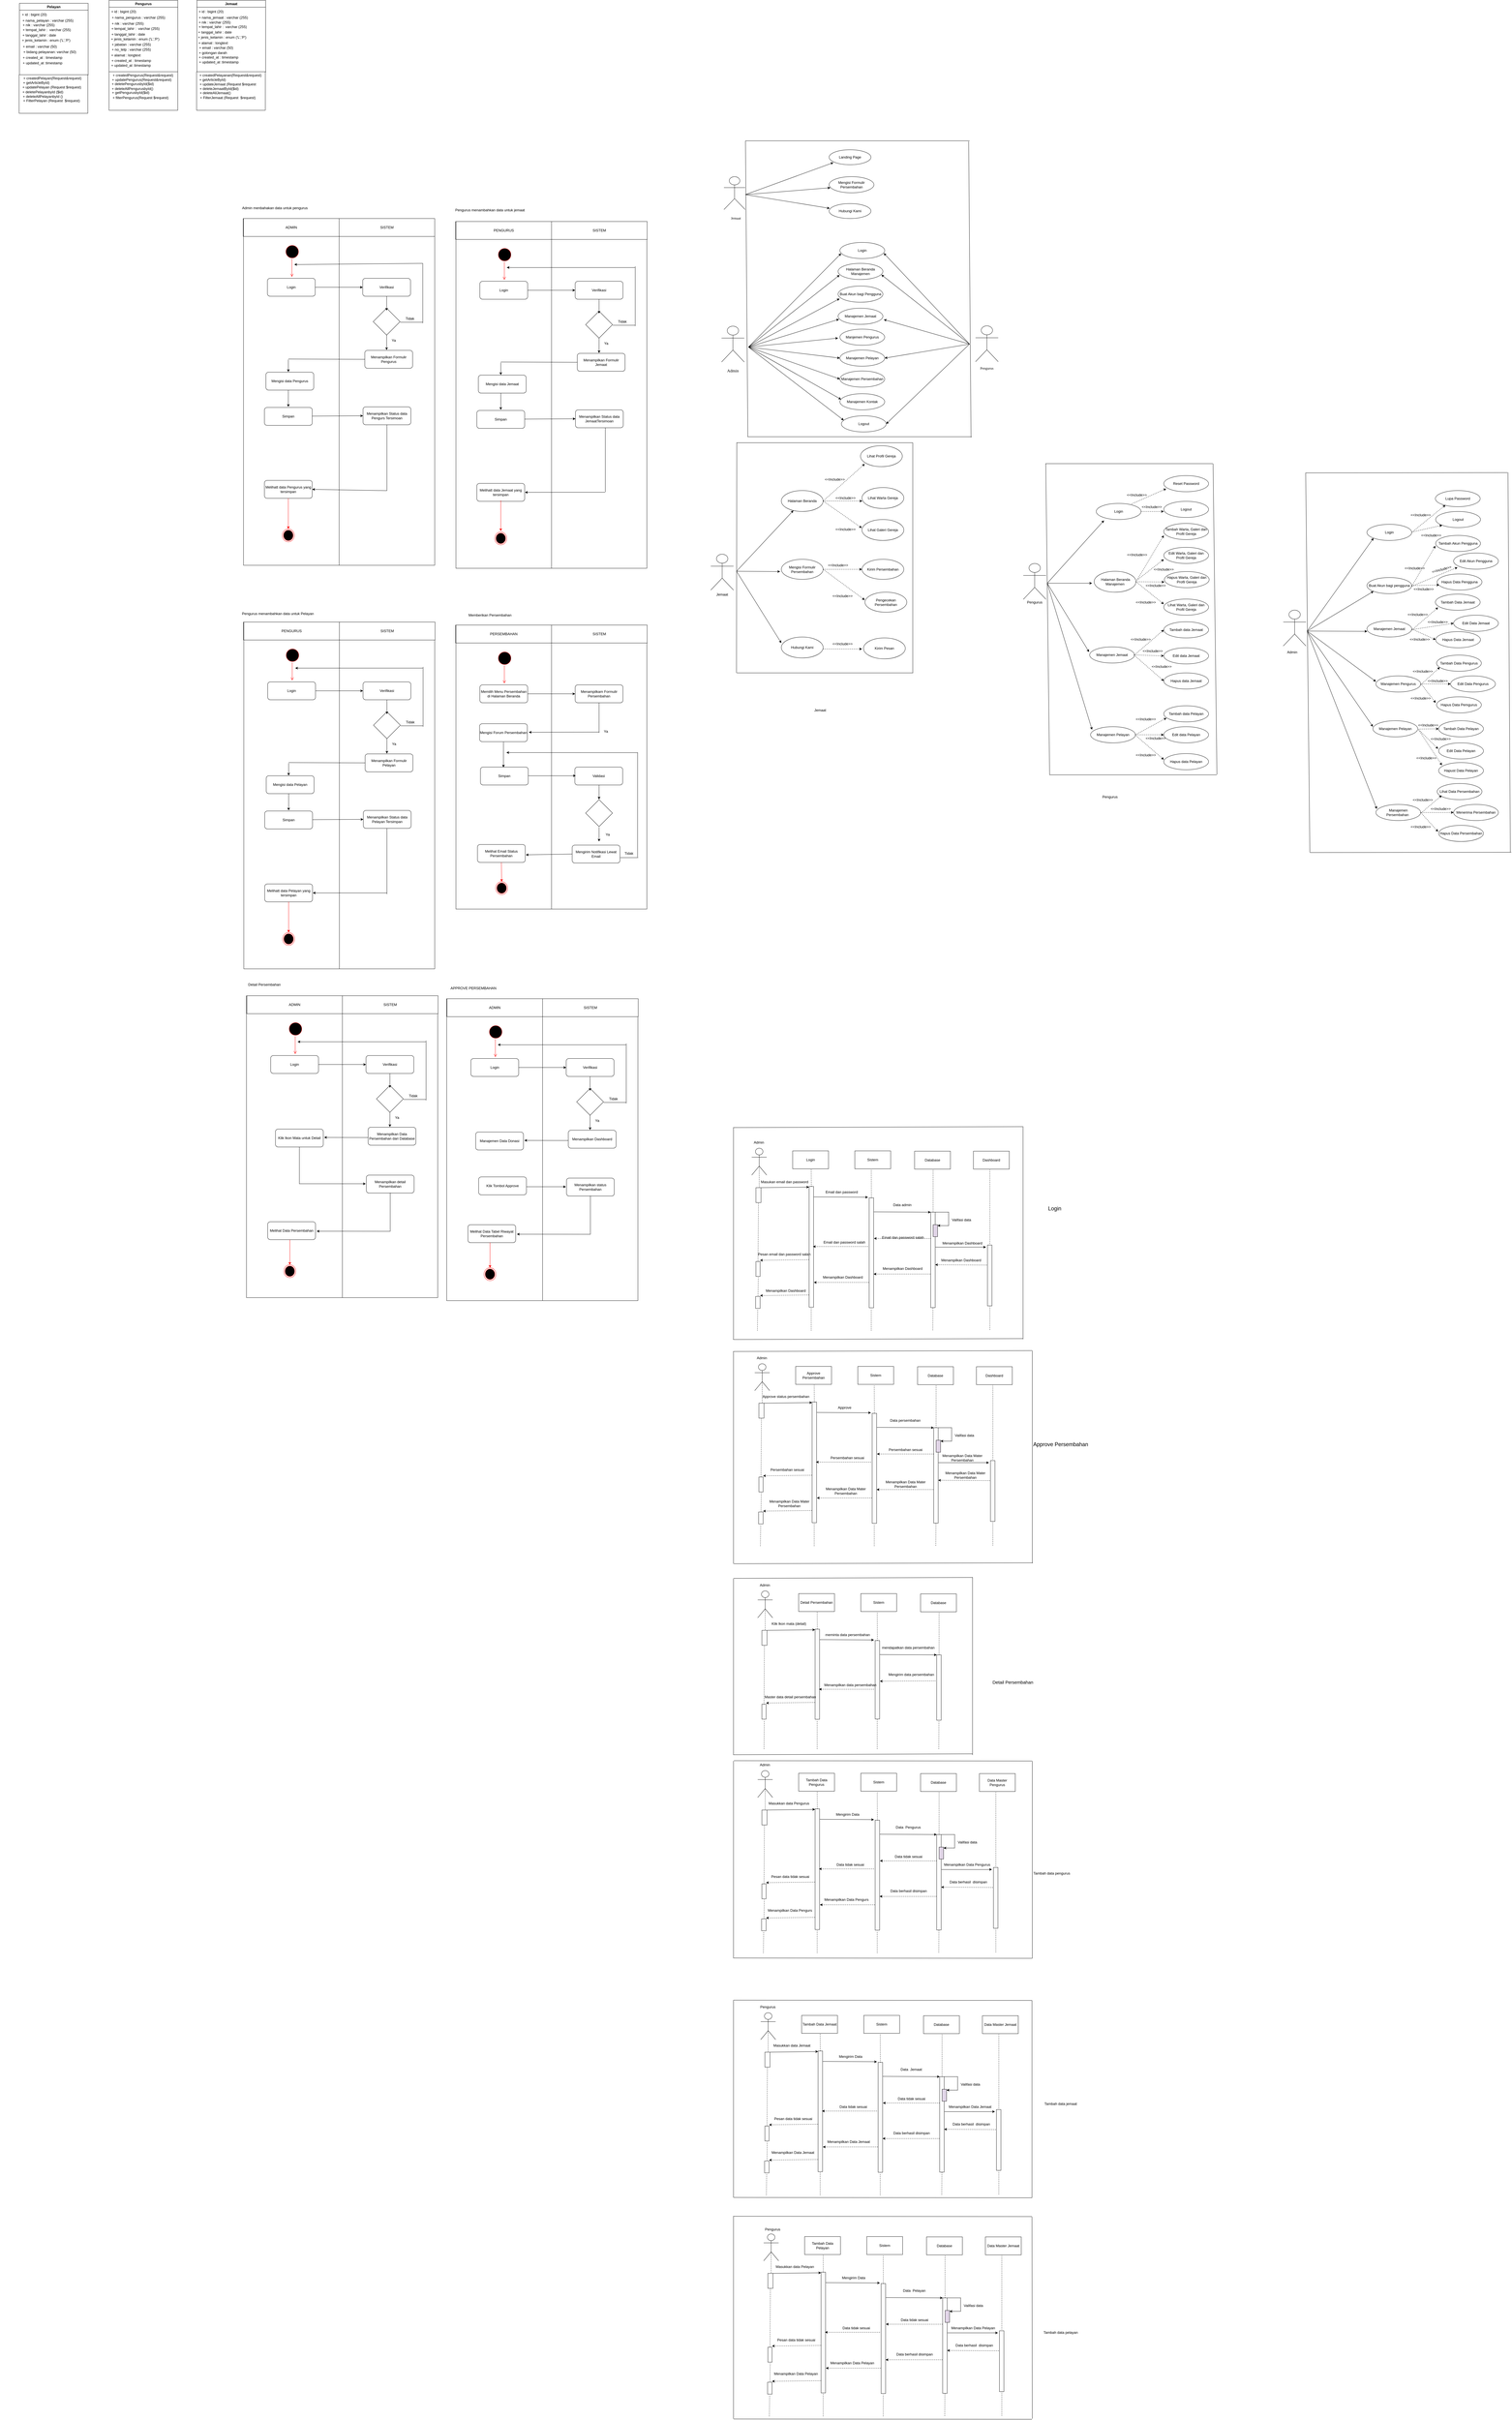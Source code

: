 <mxfile version="21.3.7" type="github">
  <diagram id="lJzqKo0tMmMthapr_AUm" name="Halaman-1">
    <mxGraphModel dx="3492" dy="1725" grid="1" gridSize="10" guides="1" tooltips="1" connect="1" arrows="1" fold="1" page="1" pageScale="1" pageWidth="850" pageHeight="1100" math="0" shadow="0">
      <root>
        <mxCell id="0" />
        <mxCell id="1" parent="0" />
        <mxCell id="KfWaGZeMBS_jtLyXlY-o-1" value="" style="shape=umlActor;verticalLabelPosition=bottom;verticalAlign=top;html=1;outlineConnect=0;" parent="1" vertex="1">
          <mxGeometry x="-32" y="140" width="71" height="110" as="geometry" />
        </mxCell>
        <mxCell id="KfWaGZeMBS_jtLyXlY-o-2" value="Landing Page" style="ellipse;whiteSpace=wrap;html=1;" parent="1" vertex="1">
          <mxGeometry x="320" y="50" width="140" height="50" as="geometry" />
        </mxCell>
        <mxCell id="KfWaGZeMBS_jtLyXlY-o-9" value="Mengisi Formulir Persembahan" style="ellipse;whiteSpace=wrap;html=1;" parent="1" vertex="1">
          <mxGeometry x="320" y="140" width="150" height="54" as="geometry" />
        </mxCell>
        <mxCell id="KfWaGZeMBS_jtLyXlY-o-25" value="&lt;font style=&quot;font-size: 14px;&quot;&gt;&lt;font face=&quot;Times New Roman&quot;&gt;Admin&lt;/font&gt;&lt;/font&gt;" style="text;html=1;strokeColor=none;fillColor=none;align=center;verticalAlign=middle;whiteSpace=wrap;rounded=0;" parent="1" vertex="1">
          <mxGeometry x="-32" y="774" width="60" height="30" as="geometry" />
        </mxCell>
        <mxCell id="KfWaGZeMBS_jtLyXlY-o-31" value="Login" style="ellipse;whiteSpace=wrap;html=1;" parent="1" vertex="1">
          <mxGeometry x="356" y="360" width="150" height="54" as="geometry" />
        </mxCell>
        <mxCell id="KfWaGZeMBS_jtLyXlY-o-33" value="Halaman Beranda Manajemen" style="ellipse;whiteSpace=wrap;html=1;" parent="1" vertex="1">
          <mxGeometry x="350" y="430" width="150" height="54" as="geometry" />
        </mxCell>
        <mxCell id="0_seVGyXss538v5yLUL6-12" value="" style="shape=umlActor;verticalLabelPosition=bottom;verticalAlign=top;html=1;outlineConnect=0;" parent="1" vertex="1">
          <mxGeometry x="810" y="639" width="76" height="120" as="geometry" />
        </mxCell>
        <mxCell id="0_seVGyXss538v5yLUL6-13" value="Buat Akun bagi Pengguna " style="ellipse;whiteSpace=wrap;html=1;" parent="1" vertex="1">
          <mxGeometry x="350" y="506" width="150" height="54" as="geometry" />
        </mxCell>
        <mxCell id="0_seVGyXss538v5yLUL6-14" value="Manajemen Jemaat" style="ellipse;whiteSpace=wrap;html=1;" parent="1" vertex="1">
          <mxGeometry x="350" y="580" width="150" height="54" as="geometry" />
        </mxCell>
        <mxCell id="0_seVGyXss538v5yLUL6-15" value="Manjemen Pengurus" style="ellipse;whiteSpace=wrap;html=1;" parent="1" vertex="1">
          <mxGeometry x="356" y="650" width="150" height="54" as="geometry" />
        </mxCell>
        <mxCell id="0_seVGyXss538v5yLUL6-16" value="Manajemen Pelayan" style="ellipse;whiteSpace=wrap;html=1;" parent="1" vertex="1">
          <mxGeometry x="356" y="720" width="150" height="54" as="geometry" />
        </mxCell>
        <mxCell id="0_seVGyXss538v5yLUL6-17" value="Manajemen Persembahan" style="ellipse;whiteSpace=wrap;html=1;align=center;" parent="1" vertex="1">
          <mxGeometry x="356" y="790" width="150" height="54" as="geometry" />
        </mxCell>
        <mxCell id="0_seVGyXss538v5yLUL6-18" value="Manajemen Kontak" style="ellipse;whiteSpace=wrap;html=1;align=center;" parent="1" vertex="1">
          <mxGeometry x="356" y="866" width="150" height="54" as="geometry" />
        </mxCell>
        <mxCell id="0_seVGyXss538v5yLUL6-20" value="Logout" style="ellipse;whiteSpace=wrap;html=1;" parent="1" vertex="1">
          <mxGeometry x="361" y="940" width="150" height="54" as="geometry" />
        </mxCell>
        <mxCell id="0_seVGyXss538v5yLUL6-21" value="" style="shape=umlActor;verticalLabelPosition=bottom;verticalAlign=top;html=1;outlineConnect=0;" parent="1" vertex="1">
          <mxGeometry x="-40" y="640" width="76" height="120" as="geometry" />
        </mxCell>
        <mxCell id="0_seVGyXss538v5yLUL6-22" value="&lt;font face=&quot;Times New Roman&quot;&gt;Pengurus&lt;/font&gt;" style="text;html=1;strokeColor=none;fillColor=none;align=center;verticalAlign=middle;whiteSpace=wrap;rounded=0;" parent="1" vertex="1">
          <mxGeometry x="818" y="766" width="60" height="30" as="geometry" />
        </mxCell>
        <mxCell id="0_seVGyXss538v5yLUL6-23" value="" style="endArrow=classic;html=1;rounded=0;entryX=0.027;entryY=0.685;entryDx=0;entryDy=0;entryPerimeter=0;" parent="1" target="KfWaGZeMBS_jtLyXlY-o-31" edge="1">
          <mxGeometry width="50" height="50" relative="1" as="geometry">
            <mxPoint x="50" y="710" as="sourcePoint" />
            <mxPoint x="350" y="410" as="targetPoint" />
          </mxGeometry>
        </mxCell>
        <mxCell id="0_seVGyXss538v5yLUL6-24" value="" style="endArrow=classic;html=1;rounded=0;entryX=0.033;entryY=0.722;entryDx=0;entryDy=0;entryPerimeter=0;" parent="1" target="KfWaGZeMBS_jtLyXlY-o-33" edge="1">
          <mxGeometry width="50" height="50" relative="1" as="geometry">
            <mxPoint x="50" y="710" as="sourcePoint" />
            <mxPoint x="390" y="700" as="targetPoint" />
          </mxGeometry>
        </mxCell>
        <mxCell id="0_seVGyXss538v5yLUL6-25" value="" style="endArrow=classic;html=1;rounded=0;entryX=0.033;entryY=0.778;entryDx=0;entryDy=0;entryPerimeter=0;" parent="1" target="0_seVGyXss538v5yLUL6-13" edge="1">
          <mxGeometry width="50" height="50" relative="1" as="geometry">
            <mxPoint x="50" y="710" as="sourcePoint" />
            <mxPoint x="390" y="700" as="targetPoint" />
          </mxGeometry>
        </mxCell>
        <mxCell id="0_seVGyXss538v5yLUL6-26" value="" style="endArrow=classic;html=1;rounded=0;entryX=0.02;entryY=0.685;entryDx=0;entryDy=0;entryPerimeter=0;" parent="1" target="0_seVGyXss538v5yLUL6-14" edge="1">
          <mxGeometry width="50" height="50" relative="1" as="geometry">
            <mxPoint x="50" y="710" as="sourcePoint" />
            <mxPoint x="350" y="620" as="targetPoint" />
          </mxGeometry>
        </mxCell>
        <mxCell id="0_seVGyXss538v5yLUL6-27" value="" style="endArrow=classic;html=1;rounded=0;" parent="1" edge="1">
          <mxGeometry width="50" height="50" relative="1" as="geometry">
            <mxPoint x="50" y="710" as="sourcePoint" />
            <mxPoint x="350" y="680" as="targetPoint" />
          </mxGeometry>
        </mxCell>
        <mxCell id="0_seVGyXss538v5yLUL6-28" value="" style="endArrow=classic;html=1;rounded=0;entryX=0;entryY=0.5;entryDx=0;entryDy=0;" parent="1" target="0_seVGyXss538v5yLUL6-16" edge="1">
          <mxGeometry width="50" height="50" relative="1" as="geometry">
            <mxPoint x="50" y="710" as="sourcePoint" />
            <mxPoint x="390" y="700" as="targetPoint" />
          </mxGeometry>
        </mxCell>
        <mxCell id="0_seVGyXss538v5yLUL6-29" value="" style="endArrow=classic;html=1;rounded=0;entryX=0;entryY=0.5;entryDx=0;entryDy=0;" parent="1" target="0_seVGyXss538v5yLUL6-17" edge="1">
          <mxGeometry width="50" height="50" relative="1" as="geometry">
            <mxPoint x="50" y="710" as="sourcePoint" />
            <mxPoint x="390" y="700" as="targetPoint" />
          </mxGeometry>
        </mxCell>
        <mxCell id="0_seVGyXss538v5yLUL6-30" value="" style="endArrow=classic;html=1;rounded=0;entryX=0.027;entryY=0.352;entryDx=0;entryDy=0;entryPerimeter=0;" parent="1" target="0_seVGyXss538v5yLUL6-18" edge="1">
          <mxGeometry width="50" height="50" relative="1" as="geometry">
            <mxPoint x="50" y="710" as="sourcePoint" />
            <mxPoint x="210" y="860" as="targetPoint" />
          </mxGeometry>
        </mxCell>
        <mxCell id="0_seVGyXss538v5yLUL6-32" value="" style="endArrow=classic;html=1;rounded=0;entryX=0.053;entryY=0.278;entryDx=0;entryDy=0;entryPerimeter=0;" parent="1" target="0_seVGyXss538v5yLUL6-20" edge="1">
          <mxGeometry width="50" height="50" relative="1" as="geometry">
            <mxPoint x="50" y="710" as="sourcePoint" />
            <mxPoint x="179" y="870" as="targetPoint" />
          </mxGeometry>
        </mxCell>
        <mxCell id="0_seVGyXss538v5yLUL6-33" value="" style="endArrow=classic;html=1;rounded=0;entryX=0.98;entryY=0.667;entryDx=0;entryDy=0;entryPerimeter=0;" parent="1" target="KfWaGZeMBS_jtLyXlY-o-31" edge="1">
          <mxGeometry width="50" height="50" relative="1" as="geometry">
            <mxPoint x="790" y="700" as="sourcePoint" />
            <mxPoint x="390" y="540" as="targetPoint" />
          </mxGeometry>
        </mxCell>
        <mxCell id="0_seVGyXss538v5yLUL6-34" value="" style="endArrow=classic;html=1;rounded=0;entryX=0.967;entryY=0.704;entryDx=0;entryDy=0;entryPerimeter=0;" parent="1" target="KfWaGZeMBS_jtLyXlY-o-33" edge="1">
          <mxGeometry width="50" height="50" relative="1" as="geometry">
            <mxPoint x="790" y="700" as="sourcePoint" />
            <mxPoint x="390" y="540" as="targetPoint" />
          </mxGeometry>
        </mxCell>
        <mxCell id="0_seVGyXss538v5yLUL6-35" value="" style="endArrow=classic;html=1;rounded=0;entryX=1.02;entryY=0.704;entryDx=0;entryDy=0;entryPerimeter=0;" parent="1" target="0_seVGyXss538v5yLUL6-14" edge="1">
          <mxGeometry width="50" height="50" relative="1" as="geometry">
            <mxPoint x="790" y="700" as="sourcePoint" />
            <mxPoint x="390" y="540" as="targetPoint" />
          </mxGeometry>
        </mxCell>
        <mxCell id="0_seVGyXss538v5yLUL6-36" value="" style="endArrow=classic;html=1;rounded=0;entryX=1;entryY=0.5;entryDx=0;entryDy=0;" parent="1" target="0_seVGyXss538v5yLUL6-16" edge="1">
          <mxGeometry width="50" height="50" relative="1" as="geometry">
            <mxPoint x="790" y="700" as="sourcePoint" />
            <mxPoint x="390" y="540" as="targetPoint" />
          </mxGeometry>
        </mxCell>
        <mxCell id="0_seVGyXss538v5yLUL6-37" value="" style="endArrow=classic;html=1;rounded=0;entryX=1;entryY=0.5;entryDx=0;entryDy=0;" parent="1" target="0_seVGyXss538v5yLUL6-20" edge="1">
          <mxGeometry width="50" height="50" relative="1" as="geometry">
            <mxPoint x="790" y="700" as="sourcePoint" />
            <mxPoint x="390" y="540" as="targetPoint" />
          </mxGeometry>
        </mxCell>
        <mxCell id="0_seVGyXss538v5yLUL6-38" value="" style="shape=umlActor;verticalLabelPosition=bottom;verticalAlign=top;html=1;outlineConnect=0;" parent="1" vertex="1">
          <mxGeometry x="-76" y="1403" width="76" height="120" as="geometry" />
        </mxCell>
        <mxCell id="0_seVGyXss538v5yLUL6-39" value="Halaman Beranda" style="ellipse;whiteSpace=wrap;html=1;" parent="1" vertex="1">
          <mxGeometry x="160" y="1190" width="140" height="70" as="geometry" />
        </mxCell>
        <mxCell id="0_seVGyXss538v5yLUL6-40" value="Mengisi Formulir Persembahan" style="ellipse;whiteSpace=wrap;html=1;" parent="1" vertex="1">
          <mxGeometry x="160" y="1420" width="140" height="67" as="geometry" />
        </mxCell>
        <mxCell id="0_seVGyXss538v5yLUL6-41" value="Hubungi Kami" style="ellipse;whiteSpace=wrap;html=1;" parent="1" vertex="1">
          <mxGeometry x="320" y="230" width="140" height="50" as="geometry" />
        </mxCell>
        <mxCell id="0_seVGyXss538v5yLUL6-42" value="" style="endArrow=classic;html=1;rounded=0;entryX=0.1;entryY=0.86;entryDx=0;entryDy=0;entryPerimeter=0;" parent="1" target="KfWaGZeMBS_jtLyXlY-o-2" edge="1">
          <mxGeometry width="50" height="50" relative="1" as="geometry">
            <mxPoint x="40" y="200" as="sourcePoint" />
            <mxPoint x="411.843" y="67.798" as="targetPoint" />
          </mxGeometry>
        </mxCell>
        <mxCell id="0_seVGyXss538v5yLUL6-43" value="" style="endArrow=classic;html=1;rounded=0;entryX=0.014;entryY=0.32;entryDx=0;entryDy=0;entryPerimeter=0;" parent="1" target="0_seVGyXss538v5yLUL6-41" edge="1">
          <mxGeometry width="50" height="50" relative="1" as="geometry">
            <mxPoint x="40" y="200" as="sourcePoint" />
            <mxPoint x="260" y="180" as="targetPoint" />
          </mxGeometry>
        </mxCell>
        <mxCell id="0_seVGyXss538v5yLUL6-44" value="" style="endArrow=classic;html=1;rounded=0;entryX=0.027;entryY=0.685;entryDx=0;entryDy=0;entryPerimeter=0;" parent="1" target="KfWaGZeMBS_jtLyXlY-o-9" edge="1">
          <mxGeometry width="50" height="50" relative="1" as="geometry">
            <mxPoint x="40" y="200" as="sourcePoint" />
            <mxPoint x="379" y="110" as="targetPoint" />
          </mxGeometry>
        </mxCell>
        <mxCell id="0_seVGyXss538v5yLUL6-45" value="Hubungi Kami" style="ellipse;whiteSpace=wrap;html=1;" parent="1" vertex="1">
          <mxGeometry x="160" y="1680" width="140" height="70" as="geometry" />
        </mxCell>
        <mxCell id="0_seVGyXss538v5yLUL6-46" value="Lihat Profil Gereja" style="ellipse;whiteSpace=wrap;html=1;" parent="1" vertex="1">
          <mxGeometry x="425" y="1040" width="140" height="70" as="geometry" />
        </mxCell>
        <mxCell id="0_seVGyXss538v5yLUL6-47" value="Lihat Warta Gereja" style="ellipse;whiteSpace=wrap;html=1;" parent="1" vertex="1">
          <mxGeometry x="430" y="1180" width="140" height="70" as="geometry" />
        </mxCell>
        <mxCell id="0_seVGyXss538v5yLUL6-48" value="Lihat Galeri Gereja" style="ellipse;whiteSpace=wrap;html=1;" parent="1" vertex="1">
          <mxGeometry x="430" y="1287" width="140" height="70" as="geometry" />
        </mxCell>
        <mxCell id="0_seVGyXss538v5yLUL6-49" value="Kirim Persembahan" style="ellipse;whiteSpace=wrap;html=1;" parent="1" vertex="1">
          <mxGeometry x="430" y="1420" width="140" height="67" as="geometry" />
        </mxCell>
        <mxCell id="0_seVGyXss538v5yLUL6-50" value="Pengecekan Persembahan" style="ellipse;whiteSpace=wrap;html=1;" parent="1" vertex="1">
          <mxGeometry x="440" y="1530" width="140" height="67" as="geometry" />
        </mxCell>
        <mxCell id="0_seVGyXss538v5yLUL6-51" value="Kirim Pesan" style="ellipse;whiteSpace=wrap;html=1;" parent="1" vertex="1">
          <mxGeometry x="435" y="1683" width="140" height="70" as="geometry" />
        </mxCell>
        <mxCell id="0_seVGyXss538v5yLUL6-53" value="" style="endArrow=classic;html=1;rounded=0;" parent="1" target="0_seVGyXss538v5yLUL6-39" edge="1">
          <mxGeometry width="50" height="50" relative="1" as="geometry">
            <mxPoint x="10" y="1460" as="sourcePoint" />
            <mxPoint x="150" y="1250" as="targetPoint" />
          </mxGeometry>
        </mxCell>
        <mxCell id="0_seVGyXss538v5yLUL6-54" value="" style="endArrow=classic;html=1;rounded=0;entryX=-0.029;entryY=0.612;entryDx=0;entryDy=0;entryPerimeter=0;" parent="1" target="0_seVGyXss538v5yLUL6-40" edge="1">
          <mxGeometry width="50" height="50" relative="1" as="geometry">
            <mxPoint x="10" y="1460" as="sourcePoint" />
            <mxPoint x="150" y="1250" as="targetPoint" />
          </mxGeometry>
        </mxCell>
        <mxCell id="0_seVGyXss538v5yLUL6-55" value="" style="endArrow=classic;html=1;rounded=0;entryX=0;entryY=0.286;entryDx=0;entryDy=0;entryPerimeter=0;" parent="1" target="0_seVGyXss538v5yLUL6-45" edge="1">
          <mxGeometry width="50" height="50" relative="1" as="geometry">
            <mxPoint x="10" y="1460" as="sourcePoint" />
            <mxPoint x="150" y="1250" as="targetPoint" />
          </mxGeometry>
        </mxCell>
        <mxCell id="0_seVGyXss538v5yLUL6-57" value="" style="endArrow=classic;html=1;rounded=0;dashed=1;exitX=1;exitY=0.5;exitDx=0;exitDy=0;entryX=0.007;entryY=0.643;entryDx=0;entryDy=0;entryPerimeter=0;" parent="1" source="0_seVGyXss538v5yLUL6-39" target="0_seVGyXss538v5yLUL6-47" edge="1">
          <mxGeometry width="50" height="50" relative="1" as="geometry">
            <mxPoint x="361" y="1250" as="sourcePoint" />
            <mxPoint x="411" y="1200" as="targetPoint" />
          </mxGeometry>
        </mxCell>
        <mxCell id="0_seVGyXss538v5yLUL6-58" value="" style="endArrow=classic;html=1;rounded=0;dashed=1;exitX=1;exitY=0.5;exitDx=0;exitDy=0;entryX=-0.007;entryY=0.4;entryDx=0;entryDy=0;entryPerimeter=0;" parent="1" source="0_seVGyXss538v5yLUL6-39" target="0_seVGyXss538v5yLUL6-48" edge="1">
          <mxGeometry width="50" height="50" relative="1" as="geometry">
            <mxPoint x="310" y="1235" as="sourcePoint" />
            <mxPoint x="441" y="1235" as="targetPoint" />
          </mxGeometry>
        </mxCell>
        <mxCell id="0_seVGyXss538v5yLUL6-59" value="" style="endArrow=classic;html=1;rounded=0;dashed=1;exitX=1;exitY=0.5;exitDx=0;exitDy=0;entryX=0.1;entryY=0.871;entryDx=0;entryDy=0;entryPerimeter=0;" parent="1" source="0_seVGyXss538v5yLUL6-39" target="0_seVGyXss538v5yLUL6-46" edge="1">
          <mxGeometry width="50" height="50" relative="1" as="geometry">
            <mxPoint x="280" y="1090" as="sourcePoint" />
            <mxPoint x="409" y="1180" as="targetPoint" />
          </mxGeometry>
        </mxCell>
        <mxCell id="0_seVGyXss538v5yLUL6-60" value="" style="endArrow=classic;html=1;rounded=0;dashed=1;exitX=1;exitY=0.5;exitDx=0;exitDy=0;entryX=0;entryY=0.5;entryDx=0;entryDy=0;" parent="1" source="0_seVGyXss538v5yLUL6-40" target="0_seVGyXss538v5yLUL6-49" edge="1">
          <mxGeometry width="50" height="50" relative="1" as="geometry">
            <mxPoint x="266" y="1398.5" as="sourcePoint" />
            <mxPoint x="395" y="1488.5" as="targetPoint" />
          </mxGeometry>
        </mxCell>
        <mxCell id="0_seVGyXss538v5yLUL6-61" value="" style="endArrow=classic;html=1;rounded=0;dashed=1;exitX=1;exitY=0.5;exitDx=0;exitDy=0;entryX=-0.007;entryY=0.388;entryDx=0;entryDy=0;entryPerimeter=0;" parent="1" source="0_seVGyXss538v5yLUL6-40" target="0_seVGyXss538v5yLUL6-50" edge="1">
          <mxGeometry width="50" height="50" relative="1" as="geometry">
            <mxPoint x="310" y="1464" as="sourcePoint" />
            <mxPoint x="440" y="1464" as="targetPoint" />
          </mxGeometry>
        </mxCell>
        <mxCell id="0_seVGyXss538v5yLUL6-62" value="" style="endArrow=classic;html=1;rounded=0;dashed=1;exitX=1;exitY=0.5;exitDx=0;exitDy=0;" parent="1" edge="1">
          <mxGeometry width="50" height="50" relative="1" as="geometry">
            <mxPoint x="300" y="1720" as="sourcePoint" />
            <mxPoint x="430" y="1720" as="targetPoint" />
          </mxGeometry>
        </mxCell>
        <mxCell id="0_seVGyXss538v5yLUL6-63" value="&amp;lt;&amp;lt;Include&amp;gt;&amp;gt;" style="text;html=1;strokeColor=none;fillColor=none;align=center;verticalAlign=middle;whiteSpace=wrap;rounded=0;" parent="1" vertex="1">
          <mxGeometry x="294" y="1133" width="90" height="40" as="geometry" />
        </mxCell>
        <mxCell id="0_seVGyXss538v5yLUL6-66" value="&amp;lt;&amp;lt;Include&amp;gt;&amp;gt;" style="text;html=1;strokeColor=none;fillColor=none;align=center;verticalAlign=middle;whiteSpace=wrap;rounded=0;" parent="1" vertex="1">
          <mxGeometry x="330" y="1195" width="90" height="40" as="geometry" />
        </mxCell>
        <mxCell id="0_seVGyXss538v5yLUL6-67" value="&amp;lt;&amp;lt;Include&amp;gt;&amp;gt;" style="text;html=1;strokeColor=none;fillColor=none;align=center;verticalAlign=middle;whiteSpace=wrap;rounded=0;" parent="1" vertex="1">
          <mxGeometry x="330" y="1300" width="90" height="40" as="geometry" />
        </mxCell>
        <mxCell id="0_seVGyXss538v5yLUL6-68" value="&amp;lt;&amp;lt;Include&amp;gt;&amp;gt;" style="text;html=1;strokeColor=none;fillColor=none;align=center;verticalAlign=middle;whiteSpace=wrap;rounded=0;" parent="1" vertex="1">
          <mxGeometry x="305" y="1420" width="90" height="40" as="geometry" />
        </mxCell>
        <mxCell id="0_seVGyXss538v5yLUL6-69" value="&amp;lt;&amp;lt;Include&amp;gt;&amp;gt;" style="text;html=1;strokeColor=none;fillColor=none;align=center;verticalAlign=middle;whiteSpace=wrap;rounded=0;" parent="1" vertex="1">
          <mxGeometry x="320" y="1683" width="90" height="40" as="geometry" />
        </mxCell>
        <mxCell id="0_seVGyXss538v5yLUL6-70" value="&amp;lt;&amp;lt;Include&amp;gt;&amp;gt;" style="text;html=1;strokeColor=none;fillColor=none;align=center;verticalAlign=middle;whiteSpace=wrap;rounded=0;" parent="1" vertex="1">
          <mxGeometry x="320" y="1523" width="90" height="40" as="geometry" />
        </mxCell>
        <mxCell id="0_seVGyXss538v5yLUL6-72" value="Jemaat" style="text;html=1;strokeColor=none;fillColor=none;align=center;verticalAlign=middle;whiteSpace=wrap;rounded=0;" parent="1" vertex="1">
          <mxGeometry x="-68" y="1523" width="60" height="30" as="geometry" />
        </mxCell>
        <mxCell id="0_seVGyXss538v5yLUL6-75" value="" style="shape=umlActor;verticalLabelPosition=bottom;verticalAlign=top;html=1;outlineConnect=0;" parent="1" vertex="1">
          <mxGeometry x="970" y="1434" width="76" height="120" as="geometry" />
        </mxCell>
        <mxCell id="0_seVGyXss538v5yLUL6-76" value="Login" style="ellipse;whiteSpace=wrap;html=1;" parent="1" vertex="1">
          <mxGeometry x="1214" y="1233" width="150" height="54" as="geometry" />
        </mxCell>
        <mxCell id="0_seVGyXss538v5yLUL6-77" value="&amp;nbsp;Halaman Beranda Manajemen" style="ellipse;whiteSpace=wrap;html=1;" parent="1" vertex="1">
          <mxGeometry x="1207" y="1460" width="140" height="70" as="geometry" />
        </mxCell>
        <mxCell id="0_seVGyXss538v5yLUL6-78" value="Manajemen Jemaat" style="ellipse;whiteSpace=wrap;html=1;" parent="1" vertex="1">
          <mxGeometry x="1192" y="1713" width="150" height="54" as="geometry" />
        </mxCell>
        <mxCell id="0_seVGyXss538v5yLUL6-79" value="Manajemen Pelayan" style="ellipse;whiteSpace=wrap;html=1;" parent="1" vertex="1">
          <mxGeometry x="1195" y="1980" width="150" height="54" as="geometry" />
        </mxCell>
        <mxCell id="0_seVGyXss538v5yLUL6-80" value="Reset Password" style="ellipse;whiteSpace=wrap;html=1;" parent="1" vertex="1">
          <mxGeometry x="1440" y="1140" width="150" height="54" as="geometry" />
        </mxCell>
        <mxCell id="0_seVGyXss538v5yLUL6-81" value="Logout" style="ellipse;whiteSpace=wrap;html=1;" parent="1" vertex="1">
          <mxGeometry x="1440" y="1226" width="150" height="54" as="geometry" />
        </mxCell>
        <mxCell id="0_seVGyXss538v5yLUL6-82" value="Tambah Warta, Galeri dan Profil Gereja" style="ellipse;whiteSpace=wrap;html=1;" parent="1" vertex="1">
          <mxGeometry x="1440" y="1300" width="150" height="54" as="geometry" />
        </mxCell>
        <mxCell id="0_seVGyXss538v5yLUL6-83" value="Edit Warta, Galeri dan Profil Gereja" style="ellipse;whiteSpace=wrap;html=1;" parent="1" vertex="1">
          <mxGeometry x="1440" y="1380" width="150" height="54" as="geometry" />
        </mxCell>
        <mxCell id="0_seVGyXss538v5yLUL6-84" value="Hapus Warta, Galeri dan Profil Gereja" style="ellipse;whiteSpace=wrap;html=1;" parent="1" vertex="1">
          <mxGeometry x="1442" y="1461" width="150" height="54" as="geometry" />
        </mxCell>
        <mxCell id="0_seVGyXss538v5yLUL6-85" value="Lihat Warta, Galeri dan Profil Gereja" style="ellipse;whiteSpace=wrap;html=1;" parent="1" vertex="1">
          <mxGeometry x="1440" y="1553" width="150" height="54" as="geometry" />
        </mxCell>
        <mxCell id="0_seVGyXss538v5yLUL6-86" value="Tambah data Jemaat " style="ellipse;whiteSpace=wrap;html=1;" parent="1" vertex="1">
          <mxGeometry x="1440" y="1629" width="150" height="54" as="geometry" />
        </mxCell>
        <mxCell id="0_seVGyXss538v5yLUL6-87" value="Edit data Jemaat " style="ellipse;whiteSpace=wrap;html=1;" parent="1" vertex="1">
          <mxGeometry x="1440" y="1716" width="150" height="54" as="geometry" />
        </mxCell>
        <mxCell id="0_seVGyXss538v5yLUL6-88" value="Hapus data Jemaat " style="ellipse;whiteSpace=wrap;html=1;" parent="1" vertex="1">
          <mxGeometry x="1440" y="1800" width="150" height="54" as="geometry" />
        </mxCell>
        <mxCell id="0_seVGyXss538v5yLUL6-91" value="Tambah data Pelayan " style="ellipse;whiteSpace=wrap;html=1;" parent="1" vertex="1">
          <mxGeometry x="1440" y="1910" width="150" height="54" as="geometry" />
        </mxCell>
        <mxCell id="0_seVGyXss538v5yLUL6-92" value="Edit data Pelayan " style="ellipse;whiteSpace=wrap;html=1;" parent="1" vertex="1">
          <mxGeometry x="1440" y="1980" width="150" height="54" as="geometry" />
        </mxCell>
        <mxCell id="0_seVGyXss538v5yLUL6-93" value="Hapus data Pelayan " style="ellipse;whiteSpace=wrap;html=1;" parent="1" vertex="1">
          <mxGeometry x="1440" y="2070" width="150" height="54" as="geometry" />
        </mxCell>
        <mxCell id="0_seVGyXss538v5yLUL6-94" value="" style="endArrow=classic;html=1;rounded=0;" parent="1" edge="1">
          <mxGeometry width="50" height="50" relative="1" as="geometry">
            <mxPoint x="1050" y="1500" as="sourcePoint" />
            <mxPoint x="1240" y="1290" as="targetPoint" />
          </mxGeometry>
        </mxCell>
        <mxCell id="0_seVGyXss538v5yLUL6-95" value="" style="endArrow=classic;html=1;rounded=0;" parent="1" edge="1">
          <mxGeometry width="50" height="50" relative="1" as="geometry">
            <mxPoint x="1050" y="1500" as="sourcePoint" />
            <mxPoint x="1200" y="1500" as="targetPoint" />
          </mxGeometry>
        </mxCell>
        <mxCell id="0_seVGyXss538v5yLUL6-97" value="" style="endArrow=classic;html=1;rounded=0;" parent="1" edge="1">
          <mxGeometry width="50" height="50" relative="1" as="geometry">
            <mxPoint x="1050" y="1500" as="sourcePoint" />
            <mxPoint x="1190" y="1730" as="targetPoint" />
          </mxGeometry>
        </mxCell>
        <mxCell id="0_seVGyXss538v5yLUL6-98" value="" style="endArrow=classic;html=1;rounded=0;" parent="1" edge="1">
          <mxGeometry width="50" height="50" relative="1" as="geometry">
            <mxPoint x="1050" y="1500" as="sourcePoint" />
            <mxPoint x="1200" y="1990" as="targetPoint" />
          </mxGeometry>
        </mxCell>
        <mxCell id="0_seVGyXss538v5yLUL6-99" value="" style="endArrow=classic;html=1;rounded=0;exitX=0.787;exitY=0.037;exitDx=0;exitDy=0;exitPerimeter=0;entryX=0.053;entryY=0.815;entryDx=0;entryDy=0;entryPerimeter=0;dashed=1;" parent="1" source="0_seVGyXss538v5yLUL6-76" target="0_seVGyXss538v5yLUL6-80" edge="1">
          <mxGeometry width="50" height="50" relative="1" as="geometry">
            <mxPoint x="1347" y="1235" as="sourcePoint" />
            <mxPoint x="1430" y="1190" as="targetPoint" />
          </mxGeometry>
        </mxCell>
        <mxCell id="0_seVGyXss538v5yLUL6-100" value="" style="endArrow=classic;html=1;rounded=0;exitX=1;exitY=0.5;exitDx=0;exitDy=0;entryX=0;entryY=0.63;entryDx=0;entryDy=0;entryPerimeter=0;dashed=1;" parent="1" source="0_seVGyXss538v5yLUL6-76" target="0_seVGyXss538v5yLUL6-81" edge="1">
          <mxGeometry width="50" height="50" relative="1" as="geometry">
            <mxPoint x="1400" y="1300" as="sourcePoint" />
            <mxPoint x="1450" y="1250" as="targetPoint" />
          </mxGeometry>
        </mxCell>
        <mxCell id="0_seVGyXss538v5yLUL6-101" value="" style="endArrow=classic;html=1;rounded=0;dashed=1;entryX=0;entryY=0.741;entryDx=0;entryDy=0;entryPerimeter=0;" parent="1" target="0_seVGyXss538v5yLUL6-82" edge="1">
          <mxGeometry width="50" height="50" relative="1" as="geometry">
            <mxPoint x="1350" y="1490" as="sourcePoint" />
            <mxPoint x="1460" y="1350" as="targetPoint" />
          </mxGeometry>
        </mxCell>
        <mxCell id="0_seVGyXss538v5yLUL6-102" value="" style="endArrow=classic;html=1;rounded=0;dashed=1;entryX=0;entryY=0.741;entryDx=0;entryDy=0;entryPerimeter=0;" parent="1" target="0_seVGyXss538v5yLUL6-83" edge="1">
          <mxGeometry width="50" height="50" relative="1" as="geometry">
            <mxPoint x="1350" y="1490" as="sourcePoint" />
            <mxPoint x="1414" y="1450" as="targetPoint" />
          </mxGeometry>
        </mxCell>
        <mxCell id="0_seVGyXss538v5yLUL6-104" value="" style="endArrow=classic;html=1;rounded=0;exitX=1;exitY=0.5;exitDx=0;exitDy=0;entryX=0;entryY=0.648;entryDx=0;entryDy=0;entryPerimeter=0;dashed=1;" parent="1" source="0_seVGyXss538v5yLUL6-77" target="0_seVGyXss538v5yLUL6-84" edge="1">
          <mxGeometry width="50" height="50" relative="1" as="geometry">
            <mxPoint x="1370" y="1530" as="sourcePoint" />
            <mxPoint x="1420" y="1480" as="targetPoint" />
          </mxGeometry>
        </mxCell>
        <mxCell id="0_seVGyXss538v5yLUL6-105" value="" style="endArrow=classic;html=1;rounded=0;entryX=0;entryY=0.315;entryDx=0;entryDy=0;entryPerimeter=0;exitX=1;exitY=0.5;exitDx=0;exitDy=0;dashed=1;" parent="1" source="0_seVGyXss538v5yLUL6-77" target="0_seVGyXss538v5yLUL6-85" edge="1">
          <mxGeometry width="50" height="50" relative="1" as="geometry">
            <mxPoint x="1350" y="1500" as="sourcePoint" />
            <mxPoint x="1210" y="1410" as="targetPoint" />
          </mxGeometry>
        </mxCell>
        <mxCell id="0_seVGyXss538v5yLUL6-106" value="" style="endArrow=classic;html=1;rounded=0;entryX=0;entryY=0.5;entryDx=0;entryDy=0;dashed=1;exitX=1;exitY=0.5;exitDx=0;exitDy=0;" parent="1" source="0_seVGyXss538v5yLUL6-78" target="0_seVGyXss538v5yLUL6-86" edge="1">
          <mxGeometry width="50" height="50" relative="1" as="geometry">
            <mxPoint x="1350" y="1730" as="sourcePoint" />
            <mxPoint x="1210" y="1680" as="targetPoint" />
          </mxGeometry>
        </mxCell>
        <mxCell id="0_seVGyXss538v5yLUL6-107" value="" style="endArrow=classic;html=1;rounded=0;entryX=0;entryY=0.5;entryDx=0;entryDy=0;exitX=1;exitY=0.5;exitDx=0;exitDy=0;dashed=1;" parent="1" source="0_seVGyXss538v5yLUL6-78" target="0_seVGyXss538v5yLUL6-87" edge="1">
          <mxGeometry width="50" height="50" relative="1" as="geometry">
            <mxPoint x="1160" y="1730" as="sourcePoint" />
            <mxPoint x="1210" y="1680" as="targetPoint" />
          </mxGeometry>
        </mxCell>
        <mxCell id="0_seVGyXss538v5yLUL6-108" value="" style="endArrow=classic;html=1;rounded=0;entryX=0;entryY=0.5;entryDx=0;entryDy=0;dashed=1;" parent="1" target="0_seVGyXss538v5yLUL6-88" edge="1">
          <mxGeometry width="50" height="50" relative="1" as="geometry">
            <mxPoint x="1340" y="1740" as="sourcePoint" />
            <mxPoint x="1210" y="1680" as="targetPoint" />
          </mxGeometry>
        </mxCell>
        <mxCell id="0_seVGyXss538v5yLUL6-109" value="" style="endArrow=classic;html=1;rounded=0;entryX=0.06;entryY=0.759;entryDx=0;entryDy=0;entryPerimeter=0;exitX=1;exitY=0.5;exitDx=0;exitDy=0;dashed=1;" parent="1" source="0_seVGyXss538v5yLUL6-79" target="0_seVGyXss538v5yLUL6-91" edge="1">
          <mxGeometry width="50" height="50" relative="1" as="geometry">
            <mxPoint x="1350" y="2000" as="sourcePoint" />
            <mxPoint x="1210" y="1680" as="targetPoint" />
          </mxGeometry>
        </mxCell>
        <mxCell id="0_seVGyXss538v5yLUL6-111" value="" style="endArrow=classic;html=1;rounded=0;entryX=0;entryY=0.5;entryDx=0;entryDy=0;exitX=1;exitY=0.5;exitDx=0;exitDy=0;dashed=1;" parent="1" source="0_seVGyXss538v5yLUL6-79" target="0_seVGyXss538v5yLUL6-92" edge="1">
          <mxGeometry width="50" height="50" relative="1" as="geometry">
            <mxPoint x="1350" y="2010" as="sourcePoint" />
            <mxPoint x="1410" y="2020" as="targetPoint" />
          </mxGeometry>
        </mxCell>
        <mxCell id="0_seVGyXss538v5yLUL6-112" value="" style="endArrow=classic;html=1;rounded=0;dashed=1;" parent="1" edge="1">
          <mxGeometry width="50" height="50" relative="1" as="geometry">
            <mxPoint x="1347" y="2010" as="sourcePoint" />
            <mxPoint x="1440" y="2090" as="targetPoint" />
          </mxGeometry>
        </mxCell>
        <mxCell id="0_seVGyXss538v5yLUL6-113" value="&amp;lt;&amp;lt;Include&amp;gt;&amp;gt;" style="text;html=1;strokeColor=none;fillColor=none;align=center;verticalAlign=middle;whiteSpace=wrap;rounded=0;" parent="1" vertex="1">
          <mxGeometry x="1320" y="1190" width="60" height="30" as="geometry" />
        </mxCell>
        <mxCell id="0_seVGyXss538v5yLUL6-114" value="&amp;lt;&amp;lt;Include&amp;gt;&amp;gt;" style="text;html=1;strokeColor=none;fillColor=none;align=center;verticalAlign=middle;whiteSpace=wrap;rounded=0;" parent="1" vertex="1">
          <mxGeometry x="1370" y="1230" width="60" height="30" as="geometry" />
        </mxCell>
        <mxCell id="0_seVGyXss538v5yLUL6-116" value="&amp;lt;&amp;lt;Include&amp;gt;&amp;gt;" style="text;html=1;strokeColor=none;fillColor=none;align=center;verticalAlign=middle;whiteSpace=wrap;rounded=0;" parent="1" vertex="1">
          <mxGeometry x="1321" y="1390" width="60" height="30" as="geometry" />
        </mxCell>
        <mxCell id="0_seVGyXss538v5yLUL6-117" value="&amp;lt;&amp;lt;Include&amp;gt;&amp;gt;" style="text;html=1;strokeColor=none;fillColor=none;align=center;verticalAlign=middle;whiteSpace=wrap;rounded=0;" parent="1" vertex="1">
          <mxGeometry x="1410" y="1438.5" width="60" height="30" as="geometry" />
        </mxCell>
        <mxCell id="0_seVGyXss538v5yLUL6-119" value="&amp;lt;&amp;lt;Include&amp;gt;&amp;gt;" style="text;html=1;strokeColor=none;fillColor=none;align=center;verticalAlign=middle;whiteSpace=wrap;rounded=0;" parent="1" vertex="1">
          <mxGeometry x="1383" y="1493" width="60" height="30" as="geometry" />
        </mxCell>
        <mxCell id="0_seVGyXss538v5yLUL6-120" value="&amp;lt;&amp;lt;Include&amp;gt;&amp;gt;" style="text;html=1;strokeColor=none;fillColor=none;align=center;verticalAlign=middle;whiteSpace=wrap;rounded=0;" parent="1" vertex="1">
          <mxGeometry x="1350" y="1548.5" width="60" height="30" as="geometry" />
        </mxCell>
        <mxCell id="0_seVGyXss538v5yLUL6-121" value="&amp;lt;&amp;lt;Include&amp;gt;&amp;gt;" style="text;html=1;strokeColor=none;fillColor=none;align=center;verticalAlign=middle;whiteSpace=wrap;rounded=0;" parent="1" vertex="1">
          <mxGeometry x="1333" y="1673" width="60" height="30" as="geometry" />
        </mxCell>
        <mxCell id="0_seVGyXss538v5yLUL6-122" value="&amp;lt;&amp;lt;Include&amp;gt;&amp;gt;" style="text;html=1;strokeColor=none;fillColor=none;align=center;verticalAlign=middle;whiteSpace=wrap;rounded=0;" parent="1" vertex="1">
          <mxGeometry x="1373" y="1712" width="60" height="30" as="geometry" />
        </mxCell>
        <mxCell id="0_seVGyXss538v5yLUL6-123" value="&amp;lt;&amp;lt;Include&amp;gt;&amp;gt;" style="text;html=1;strokeColor=none;fillColor=none;align=center;verticalAlign=middle;whiteSpace=wrap;rounded=0;" parent="1" vertex="1">
          <mxGeometry x="1403" y="1764" width="60" height="30" as="geometry" />
        </mxCell>
        <mxCell id="0_seVGyXss538v5yLUL6-124" value="&amp;lt;&amp;lt;Include&amp;gt;&amp;gt;" style="text;html=1;strokeColor=none;fillColor=none;align=center;verticalAlign=middle;whiteSpace=wrap;rounded=0;" parent="1" vertex="1">
          <mxGeometry x="1350" y="1940" width="60" height="30" as="geometry" />
        </mxCell>
        <mxCell id="0_seVGyXss538v5yLUL6-125" value="&amp;lt;&amp;lt;Include&amp;gt;&amp;gt;" style="text;html=1;strokeColor=none;fillColor=none;align=center;verticalAlign=middle;whiteSpace=wrap;rounded=0;" parent="1" vertex="1">
          <mxGeometry x="1350" y="2060" width="60" height="30" as="geometry" />
        </mxCell>
        <mxCell id="0_seVGyXss538v5yLUL6-127" value="&amp;lt;&amp;lt;Include&amp;gt;&amp;gt;" style="text;html=1;strokeColor=none;fillColor=none;align=center;verticalAlign=middle;whiteSpace=wrap;rounded=0;" parent="1" vertex="1">
          <mxGeometry x="1383" y="2004" width="60" height="30" as="geometry" />
        </mxCell>
        <mxCell id="0_seVGyXss538v5yLUL6-128" value="Pengurus" style="text;html=1;strokeColor=none;fillColor=none;align=center;verticalAlign=middle;whiteSpace=wrap;rounded=0;" parent="1" vertex="1">
          <mxGeometry x="978" y="1548.5" width="60" height="30" as="geometry" />
        </mxCell>
        <mxCell id="VLI0SdWaPdd3IO19tS64-1" value="" style="shape=umlActor;verticalLabelPosition=bottom;verticalAlign=top;html=1;outlineConnect=0;" parent="1" vertex="1">
          <mxGeometry x="1840" y="1590" width="76" height="120" as="geometry" />
        </mxCell>
        <mxCell id="VLI0SdWaPdd3IO19tS64-3" value="Jemaat" style="text;html=1;strokeColor=none;fillColor=none;align=center;verticalAlign=middle;whiteSpace=wrap;rounded=0;" parent="1" vertex="1">
          <mxGeometry x="260" y="1910" width="60" height="30" as="geometry" />
        </mxCell>
        <mxCell id="VLI0SdWaPdd3IO19tS64-4" value="Pengurus" style="text;html=1;strokeColor=none;fillColor=none;align=center;verticalAlign=middle;whiteSpace=wrap;rounded=0;" parent="1" vertex="1">
          <mxGeometry x="1230" y="2200" width="60" height="30" as="geometry" />
        </mxCell>
        <mxCell id="VLI0SdWaPdd3IO19tS64-5" value="Login" style="ellipse;whiteSpace=wrap;html=1;" parent="1" vertex="1">
          <mxGeometry x="2120" y="1303" width="150" height="54" as="geometry" />
        </mxCell>
        <mxCell id="VLI0SdWaPdd3IO19tS64-6" value="Buat Akun bagi pengguna" style="ellipse;whiteSpace=wrap;html=1;" parent="1" vertex="1">
          <mxGeometry x="2120" y="1481" width="150" height="54" as="geometry" />
        </mxCell>
        <mxCell id="VLI0SdWaPdd3IO19tS64-7" value="Manajemen Jemaat" style="ellipse;whiteSpace=wrap;html=1;" parent="1" vertex="1">
          <mxGeometry x="2120" y="1626" width="150" height="54" as="geometry" />
        </mxCell>
        <mxCell id="VLI0SdWaPdd3IO19tS64-8" value="Manajemen Pengurus" style="ellipse;whiteSpace=wrap;html=1;" parent="1" vertex="1">
          <mxGeometry x="2150" y="1810" width="150" height="54" as="geometry" />
        </mxCell>
        <mxCell id="VLI0SdWaPdd3IO19tS64-9" value="Manajemen Pelayan" style="ellipse;whiteSpace=wrap;html=1;" parent="1" vertex="1">
          <mxGeometry x="2140" y="1960" width="150" height="54" as="geometry" />
        </mxCell>
        <mxCell id="VLI0SdWaPdd3IO19tS64-10" value="Manajemen Persembahan&lt;span style=&quot;white-space: pre;&quot;&gt;&#x9;&lt;/span&gt;" style="ellipse;whiteSpace=wrap;html=1;" parent="1" vertex="1">
          <mxGeometry x="2150" y="2240" width="150" height="54" as="geometry" />
        </mxCell>
        <mxCell id="VLI0SdWaPdd3IO19tS64-12" value="" style="endArrow=classic;html=1;rounded=0;entryX=0;entryY=1;entryDx=0;entryDy=0;" parent="1" target="VLI0SdWaPdd3IO19tS64-5" edge="1">
          <mxGeometry width="50" height="50" relative="1" as="geometry">
            <mxPoint x="1920" y="1660" as="sourcePoint" />
            <mxPoint x="2200" y="1540" as="targetPoint" />
          </mxGeometry>
        </mxCell>
        <mxCell id="VLI0SdWaPdd3IO19tS64-13" value="" style="endArrow=classic;html=1;rounded=0;entryX=0;entryY=1;entryDx=0;entryDy=0;" parent="1" target="VLI0SdWaPdd3IO19tS64-6" edge="1">
          <mxGeometry width="50" height="50" relative="1" as="geometry">
            <mxPoint x="1920" y="1660" as="sourcePoint" />
            <mxPoint x="2152" y="1359" as="targetPoint" />
          </mxGeometry>
        </mxCell>
        <mxCell id="VLI0SdWaPdd3IO19tS64-14" value="" style="endArrow=classic;html=1;rounded=0;entryX=0.007;entryY=0.648;entryDx=0;entryDy=0;entryPerimeter=0;" parent="1" target="VLI0SdWaPdd3IO19tS64-7" edge="1">
          <mxGeometry width="50" height="50" relative="1" as="geometry">
            <mxPoint x="1920" y="1660" as="sourcePoint" />
            <mxPoint x="2200" y="1540" as="targetPoint" />
          </mxGeometry>
        </mxCell>
        <mxCell id="VLI0SdWaPdd3IO19tS64-15" value="" style="endArrow=classic;html=1;rounded=0;entryX=0;entryY=0.352;entryDx=0;entryDy=0;entryPerimeter=0;" parent="1" target="VLI0SdWaPdd3IO19tS64-8" edge="1">
          <mxGeometry width="50" height="50" relative="1" as="geometry">
            <mxPoint x="1920" y="1660" as="sourcePoint" />
            <mxPoint x="2200" y="1540" as="targetPoint" />
          </mxGeometry>
        </mxCell>
        <mxCell id="VLI0SdWaPdd3IO19tS64-16" value="" style="endArrow=classic;html=1;rounded=0;entryX=0;entryY=0.37;entryDx=0;entryDy=0;entryPerimeter=0;" parent="1" target="VLI0SdWaPdd3IO19tS64-9" edge="1">
          <mxGeometry width="50" height="50" relative="1" as="geometry">
            <mxPoint x="1920" y="1660" as="sourcePoint" />
            <mxPoint x="2200" y="1730" as="targetPoint" />
          </mxGeometry>
        </mxCell>
        <mxCell id="VLI0SdWaPdd3IO19tS64-17" value="" style="endArrow=classic;html=1;rounded=0;entryX=0.02;entryY=0.278;entryDx=0;entryDy=0;entryPerimeter=0;" parent="1" target="VLI0SdWaPdd3IO19tS64-10" edge="1">
          <mxGeometry width="50" height="50" relative="1" as="geometry">
            <mxPoint x="1920" y="1660" as="sourcePoint" />
            <mxPoint x="2095" y="2034" as="targetPoint" />
          </mxGeometry>
        </mxCell>
        <mxCell id="VLI0SdWaPdd3IO19tS64-18" value="Lupa Password" style="ellipse;whiteSpace=wrap;html=1;" parent="1" vertex="1">
          <mxGeometry x="2349" y="1190" width="150" height="54" as="geometry" />
        </mxCell>
        <mxCell id="VLI0SdWaPdd3IO19tS64-19" value="Logout" style="ellipse;whiteSpace=wrap;html=1;" parent="1" vertex="1">
          <mxGeometry x="2350" y="1260" width="150" height="54" as="geometry" />
        </mxCell>
        <mxCell id="VLI0SdWaPdd3IO19tS64-20" value="Tambah Akun Pengguna" style="ellipse;whiteSpace=wrap;html=1;" parent="1" vertex="1">
          <mxGeometry x="2350" y="1340" width="150" height="54" as="geometry" />
        </mxCell>
        <mxCell id="VLI0SdWaPdd3IO19tS64-21" value="Edit Akun Pengguna" style="ellipse;whiteSpace=wrap;html=1;" parent="1" vertex="1">
          <mxGeometry x="2410" y="1399" width="150" height="54" as="geometry" />
        </mxCell>
        <mxCell id="VLI0SdWaPdd3IO19tS64-22" value="Hapus Data Pengguna" style="ellipse;whiteSpace=wrap;html=1;" parent="1" vertex="1">
          <mxGeometry x="2355" y="1469" width="150" height="54" as="geometry" />
        </mxCell>
        <mxCell id="VLI0SdWaPdd3IO19tS64-23" value="Tambah Data Jemaat" style="ellipse;whiteSpace=wrap;html=1;" parent="1" vertex="1">
          <mxGeometry x="2349" y="1536.5" width="150" height="54" as="geometry" />
        </mxCell>
        <mxCell id="VLI0SdWaPdd3IO19tS64-24" value="Edit Data Jemaat" style="ellipse;whiteSpace=wrap;html=1;" parent="1" vertex="1">
          <mxGeometry x="2410" y="1607" width="150" height="54" as="geometry" />
        </mxCell>
        <mxCell id="VLI0SdWaPdd3IO19tS64-25" value="Hapus Data Jemaat" style="ellipse;whiteSpace=wrap;html=1;" parent="1" vertex="1">
          <mxGeometry x="2350" y="1662" width="150" height="54" as="geometry" />
        </mxCell>
        <mxCell id="VLI0SdWaPdd3IO19tS64-26" value="Tambah Data Pengurus" style="ellipse;whiteSpace=wrap;html=1;" parent="1" vertex="1">
          <mxGeometry x="2353" y="1740.5" width="150" height="54" as="geometry" />
        </mxCell>
        <mxCell id="VLI0SdWaPdd3IO19tS64-27" value="Edit Data Pengurus" style="ellipse;whiteSpace=wrap;html=1;" parent="1" vertex="1">
          <mxGeometry x="2400" y="1810" width="150" height="54" as="geometry" />
        </mxCell>
        <mxCell id="VLI0SdWaPdd3IO19tS64-28" value="Hapus Data Pemgurus" style="ellipse;whiteSpace=wrap;html=1;" parent="1" vertex="1">
          <mxGeometry x="2353" y="1880" width="150" height="54" as="geometry" />
        </mxCell>
        <mxCell id="VLI0SdWaPdd3IO19tS64-29" value="Tambah Data Pelayan" style="ellipse;whiteSpace=wrap;html=1;" parent="1" vertex="1">
          <mxGeometry x="2360" y="1960" width="150" height="54" as="geometry" />
        </mxCell>
        <mxCell id="VLI0SdWaPdd3IO19tS64-30" value="Edit Data Pelayan" style="ellipse;whiteSpace=wrap;html=1;" parent="1" vertex="1">
          <mxGeometry x="2360" y="2034" width="150" height="54" as="geometry" />
        </mxCell>
        <mxCell id="VLI0SdWaPdd3IO19tS64-31" value="Hapust Data Pelayan" style="ellipse;whiteSpace=wrap;html=1;" parent="1" vertex="1">
          <mxGeometry x="2360" y="2100" width="150" height="54" as="geometry" />
        </mxCell>
        <mxCell id="VLI0SdWaPdd3IO19tS64-32" value="Lihat Data Persembahan" style="ellipse;whiteSpace=wrap;html=1;" parent="1" vertex="1">
          <mxGeometry x="2355" y="2170" width="150" height="54" as="geometry" />
        </mxCell>
        <mxCell id="VLI0SdWaPdd3IO19tS64-33" value="Menerima Persembahan" style="ellipse;whiteSpace=wrap;html=1;" parent="1" vertex="1">
          <mxGeometry x="2410" y="2240" width="150" height="54" as="geometry" />
        </mxCell>
        <mxCell id="VLI0SdWaPdd3IO19tS64-34" value="Hapus Data Persembahan" style="ellipse;whiteSpace=wrap;html=1;" parent="1" vertex="1">
          <mxGeometry x="2360" y="2310" width="150" height="54" as="geometry" />
        </mxCell>
        <mxCell id="VLI0SdWaPdd3IO19tS64-36" value="" style="endArrow=classic;html=1;rounded=0;dashed=1;exitX=1;exitY=0.5;exitDx=0;exitDy=0;" parent="1" source="VLI0SdWaPdd3IO19tS64-5" edge="1">
          <mxGeometry width="50" height="50" relative="1" as="geometry">
            <mxPoint x="2264" y="1318" as="sourcePoint" />
            <mxPoint x="2382.453" y="1238.775" as="targetPoint" />
          </mxGeometry>
        </mxCell>
        <mxCell id="VLI0SdWaPdd3IO19tS64-37" value="" style="endArrow=classic;html=1;rounded=0;dashed=1;entryX=0;entryY=1;entryDx=0;entryDy=0;" parent="1" target="VLI0SdWaPdd3IO19tS64-19" edge="1">
          <mxGeometry width="50" height="50" relative="1" as="geometry">
            <mxPoint x="2274" y="1328" as="sourcePoint" />
            <mxPoint x="2392.453" y="1248.775" as="targetPoint" />
          </mxGeometry>
        </mxCell>
        <mxCell id="VLI0SdWaPdd3IO19tS64-38" value="" style="endArrow=classic;html=1;rounded=0;entryX=-0.007;entryY=0.648;entryDx=0;entryDy=0;entryPerimeter=0;dashed=1;" parent="1" target="VLI0SdWaPdd3IO19tS64-20" edge="1">
          <mxGeometry width="50" height="50" relative="1" as="geometry">
            <mxPoint x="2270" y="1510" as="sourcePoint" />
            <mxPoint x="2320" y="1460" as="targetPoint" />
          </mxGeometry>
        </mxCell>
        <mxCell id="VLI0SdWaPdd3IO19tS64-39" value="" style="endArrow=classic;html=1;rounded=0;entryX=0.087;entryY=0.889;entryDx=0;entryDy=0;entryPerimeter=0;dashed=1;" parent="1" target="VLI0SdWaPdd3IO19tS64-21" edge="1">
          <mxGeometry width="50" height="50" relative="1" as="geometry">
            <mxPoint x="2270" y="1510" as="sourcePoint" />
            <mxPoint x="2320" y="1460" as="targetPoint" />
          </mxGeometry>
        </mxCell>
        <mxCell id="VLI0SdWaPdd3IO19tS64-40" value="" style="endArrow=classic;html=1;rounded=0;exitX=1;exitY=0.5;exitDx=0;exitDy=0;entryX=0.047;entryY=0.685;entryDx=0;entryDy=0;entryPerimeter=0;dashed=1;" parent="1" source="VLI0SdWaPdd3IO19tS64-6" target="VLI0SdWaPdd3IO19tS64-22" edge="1">
          <mxGeometry width="50" height="50" relative="1" as="geometry">
            <mxPoint x="2290" y="1523" as="sourcePoint" />
            <mxPoint x="2340" y="1473" as="targetPoint" />
          </mxGeometry>
        </mxCell>
        <mxCell id="VLI0SdWaPdd3IO19tS64-42" value="" style="endArrow=classic;html=1;rounded=0;entryX=0.06;entryY=0.824;entryDx=0;entryDy=0;entryPerimeter=0;dashed=1;" parent="1" target="VLI0SdWaPdd3IO19tS64-23" edge="1">
          <mxGeometry width="50" height="50" relative="1" as="geometry">
            <mxPoint x="2270" y="1657" as="sourcePoint" />
            <mxPoint x="2320" y="1607" as="targetPoint" />
          </mxGeometry>
        </mxCell>
        <mxCell id="VLI0SdWaPdd3IO19tS64-43" value="" style="endArrow=classic;html=1;rounded=0;entryX=0;entryY=0.5;entryDx=0;entryDy=0;dashed=1;" parent="1" target="VLI0SdWaPdd3IO19tS64-24" edge="1">
          <mxGeometry width="50" height="50" relative="1" as="geometry">
            <mxPoint x="2273.712" y="1654.636" as="sourcePoint" />
            <mxPoint x="2357" y="1651.014" as="targetPoint" />
          </mxGeometry>
        </mxCell>
        <mxCell id="VLI0SdWaPdd3IO19tS64-44" value="" style="endArrow=classic;html=1;rounded=0;exitX=1;exitY=0.5;exitDx=0;exitDy=0;entryX=0;entryY=0.5;entryDx=0;entryDy=0;dashed=1;" parent="1" source="VLI0SdWaPdd3IO19tS64-7" target="VLI0SdWaPdd3IO19tS64-25" edge="1">
          <mxGeometry width="50" height="50" relative="1" as="geometry">
            <mxPoint x="2280" y="1723" as="sourcePoint" />
            <mxPoint x="2330" y="1673" as="targetPoint" />
          </mxGeometry>
        </mxCell>
        <mxCell id="VLI0SdWaPdd3IO19tS64-45" value="" style="endArrow=classic;html=1;rounded=0;entryX=0.073;entryY=0.75;entryDx=0;entryDy=0;entryPerimeter=0;dashed=1;" parent="1" target="VLI0SdWaPdd3IO19tS64-26" edge="1">
          <mxGeometry width="50" height="50" relative="1" as="geometry">
            <mxPoint x="2300" y="1840" as="sourcePoint" />
            <mxPoint x="2350" y="1790" as="targetPoint" />
          </mxGeometry>
        </mxCell>
        <mxCell id="VLI0SdWaPdd3IO19tS64-46" value="" style="endArrow=classic;html=1;rounded=0;entryX=0;entryY=0.5;entryDx=0;entryDy=0;dashed=1;exitX=1;exitY=0.5;exitDx=0;exitDy=0;" parent="1" source="VLI0SdWaPdd3IO19tS64-8" target="VLI0SdWaPdd3IO19tS64-27" edge="1">
          <mxGeometry width="50" height="50" relative="1" as="geometry">
            <mxPoint x="2310" y="1850" as="sourcePoint" />
            <mxPoint x="2374" y="1791" as="targetPoint" />
          </mxGeometry>
        </mxCell>
        <mxCell id="VLI0SdWaPdd3IO19tS64-47" value="" style="endArrow=classic;html=1;rounded=0;dashed=1;" parent="1" edge="1">
          <mxGeometry width="50" height="50" relative="1" as="geometry">
            <mxPoint x="2304" y="1840" as="sourcePoint" />
            <mxPoint x="2350" y="1900" as="targetPoint" />
          </mxGeometry>
        </mxCell>
        <mxCell id="VLI0SdWaPdd3IO19tS64-48" value="" style="endArrow=classic;html=1;rounded=0;dashed=1;entryX=0;entryY=0.5;entryDx=0;entryDy=0;" parent="1" target="VLI0SdWaPdd3IO19tS64-29" edge="1">
          <mxGeometry width="50" height="50" relative="1" as="geometry">
            <mxPoint x="2293" y="1988" as="sourcePoint" />
            <mxPoint x="2354.95" y="1986.016" as="targetPoint" />
          </mxGeometry>
        </mxCell>
        <mxCell id="VLI0SdWaPdd3IO19tS64-49" value="" style="endArrow=classic;html=1;rounded=0;dashed=1;entryX=-0.013;entryY=0.37;entryDx=0;entryDy=0;entryPerimeter=0;" parent="1" target="VLI0SdWaPdd3IO19tS64-30" edge="1">
          <mxGeometry width="50" height="50" relative="1" as="geometry">
            <mxPoint x="2293" y="1990" as="sourcePoint" />
            <mxPoint x="2353" y="2061" as="targetPoint" />
          </mxGeometry>
        </mxCell>
        <mxCell id="VLI0SdWaPdd3IO19tS64-50" value="" style="endArrow=classic;html=1;rounded=0;dashed=1;entryX=0.073;entryY=0.167;entryDx=0;entryDy=0;entryPerimeter=0;" parent="1" target="VLI0SdWaPdd3IO19tS64-31" edge="1">
          <mxGeometry width="50" height="50" relative="1" as="geometry">
            <mxPoint x="2293" y="1990" as="sourcePoint" />
            <mxPoint x="2366.05" y="2099.018" as="targetPoint" />
          </mxGeometry>
        </mxCell>
        <mxCell id="VLI0SdWaPdd3IO19tS64-51" value="" style="endArrow=classic;html=1;rounded=0;dashed=1;" parent="1" edge="1">
          <mxGeometry width="50" height="50" relative="1" as="geometry">
            <mxPoint x="2301" y="2269" as="sourcePoint" />
            <mxPoint x="2370" y="2210" as="targetPoint" />
          </mxGeometry>
        </mxCell>
        <mxCell id="VLI0SdWaPdd3IO19tS64-53" value="" style="endArrow=classic;html=1;rounded=0;dashed=1;exitX=1;exitY=0.5;exitDx=0;exitDy=0;" parent="1" source="VLI0SdWaPdd3IO19tS64-10" target="VLI0SdWaPdd3IO19tS64-33" edge="1">
          <mxGeometry width="50" height="50" relative="1" as="geometry">
            <mxPoint x="2311" y="2279" as="sourcePoint" />
            <mxPoint x="2380" y="2220" as="targetPoint" />
          </mxGeometry>
        </mxCell>
        <mxCell id="VLI0SdWaPdd3IO19tS64-54" value="" style="endArrow=classic;html=1;rounded=0;dashed=1;exitX=1;exitY=0.5;exitDx=0;exitDy=0;entryX=-0.013;entryY=0.389;entryDx=0;entryDy=0;entryPerimeter=0;" parent="1" source="VLI0SdWaPdd3IO19tS64-10" target="VLI0SdWaPdd3IO19tS64-34" edge="1">
          <mxGeometry width="50" height="50" relative="1" as="geometry">
            <mxPoint x="2310" y="2277" as="sourcePoint" />
            <mxPoint x="2370" y="2277" as="targetPoint" />
          </mxGeometry>
        </mxCell>
        <mxCell id="VLI0SdWaPdd3IO19tS64-55" value="&amp;lt;&amp;lt;Include&amp;gt;&amp;gt;" style="text;html=1;strokeColor=none;fillColor=none;align=center;verticalAlign=middle;whiteSpace=wrap;rounded=0;" parent="1" vertex="1">
          <mxGeometry x="2270" y="1257" width="60" height="30" as="geometry" />
        </mxCell>
        <mxCell id="VLI0SdWaPdd3IO19tS64-56" value="&amp;lt;&amp;lt;Include&amp;gt;&amp;gt;" style="text;html=1;strokeColor=none;fillColor=none;align=center;verticalAlign=middle;whiteSpace=wrap;rounded=0;" parent="1" vertex="1">
          <mxGeometry x="2260" y="1590" width="60" height="30" as="geometry" />
        </mxCell>
        <mxCell id="VLI0SdWaPdd3IO19tS64-57" value="&amp;lt;&amp;lt;Include&amp;gt;&amp;gt;" style="text;html=1;strokeColor=none;fillColor=none;align=center;verticalAlign=middle;whiteSpace=wrap;rounded=0;" parent="1" vertex="1">
          <mxGeometry x="2305" y="1325" width="60" height="30" as="geometry" />
        </mxCell>
        <mxCell id="VLI0SdWaPdd3IO19tS64-58" value="&amp;lt;&amp;lt;Include&amp;gt;&amp;gt;" style="text;html=1;strokeColor=none;fillColor=none;align=center;verticalAlign=middle;whiteSpace=wrap;rounded=0;" parent="1" vertex="1">
          <mxGeometry x="2280" y="1505" width="60" height="30" as="geometry" />
        </mxCell>
        <mxCell id="VLI0SdWaPdd3IO19tS64-59" value="&amp;lt;&amp;lt;Include&amp;gt;&amp;gt;" style="text;html=1;strokeColor=none;fillColor=none;align=center;verticalAlign=middle;whiteSpace=wrap;rounded=0;rotation=-15;" parent="1" vertex="1">
          <mxGeometry x="2340" y="1438.5" width="60" height="30" as="geometry" />
        </mxCell>
        <mxCell id="VLI0SdWaPdd3IO19tS64-61" value="&amp;lt;&amp;lt;Include&amp;gt;&amp;gt;" style="text;html=1;strokeColor=none;fillColor=none;align=center;verticalAlign=middle;whiteSpace=wrap;rounded=0;" parent="1" vertex="1">
          <mxGeometry x="2250" y="1435" width="60" height="30" as="geometry" />
        </mxCell>
        <mxCell id="VLI0SdWaPdd3IO19tS64-62" value="&amp;lt;&amp;lt;Include&amp;gt;&amp;gt;" style="text;html=1;strokeColor=none;fillColor=none;align=center;verticalAlign=middle;whiteSpace=wrap;rounded=0;" parent="1" vertex="1">
          <mxGeometry x="2267" y="1673" width="60" height="30" as="geometry" />
        </mxCell>
        <mxCell id="VLI0SdWaPdd3IO19tS64-64" value="&amp;lt;&amp;lt;Include&amp;gt;&amp;gt;" style="text;html=1;strokeColor=none;fillColor=none;align=center;verticalAlign=middle;whiteSpace=wrap;rounded=0;" parent="1" vertex="1">
          <mxGeometry x="2327" y="1615" width="60" height="30" as="geometry" />
        </mxCell>
        <mxCell id="VLI0SdWaPdd3IO19tS64-65" value="&amp;lt;&amp;lt;Include&amp;gt;&amp;gt;" style="text;html=1;strokeColor=none;fillColor=none;align=center;verticalAlign=middle;whiteSpace=wrap;rounded=0;" parent="1" vertex="1">
          <mxGeometry x="2277" y="1780" width="60" height="30" as="geometry" />
        </mxCell>
        <mxCell id="VLI0SdWaPdd3IO19tS64-67" value="&amp;lt;&amp;lt;Include&amp;gt;&amp;gt;" style="text;html=1;strokeColor=none;fillColor=none;align=center;verticalAlign=middle;whiteSpace=wrap;rounded=0;" parent="1" vertex="1">
          <mxGeometry x="2270" y="1870" width="60" height="30" as="geometry" />
        </mxCell>
        <mxCell id="VLI0SdWaPdd3IO19tS64-69" value="&amp;lt;&amp;lt;Include&amp;gt;&amp;gt;" style="text;html=1;strokeColor=none;fillColor=none;align=center;verticalAlign=middle;whiteSpace=wrap;rounded=0;" parent="1" vertex="1">
          <mxGeometry x="2327" y="1812" width="60" height="30" as="geometry" />
        </mxCell>
        <mxCell id="VLI0SdWaPdd3IO19tS64-70" value="&amp;lt;&amp;lt;Include&amp;gt;&amp;gt;" style="text;html=1;strokeColor=none;fillColor=none;align=center;verticalAlign=middle;whiteSpace=wrap;rounded=0;" parent="1" vertex="1">
          <mxGeometry x="2295" y="1960" width="60" height="30" as="geometry" />
        </mxCell>
        <mxCell id="VLI0SdWaPdd3IO19tS64-71" value="&amp;lt;&amp;lt;Include&amp;gt;&amp;gt;" style="text;html=1;strokeColor=none;fillColor=none;align=center;verticalAlign=middle;whiteSpace=wrap;rounded=0;" parent="1" vertex="1">
          <mxGeometry x="2337" y="2006" width="60" height="30" as="geometry" />
        </mxCell>
        <mxCell id="VLI0SdWaPdd3IO19tS64-72" value="&amp;lt;&amp;lt;Include&amp;gt;&amp;gt;" style="text;html=1;strokeColor=none;fillColor=none;align=center;verticalAlign=middle;whiteSpace=wrap;rounded=0;" parent="1" vertex="1">
          <mxGeometry x="2289" y="2070" width="60" height="30" as="geometry" />
        </mxCell>
        <mxCell id="VLI0SdWaPdd3IO19tS64-73" value="&amp;lt;&amp;lt;Include&amp;gt;&amp;gt;" style="text;html=1;strokeColor=none;fillColor=none;align=center;verticalAlign=middle;whiteSpace=wrap;rounded=0;" parent="1" vertex="1">
          <mxGeometry x="2277" y="2210" width="60" height="30" as="geometry" />
        </mxCell>
        <mxCell id="VLI0SdWaPdd3IO19tS64-75" value="&amp;lt;&amp;lt;Include&amp;gt;&amp;gt;" style="text;html=1;strokeColor=none;fillColor=none;align=center;verticalAlign=middle;whiteSpace=wrap;rounded=0;" parent="1" vertex="1">
          <mxGeometry x="2270" y="2300" width="60" height="30" as="geometry" />
        </mxCell>
        <mxCell id="VLI0SdWaPdd3IO19tS64-76" value="&amp;lt;&amp;lt;Include&amp;gt;&amp;gt;" style="text;html=1;strokeColor=none;fillColor=none;align=center;verticalAlign=middle;whiteSpace=wrap;rounded=0;" parent="1" vertex="1">
          <mxGeometry x="2337" y="2240" width="60" height="30" as="geometry" />
        </mxCell>
        <mxCell id="VLI0SdWaPdd3IO19tS64-77" value="Admin" style="text;html=1;strokeColor=none;fillColor=none;align=center;verticalAlign=middle;whiteSpace=wrap;rounded=0;" parent="1" vertex="1">
          <mxGeometry x="1840" y="1716" width="60" height="30" as="geometry" />
        </mxCell>
        <mxCell id="VLI0SdWaPdd3IO19tS64-78" value="" style="endArrow=none;html=1;rounded=0;" parent="1" edge="1">
          <mxGeometry width="50" height="50" relative="1" as="geometry">
            <mxPoint x="10" y="1800" as="sourcePoint" />
            <mxPoint x="11" y="1030" as="targetPoint" />
          </mxGeometry>
        </mxCell>
        <mxCell id="VLI0SdWaPdd3IO19tS64-79" value="" style="endArrow=none;html=1;rounded=0;" parent="1" edge="1">
          <mxGeometry width="50" height="50" relative="1" as="geometry">
            <mxPoint x="600" y="1800" as="sourcePoint" />
            <mxPoint x="600" y="1030" as="targetPoint" />
          </mxGeometry>
        </mxCell>
        <mxCell id="VLI0SdWaPdd3IO19tS64-81" value="" style="endArrow=none;html=1;rounded=0;" parent="1" edge="1">
          <mxGeometry width="50" height="50" relative="1" as="geometry">
            <mxPoint x="10" y="1030" as="sourcePoint" />
            <mxPoint x="600" y="1030" as="targetPoint" />
          </mxGeometry>
        </mxCell>
        <mxCell id="VLI0SdWaPdd3IO19tS64-82" value="" style="endArrow=none;html=1;rounded=0;" parent="1" edge="1">
          <mxGeometry width="50" height="50" relative="1" as="geometry">
            <mxPoint x="11" y="1800" as="sourcePoint" />
            <mxPoint x="601" y="1800" as="targetPoint" />
          </mxGeometry>
        </mxCell>
        <mxCell id="VLI0SdWaPdd3IO19tS64-83" value="" style="endArrow=none;html=1;rounded=0;" parent="1" edge="1">
          <mxGeometry width="50" height="50" relative="1" as="geometry">
            <mxPoint x="1058" y="2140" as="sourcePoint" />
            <mxPoint x="1045" y="1100" as="targetPoint" />
          </mxGeometry>
        </mxCell>
        <mxCell id="VLI0SdWaPdd3IO19tS64-84" value="" style="endArrow=none;html=1;rounded=0;" parent="1" edge="1">
          <mxGeometry width="50" height="50" relative="1" as="geometry">
            <mxPoint x="1618" y="2140" as="sourcePoint" />
            <mxPoint x="1605" y="1100" as="targetPoint" />
          </mxGeometry>
        </mxCell>
        <mxCell id="VLI0SdWaPdd3IO19tS64-85" value="" style="endArrow=none;html=1;rounded=0;" parent="1" edge="1">
          <mxGeometry width="50" height="50" relative="1" as="geometry">
            <mxPoint x="1044" y="1100" as="sourcePoint" />
            <mxPoint x="1604" y="1100" as="targetPoint" />
          </mxGeometry>
        </mxCell>
        <mxCell id="VLI0SdWaPdd3IO19tS64-86" value="" style="endArrow=none;html=1;rounded=0;" parent="1" edge="1">
          <mxGeometry width="50" height="50" relative="1" as="geometry">
            <mxPoint x="1057" y="2141" as="sourcePoint" />
            <mxPoint x="1617" y="2141" as="targetPoint" />
          </mxGeometry>
        </mxCell>
        <mxCell id="VLI0SdWaPdd3IO19tS64-87" value="" style="endArrow=none;html=1;rounded=0;" parent="1" edge="1">
          <mxGeometry width="50" height="50" relative="1" as="geometry">
            <mxPoint x="1929" y="2400" as="sourcePoint" />
            <mxPoint x="1915" y="1130" as="targetPoint" />
          </mxGeometry>
        </mxCell>
        <mxCell id="VLI0SdWaPdd3IO19tS64-88" value="" style="endArrow=none;html=1;rounded=0;" parent="1" edge="1">
          <mxGeometry width="50" height="50" relative="1" as="geometry">
            <mxPoint x="2600" y="2400" as="sourcePoint" />
            <mxPoint x="2592" y="1129" as="targetPoint" />
          </mxGeometry>
        </mxCell>
        <mxCell id="VLI0SdWaPdd3IO19tS64-89" value="" style="endArrow=none;html=1;rounded=0;" parent="1" edge="1">
          <mxGeometry width="50" height="50" relative="1" as="geometry">
            <mxPoint x="1916" y="1131" as="sourcePoint" />
            <mxPoint x="2590" y="1130" as="targetPoint" />
          </mxGeometry>
        </mxCell>
        <mxCell id="VLI0SdWaPdd3IO19tS64-90" value="" style="endArrow=none;html=1;rounded=0;" parent="1" edge="1">
          <mxGeometry width="50" height="50" relative="1" as="geometry">
            <mxPoint x="1929" y="2401" as="sourcePoint" />
            <mxPoint x="2603" y="2400" as="targetPoint" />
          </mxGeometry>
        </mxCell>
        <mxCell id="VLI0SdWaPdd3IO19tS64-92" value="&lt;font face=&quot;Times New Roman&quot;&gt;Jemaat&lt;/font&gt;" style="text;html=1;strokeColor=none;fillColor=none;align=center;verticalAlign=middle;whiteSpace=wrap;rounded=0;" parent="1" vertex="1">
          <mxGeometry x="-22" y="264" width="60" height="30" as="geometry" />
        </mxCell>
        <mxCell id="VLI0SdWaPdd3IO19tS64-93" value="" style="endArrow=none;html=1;rounded=0;" parent="1" edge="1">
          <mxGeometry width="50" height="50" relative="1" as="geometry">
            <mxPoint x="48" y="1010" as="sourcePoint" />
            <mxPoint x="40" y="20" as="targetPoint" />
          </mxGeometry>
        </mxCell>
        <mxCell id="VLI0SdWaPdd3IO19tS64-94" value="" style="endArrow=none;html=1;rounded=0;" parent="1" edge="1">
          <mxGeometry width="50" height="50" relative="1" as="geometry">
            <mxPoint x="795" y="1012" as="sourcePoint" />
            <mxPoint x="787" y="22" as="targetPoint" />
          </mxGeometry>
        </mxCell>
        <mxCell id="VLI0SdWaPdd3IO19tS64-95" value="" style="endArrow=none;html=1;rounded=0;" parent="1" edge="1">
          <mxGeometry width="50" height="50" relative="1" as="geometry">
            <mxPoint x="40" y="20" as="sourcePoint" />
            <mxPoint x="790" y="20" as="targetPoint" />
          </mxGeometry>
        </mxCell>
        <mxCell id="VLI0SdWaPdd3IO19tS64-96" value="" style="endArrow=none;html=1;rounded=0;" parent="1" edge="1">
          <mxGeometry width="50" height="50" relative="1" as="geometry">
            <mxPoint x="47" y="1010" as="sourcePoint" />
            <mxPoint x="797" y="1010" as="targetPoint" />
          </mxGeometry>
        </mxCell>
        <mxCell id="SU7-cfRb5xp0qzncijoS-2" value="" style="rounded=0;whiteSpace=wrap;html=1;" parent="1" vertex="1">
          <mxGeometry x="-1640" y="290" width="320" height="1150" as="geometry" />
        </mxCell>
        <mxCell id="SU7-cfRb5xp0qzncijoS-3" value="" style="rounded=0;whiteSpace=wrap;html=1;" parent="1" vertex="1">
          <mxGeometry x="-1320" y="315.51" width="320" height="1124.49" as="geometry" />
        </mxCell>
        <mxCell id="SU7-cfRb5xp0qzncijoS-4" value="" style="rounded=0;whiteSpace=wrap;html=1;" parent="1" vertex="1">
          <mxGeometry x="-1641" y="280" width="640" height="60" as="geometry" />
        </mxCell>
        <mxCell id="SU7-cfRb5xp0qzncijoS-5" value="" style="endArrow=none;html=1;rounded=0;entryX=0.5;entryY=0;entryDx=0;entryDy=0;" parent="1" source="SU7-cfRb5xp0qzncijoS-2" target="SU7-cfRb5xp0qzncijoS-4" edge="1">
          <mxGeometry width="50" height="50" relative="1" as="geometry">
            <mxPoint x="-1370" y="510" as="sourcePoint" />
            <mxPoint x="-1281.538" y="280" as="targetPoint" />
          </mxGeometry>
        </mxCell>
        <mxCell id="SU7-cfRb5xp0qzncijoS-7" value="ADMIN" style="rounded=0;whiteSpace=wrap;html=1;" parent="1" vertex="1">
          <mxGeometry x="-1640" y="280" width="320" height="60" as="geometry" />
        </mxCell>
        <mxCell id="SU7-cfRb5xp0qzncijoS-8" value="SISTEM" style="rounded=0;whiteSpace=wrap;html=1;" parent="1" vertex="1">
          <mxGeometry x="-1320" y="280" width="320" height="60" as="geometry" />
        </mxCell>
        <mxCell id="SU7-cfRb5xp0qzncijoS-9" value="Login" style="rounded=1;whiteSpace=wrap;html=1;" parent="1" vertex="1">
          <mxGeometry x="-1560" y="480" width="160" height="60" as="geometry" />
        </mxCell>
        <mxCell id="SU7-cfRb5xp0qzncijoS-10" value="Verifikasi" style="rounded=1;whiteSpace=wrap;html=1;" parent="1" vertex="1">
          <mxGeometry x="-1241" y="480" width="160" height="60" as="geometry" />
        </mxCell>
        <mxCell id="SU7-cfRb5xp0qzncijoS-11" value="Mengisi data Pengurus" style="rounded=1;whiteSpace=wrap;html=1;" parent="1" vertex="1">
          <mxGeometry x="-1565" y="794" width="160" height="60" as="geometry" />
        </mxCell>
        <mxCell id="SU7-cfRb5xp0qzncijoS-12" value="Menampilkan Formulir Pengurus" style="rounded=1;whiteSpace=wrap;html=1;" parent="1" vertex="1">
          <mxGeometry x="-1234" y="721" width="160" height="60" as="geometry" />
        </mxCell>
        <mxCell id="SU7-cfRb5xp0qzncijoS-13" value="Simpan" style="rounded=1;whiteSpace=wrap;html=1;" parent="1" vertex="1">
          <mxGeometry x="-1570" y="912" width="160" height="60" as="geometry" />
        </mxCell>
        <mxCell id="SU7-cfRb5xp0qzncijoS-14" value="Menampilkan Status data Pengurs Tersimoan" style="rounded=1;whiteSpace=wrap;html=1;" parent="1" vertex="1">
          <mxGeometry x="-1240" y="910" width="160" height="60" as="geometry" />
        </mxCell>
        <mxCell id="SU7-cfRb5xp0qzncijoS-15" value="Melihatt data Pengurus yang tersimpan" style="rounded=1;whiteSpace=wrap;html=1;" parent="1" vertex="1">
          <mxGeometry x="-1570" y="1156" width="160" height="60" as="geometry" />
        </mxCell>
        <mxCell id="SU7-cfRb5xp0qzncijoS-21" value="" style="ellipse;html=1;shape=startState;fillColor=#000000;strokeColor=#ff0000;" parent="1" vertex="1">
          <mxGeometry x="-1502" y="366" width="50" height="50" as="geometry" />
        </mxCell>
        <mxCell id="SU7-cfRb5xp0qzncijoS-22" value="" style="edgeStyle=orthogonalEdgeStyle;html=1;verticalAlign=bottom;endArrow=open;endSize=8;strokeColor=#ff0000;rounded=0;" parent="1" edge="1">
          <mxGeometry relative="1" as="geometry">
            <mxPoint x="-1478" y="475" as="targetPoint" />
            <mxPoint x="-1478" y="415" as="sourcePoint" />
          </mxGeometry>
        </mxCell>
        <mxCell id="SU7-cfRb5xp0qzncijoS-23" value="" style="endArrow=classic;html=1;rounded=0;exitX=1;exitY=0.5;exitDx=0;exitDy=0;entryX=0;entryY=0.5;entryDx=0;entryDy=0;" parent="1" source="SU7-cfRb5xp0qzncijoS-9" target="SU7-cfRb5xp0qzncijoS-10" edge="1">
          <mxGeometry width="50" height="50" relative="1" as="geometry">
            <mxPoint x="-1440" y="540" as="sourcePoint" />
            <mxPoint x="-1390" y="490" as="targetPoint" />
          </mxGeometry>
        </mxCell>
        <mxCell id="SU7-cfRb5xp0qzncijoS-24" value="" style="rhombus;whiteSpace=wrap;html=1;" parent="1" vertex="1">
          <mxGeometry x="-1206" y="580" width="90" height="90" as="geometry" />
        </mxCell>
        <mxCell id="SU7-cfRb5xp0qzncijoS-26" value="" style="endArrow=classic;html=1;rounded=0;entryX=0.456;entryY=-0.017;entryDx=0;entryDy=0;exitX=0.5;exitY=0.28;exitDx=0;exitDy=0;exitPerimeter=0;entryPerimeter=0;" parent="1" target="SU7-cfRb5xp0qzncijoS-12" edge="1">
          <mxGeometry width="50" height="50" relative="1" as="geometry">
            <mxPoint x="-1161" y="669" as="sourcePoint" />
            <mxPoint x="-1162" y="709" as="targetPoint" />
          </mxGeometry>
        </mxCell>
        <mxCell id="SU7-cfRb5xp0qzncijoS-28" value="" style="endArrow=classic;html=1;rounded=0;exitX=0.469;exitY=0.58;exitDx=0;exitDy=0;exitPerimeter=0;" parent="1" edge="1">
          <mxGeometry width="50" height="50" relative="1" as="geometry">
            <mxPoint x="-1489.92" y="854" as="sourcePoint" />
            <mxPoint x="-1490" y="910" as="targetPoint" />
          </mxGeometry>
        </mxCell>
        <mxCell id="SU7-cfRb5xp0qzncijoS-34" value="" style="endArrow=classic;html=1;rounded=0;entryX=0.456;entryY=-0.017;entryDx=0;entryDy=0;exitX=0.5;exitY=0.28;exitDx=0;exitDy=0;exitPerimeter=0;entryPerimeter=0;" parent="1" edge="1">
          <mxGeometry width="50" height="50" relative="1" as="geometry">
            <mxPoint x="-1161" y="540" as="sourcePoint" />
            <mxPoint x="-1161" y="588" as="targetPoint" />
          </mxGeometry>
        </mxCell>
        <mxCell id="SU7-cfRb5xp0qzncijoS-36" value="" style="endArrow=classic;html=1;rounded=0;entryX=0.594;entryY=0.12;entryDx=0;entryDy=0;entryPerimeter=0;" parent="1" edge="1">
          <mxGeometry width="50" height="50" relative="1" as="geometry">
            <mxPoint x="-1040" y="430" as="sourcePoint" />
            <mxPoint x="-1469.92" y="434" as="targetPoint" />
          </mxGeometry>
        </mxCell>
        <mxCell id="SU7-cfRb5xp0qzncijoS-40" value="" style="endArrow=none;html=1;rounded=0;" parent="1" edge="1">
          <mxGeometry width="50" height="50" relative="1" as="geometry">
            <mxPoint x="-1040" y="630" as="sourcePoint" />
            <mxPoint x="-1040" y="430" as="targetPoint" />
            <Array as="points" />
          </mxGeometry>
        </mxCell>
        <mxCell id="SU7-cfRb5xp0qzncijoS-42" value="" style="endArrow=none;html=1;rounded=0;exitX=0.656;exitY=0.348;exitDx=0;exitDy=0;exitPerimeter=0;" parent="1" edge="1">
          <mxGeometry width="50" height="50" relative="1" as="geometry">
            <mxPoint x="-1115.08" y="626.956" as="sourcePoint" />
            <mxPoint x="-1040" y="627" as="targetPoint" />
          </mxGeometry>
        </mxCell>
        <mxCell id="BUNuxTDZp69mPQiMY_n4-5" value="Tidak" style="text;html=1;strokeColor=none;fillColor=none;align=center;verticalAlign=middle;whiteSpace=wrap;rounded=0;" parent="1" vertex="1">
          <mxGeometry x="-1113" y="600" width="60" height="30" as="geometry" />
        </mxCell>
        <mxCell id="BUNuxTDZp69mPQiMY_n4-6" value="Ya" style="text;html=1;strokeColor=none;fillColor=none;align=center;verticalAlign=middle;whiteSpace=wrap;rounded=0;" parent="1" vertex="1">
          <mxGeometry x="-1167" y="673" width="60" height="30" as="geometry" />
        </mxCell>
        <mxCell id="BUNuxTDZp69mPQiMY_n4-8" value="" style="endArrow=none;html=1;rounded=0;entryX=0;entryY=0.5;entryDx=0;entryDy=0;" parent="1" target="SU7-cfRb5xp0qzncijoS-12" edge="1">
          <mxGeometry width="50" height="50" relative="1" as="geometry">
            <mxPoint x="-1490" y="750" as="sourcePoint" />
            <mxPoint x="-1250" y="750" as="targetPoint" />
          </mxGeometry>
        </mxCell>
        <mxCell id="BUNuxTDZp69mPQiMY_n4-9" value="" style="endArrow=classic;html=1;rounded=0;exitX=0.469;exitY=0.47;exitDx=0;exitDy=0;exitPerimeter=0;entryX=0.469;entryY=0.51;entryDx=0;entryDy=0;entryPerimeter=0;" parent="1" edge="1">
          <mxGeometry width="50" height="50" relative="1" as="geometry">
            <mxPoint x="-1489.92" y="752.1" as="sourcePoint" />
            <mxPoint x="-1489.92" y="793.3" as="targetPoint" />
          </mxGeometry>
        </mxCell>
        <mxCell id="BUNuxTDZp69mPQiMY_n4-12" value="" style="endArrow=classic;html=1;rounded=0;exitX=1;exitY=0.5;exitDx=0;exitDy=0;entryX=0;entryY=0.5;entryDx=0;entryDy=0;" parent="1" target="SU7-cfRb5xp0qzncijoS-14" edge="1">
          <mxGeometry width="50" height="50" relative="1" as="geometry">
            <mxPoint x="-1410" y="941" as="sourcePoint" />
            <mxPoint x="-1251" y="941" as="targetPoint" />
          </mxGeometry>
        </mxCell>
        <mxCell id="BUNuxTDZp69mPQiMY_n4-16" value="" style="ellipse;html=1;shape=endState;fillColor=#000000;strokeColor=#ff0000;" parent="1" vertex="1">
          <mxGeometry x="-1510" y="1318.5" width="40" height="43" as="geometry" />
        </mxCell>
        <mxCell id="BUNuxTDZp69mPQiMY_n4-17" value="" style="endArrow=classic;html=1;rounded=0;exitX=0.5;exitY=1;exitDx=0;exitDy=0;entryX=0.5;entryY=0;entryDx=0;entryDy=0;strokeColor=#ff0000;" parent="1" source="SU7-cfRb5xp0qzncijoS-15" target="BUNuxTDZp69mPQiMY_n4-16" edge="1">
          <mxGeometry width="50" height="50" relative="1" as="geometry">
            <mxPoint x="-1450" y="1410" as="sourcePoint" />
            <mxPoint x="-1400" y="1360" as="targetPoint" />
          </mxGeometry>
        </mxCell>
        <mxCell id="BUNuxTDZp69mPQiMY_n4-20" value="Admin menbahakan data untuk pengurus" style="text;html=1;strokeColor=none;fillColor=none;align=center;verticalAlign=middle;whiteSpace=wrap;rounded=0;" parent="1" vertex="1">
          <mxGeometry x="-1710" y="230" width="350" height="30" as="geometry" />
        </mxCell>
        <mxCell id="BUNuxTDZp69mPQiMY_n4-165" value="" style="rounded=0;whiteSpace=wrap;html=1;" parent="1" vertex="1">
          <mxGeometry x="-929" y="300" width="320" height="1150" as="geometry" />
        </mxCell>
        <mxCell id="BUNuxTDZp69mPQiMY_n4-166" value="" style="rounded=0;whiteSpace=wrap;html=1;" parent="1" vertex="1">
          <mxGeometry x="-609" y="325.51" width="319" height="1124.49" as="geometry" />
        </mxCell>
        <mxCell id="BUNuxTDZp69mPQiMY_n4-167" value="" style="rounded=0;whiteSpace=wrap;html=1;" parent="1" vertex="1">
          <mxGeometry x="-930" y="290" width="640" height="60" as="geometry" />
        </mxCell>
        <mxCell id="BUNuxTDZp69mPQiMY_n4-168" value="" style="endArrow=none;html=1;rounded=0;entryX=0.5;entryY=0;entryDx=0;entryDy=0;" parent="1" source="BUNuxTDZp69mPQiMY_n4-165" target="BUNuxTDZp69mPQiMY_n4-167" edge="1">
          <mxGeometry width="50" height="50" relative="1" as="geometry">
            <mxPoint x="-659" y="520" as="sourcePoint" />
            <mxPoint x="-570.538" y="290" as="targetPoint" />
          </mxGeometry>
        </mxCell>
        <mxCell id="BUNuxTDZp69mPQiMY_n4-169" value="PENGURUS" style="rounded=0;whiteSpace=wrap;html=1;" parent="1" vertex="1">
          <mxGeometry x="-929" y="290" width="320" height="60" as="geometry" />
        </mxCell>
        <mxCell id="BUNuxTDZp69mPQiMY_n4-170" value="SISTEM" style="rounded=0;whiteSpace=wrap;html=1;" parent="1" vertex="1">
          <mxGeometry x="-609" y="290" width="320" height="60" as="geometry" />
        </mxCell>
        <mxCell id="BUNuxTDZp69mPQiMY_n4-171" value="Login" style="rounded=1;whiteSpace=wrap;html=1;" parent="1" vertex="1">
          <mxGeometry x="-849" y="490" width="160" height="60" as="geometry" />
        </mxCell>
        <mxCell id="BUNuxTDZp69mPQiMY_n4-172" value="Verifikasi" style="rounded=1;whiteSpace=wrap;html=1;" parent="1" vertex="1">
          <mxGeometry x="-530" y="490" width="160" height="60" as="geometry" />
        </mxCell>
        <mxCell id="BUNuxTDZp69mPQiMY_n4-173" value="Mengisi data Jemaat" style="rounded=1;whiteSpace=wrap;html=1;" parent="1" vertex="1">
          <mxGeometry x="-854" y="804" width="160" height="60" as="geometry" />
        </mxCell>
        <mxCell id="BUNuxTDZp69mPQiMY_n4-174" value="Menampilkan Formulir Jemaat" style="rounded=1;whiteSpace=wrap;html=1;" parent="1" vertex="1">
          <mxGeometry x="-523" y="731" width="160" height="60" as="geometry" />
        </mxCell>
        <mxCell id="BUNuxTDZp69mPQiMY_n4-175" value="Simpan" style="rounded=1;whiteSpace=wrap;html=1;" parent="1" vertex="1">
          <mxGeometry x="-859" y="922" width="160" height="60" as="geometry" />
        </mxCell>
        <mxCell id="BUNuxTDZp69mPQiMY_n4-176" value="Menampilkan Status data JemaatTersimoan" style="rounded=1;whiteSpace=wrap;html=1;" parent="1" vertex="1">
          <mxGeometry x="-529" y="920" width="160" height="60" as="geometry" />
        </mxCell>
        <mxCell id="BUNuxTDZp69mPQiMY_n4-177" value="Melihatt data Jemaat yang tersimpan" style="rounded=1;whiteSpace=wrap;html=1;" parent="1" vertex="1">
          <mxGeometry x="-859" y="1166" width="160" height="60" as="geometry" />
        </mxCell>
        <mxCell id="BUNuxTDZp69mPQiMY_n4-178" value="" style="ellipse;html=1;shape=startState;fillColor=#000000;strokeColor=#ff0000;" parent="1" vertex="1">
          <mxGeometry x="-791" y="376" width="50" height="50" as="geometry" />
        </mxCell>
        <mxCell id="BUNuxTDZp69mPQiMY_n4-179" value="" style="edgeStyle=orthogonalEdgeStyle;html=1;verticalAlign=bottom;endArrow=open;endSize=8;strokeColor=#ff0000;rounded=0;" parent="1" edge="1">
          <mxGeometry relative="1" as="geometry">
            <mxPoint x="-767" y="485" as="targetPoint" />
            <mxPoint x="-767" y="425" as="sourcePoint" />
          </mxGeometry>
        </mxCell>
        <mxCell id="BUNuxTDZp69mPQiMY_n4-180" value="" style="endArrow=classic;html=1;rounded=0;exitX=1;exitY=0.5;exitDx=0;exitDy=0;entryX=0;entryY=0.5;entryDx=0;entryDy=0;" parent="1" source="BUNuxTDZp69mPQiMY_n4-171" target="BUNuxTDZp69mPQiMY_n4-172" edge="1">
          <mxGeometry width="50" height="50" relative="1" as="geometry">
            <mxPoint x="-729" y="550" as="sourcePoint" />
            <mxPoint x="-679" y="500" as="targetPoint" />
          </mxGeometry>
        </mxCell>
        <mxCell id="BUNuxTDZp69mPQiMY_n4-181" value="" style="rhombus;whiteSpace=wrap;html=1;" parent="1" vertex="1">
          <mxGeometry x="-495" y="590" width="90" height="90" as="geometry" />
        </mxCell>
        <mxCell id="BUNuxTDZp69mPQiMY_n4-182" value="" style="endArrow=classic;html=1;rounded=0;entryX=0.456;entryY=-0.017;entryDx=0;entryDy=0;exitX=0.5;exitY=0.28;exitDx=0;exitDy=0;exitPerimeter=0;entryPerimeter=0;" parent="1" target="BUNuxTDZp69mPQiMY_n4-174" edge="1">
          <mxGeometry width="50" height="50" relative="1" as="geometry">
            <mxPoint x="-450" y="679" as="sourcePoint" />
            <mxPoint x="-451" y="719" as="targetPoint" />
          </mxGeometry>
        </mxCell>
        <mxCell id="BUNuxTDZp69mPQiMY_n4-183" value="" style="endArrow=classic;html=1;rounded=0;exitX=0.469;exitY=0.58;exitDx=0;exitDy=0;exitPerimeter=0;" parent="1" edge="1">
          <mxGeometry width="50" height="50" relative="1" as="geometry">
            <mxPoint x="-778.92" y="864" as="sourcePoint" />
            <mxPoint x="-779" y="920" as="targetPoint" />
          </mxGeometry>
        </mxCell>
        <mxCell id="BUNuxTDZp69mPQiMY_n4-186" value="" style="endArrow=classic;html=1;rounded=0;entryX=0.456;entryY=-0.017;entryDx=0;entryDy=0;exitX=0.5;exitY=0.28;exitDx=0;exitDy=0;exitPerimeter=0;entryPerimeter=0;" parent="1" edge="1">
          <mxGeometry width="50" height="50" relative="1" as="geometry">
            <mxPoint x="-450" y="550" as="sourcePoint" />
            <mxPoint x="-450" y="598" as="targetPoint" />
          </mxGeometry>
        </mxCell>
        <mxCell id="BUNuxTDZp69mPQiMY_n4-187" value="" style="endArrow=classic;html=1;rounded=0;entryX=0.594;entryY=0.12;entryDx=0;entryDy=0;entryPerimeter=0;" parent="1" edge="1">
          <mxGeometry width="50" height="50" relative="1" as="geometry">
            <mxPoint x="-330" y="444" as="sourcePoint" />
            <mxPoint x="-758.92" y="444" as="targetPoint" />
          </mxGeometry>
        </mxCell>
        <mxCell id="BUNuxTDZp69mPQiMY_n4-188" value="" style="endArrow=none;html=1;rounded=0;entryX=0.878;entryY=0.102;entryDx=0;entryDy=0;entryPerimeter=0;" parent="1" target="BUNuxTDZp69mPQiMY_n4-166" edge="1">
          <mxGeometry width="50" height="50" relative="1" as="geometry">
            <mxPoint x="-329" y="640" as="sourcePoint" />
            <mxPoint x="-329" y="450" as="targetPoint" />
            <Array as="points" />
          </mxGeometry>
        </mxCell>
        <mxCell id="BUNuxTDZp69mPQiMY_n4-189" value="" style="endArrow=none;html=1;rounded=0;exitX=0.656;exitY=0.348;exitDx=0;exitDy=0;exitPerimeter=0;" parent="1" edge="1">
          <mxGeometry width="50" height="50" relative="1" as="geometry">
            <mxPoint x="-404.08" y="636.956" as="sourcePoint" />
            <mxPoint x="-329" y="637" as="targetPoint" />
          </mxGeometry>
        </mxCell>
        <mxCell id="BUNuxTDZp69mPQiMY_n4-192" value="" style="endArrow=classic;html=1;rounded=0;entryX=1;entryY=0.5;entryDx=0;entryDy=0;exitX=0.561;exitY=0.774;exitDx=0;exitDy=0;exitPerimeter=0;" parent="1" source="BUNuxTDZp69mPQiMY_n4-166" edge="1">
          <mxGeometry width="50" height="50" relative="1" as="geometry">
            <mxPoint x="-549" y="1196" as="sourcePoint" />
            <mxPoint x="-698" y="1196" as="targetPoint" />
          </mxGeometry>
        </mxCell>
        <mxCell id="BUNuxTDZp69mPQiMY_n4-193" value="Tidak" style="text;html=1;strokeColor=none;fillColor=none;align=center;verticalAlign=middle;whiteSpace=wrap;rounded=0;" parent="1" vertex="1">
          <mxGeometry x="-402" y="610" width="60" height="30" as="geometry" />
        </mxCell>
        <mxCell id="BUNuxTDZp69mPQiMY_n4-194" value="Ya" style="text;html=1;strokeColor=none;fillColor=none;align=center;verticalAlign=middle;whiteSpace=wrap;rounded=0;" parent="1" vertex="1">
          <mxGeometry x="-456" y="683" width="60" height="30" as="geometry" />
        </mxCell>
        <mxCell id="BUNuxTDZp69mPQiMY_n4-195" value="" style="endArrow=none;html=1;rounded=0;entryX=0;entryY=0.5;entryDx=0;entryDy=0;" parent="1" target="BUNuxTDZp69mPQiMY_n4-174" edge="1">
          <mxGeometry width="50" height="50" relative="1" as="geometry">
            <mxPoint x="-779" y="760" as="sourcePoint" />
            <mxPoint x="-539" y="760" as="targetPoint" />
          </mxGeometry>
        </mxCell>
        <mxCell id="BUNuxTDZp69mPQiMY_n4-196" value="" style="endArrow=classic;html=1;rounded=0;exitX=0.469;exitY=0.47;exitDx=0;exitDy=0;exitPerimeter=0;entryX=0.469;entryY=0.51;entryDx=0;entryDy=0;entryPerimeter=0;" parent="1" edge="1">
          <mxGeometry width="50" height="50" relative="1" as="geometry">
            <mxPoint x="-778.92" y="762.1" as="sourcePoint" />
            <mxPoint x="-778.92" y="803.3" as="targetPoint" />
          </mxGeometry>
        </mxCell>
        <mxCell id="BUNuxTDZp69mPQiMY_n4-197" value="" style="endArrow=classic;html=1;rounded=0;exitX=1;exitY=0.5;exitDx=0;exitDy=0;entryX=0;entryY=0.5;entryDx=0;entryDy=0;" parent="1" target="BUNuxTDZp69mPQiMY_n4-176" edge="1">
          <mxGeometry width="50" height="50" relative="1" as="geometry">
            <mxPoint x="-699" y="951" as="sourcePoint" />
            <mxPoint x="-540" y="951" as="targetPoint" />
          </mxGeometry>
        </mxCell>
        <mxCell id="BUNuxTDZp69mPQiMY_n4-201" value="" style="ellipse;html=1;shape=endState;fillColor=#000000;strokeColor=#ff0000;" parent="1" vertex="1">
          <mxGeometry x="-799" y="1328.5" width="40" height="43" as="geometry" />
        </mxCell>
        <mxCell id="BUNuxTDZp69mPQiMY_n4-202" value="" style="endArrow=classic;html=1;rounded=0;exitX=0.5;exitY=1;exitDx=0;exitDy=0;entryX=0.5;entryY=0;entryDx=0;entryDy=0;strokeColor=#ff0000;" parent="1" edge="1">
          <mxGeometry width="50" height="50" relative="1" as="geometry">
            <mxPoint x="-779" y="1223" as="sourcePoint" />
            <mxPoint x="-779" y="1325.5" as="targetPoint" />
          </mxGeometry>
        </mxCell>
        <mxCell id="OukhBpJfgOGvh8yyEFY1-1" value="" style="rounded=0;whiteSpace=wrap;html=1;" parent="1" vertex="1">
          <mxGeometry x="-1639" y="1640" width="320" height="1150" as="geometry" />
        </mxCell>
        <mxCell id="OukhBpJfgOGvh8yyEFY1-2" value="" style="rounded=0;whiteSpace=wrap;html=1;" parent="1" vertex="1">
          <mxGeometry x="-1319" y="1665.51" width="319" height="1124.49" as="geometry" />
        </mxCell>
        <mxCell id="OukhBpJfgOGvh8yyEFY1-3" value="" style="rounded=0;whiteSpace=wrap;html=1;" parent="1" vertex="1">
          <mxGeometry x="-1640" y="1630" width="640" height="60" as="geometry" />
        </mxCell>
        <mxCell id="OukhBpJfgOGvh8yyEFY1-4" value="" style="endArrow=none;html=1;rounded=0;entryX=0.5;entryY=0;entryDx=0;entryDy=0;" parent="1" source="OukhBpJfgOGvh8yyEFY1-1" target="OukhBpJfgOGvh8yyEFY1-3" edge="1">
          <mxGeometry width="50" height="50" relative="1" as="geometry">
            <mxPoint x="-1369" y="1860" as="sourcePoint" />
            <mxPoint x="-1280.538" y="1630" as="targetPoint" />
          </mxGeometry>
        </mxCell>
        <mxCell id="OukhBpJfgOGvh8yyEFY1-5" value="PENGURUS" style="rounded=0;whiteSpace=wrap;html=1;" parent="1" vertex="1">
          <mxGeometry x="-1639" y="1630" width="320" height="60" as="geometry" />
        </mxCell>
        <mxCell id="OukhBpJfgOGvh8yyEFY1-6" value="SISTEM" style="rounded=0;whiteSpace=wrap;html=1;" parent="1" vertex="1">
          <mxGeometry x="-1319" y="1630" width="320" height="60" as="geometry" />
        </mxCell>
        <mxCell id="OukhBpJfgOGvh8yyEFY1-7" value="Login" style="rounded=1;whiteSpace=wrap;html=1;" parent="1" vertex="1">
          <mxGeometry x="-1559" y="1830" width="160" height="60" as="geometry" />
        </mxCell>
        <mxCell id="OukhBpJfgOGvh8yyEFY1-8" value="Verifikasi" style="rounded=1;whiteSpace=wrap;html=1;" parent="1" vertex="1">
          <mxGeometry x="-1240" y="1830" width="160" height="60" as="geometry" />
        </mxCell>
        <mxCell id="OukhBpJfgOGvh8yyEFY1-9" value="Mengisi data Pelayan" style="rounded=1;whiteSpace=wrap;html=1;" parent="1" vertex="1">
          <mxGeometry x="-1564" y="2144" width="160" height="60" as="geometry" />
        </mxCell>
        <mxCell id="OukhBpJfgOGvh8yyEFY1-10" value="Menampilkan Formulir Pelayan" style="rounded=1;whiteSpace=wrap;html=1;" parent="1" vertex="1">
          <mxGeometry x="-1233" y="2071" width="160" height="60" as="geometry" />
        </mxCell>
        <mxCell id="OukhBpJfgOGvh8yyEFY1-11" value="Simpan" style="rounded=1;whiteSpace=wrap;html=1;" parent="1" vertex="1">
          <mxGeometry x="-1569" y="2262" width="160" height="60" as="geometry" />
        </mxCell>
        <mxCell id="OukhBpJfgOGvh8yyEFY1-12" value="Menampilkan Status data Pelayan Tersimpan" style="rounded=1;whiteSpace=wrap;html=1;" parent="1" vertex="1">
          <mxGeometry x="-1239" y="2260" width="160" height="60" as="geometry" />
        </mxCell>
        <mxCell id="OukhBpJfgOGvh8yyEFY1-13" value="Melihatt data Pelayan yang tersimpan" style="rounded=1;whiteSpace=wrap;html=1;" parent="1" vertex="1">
          <mxGeometry x="-1569" y="2506" width="160" height="60" as="geometry" />
        </mxCell>
        <mxCell id="OukhBpJfgOGvh8yyEFY1-14" value="" style="ellipse;html=1;shape=startState;fillColor=#000000;strokeColor=#ff0000;" parent="1" vertex="1">
          <mxGeometry x="-1501" y="1716" width="50" height="50" as="geometry" />
        </mxCell>
        <mxCell id="OukhBpJfgOGvh8yyEFY1-15" value="" style="edgeStyle=orthogonalEdgeStyle;html=1;verticalAlign=bottom;endArrow=open;endSize=8;strokeColor=#ff0000;rounded=0;" parent="1" edge="1">
          <mxGeometry relative="1" as="geometry">
            <mxPoint x="-1477" y="1825" as="targetPoint" />
            <mxPoint x="-1477" y="1765" as="sourcePoint" />
          </mxGeometry>
        </mxCell>
        <mxCell id="OukhBpJfgOGvh8yyEFY1-16" value="" style="endArrow=classic;html=1;rounded=0;exitX=1;exitY=0.5;exitDx=0;exitDy=0;entryX=0;entryY=0.5;entryDx=0;entryDy=0;" parent="1" source="OukhBpJfgOGvh8yyEFY1-7" target="OukhBpJfgOGvh8yyEFY1-8" edge="1">
          <mxGeometry width="50" height="50" relative="1" as="geometry">
            <mxPoint x="-1439" y="1890" as="sourcePoint" />
            <mxPoint x="-1389" y="1840" as="targetPoint" />
          </mxGeometry>
        </mxCell>
        <mxCell id="OukhBpJfgOGvh8yyEFY1-17" value="" style="rhombus;whiteSpace=wrap;html=1;" parent="1" vertex="1">
          <mxGeometry x="-1205" y="1930" width="90" height="90" as="geometry" />
        </mxCell>
        <mxCell id="OukhBpJfgOGvh8yyEFY1-18" value="" style="endArrow=classic;html=1;rounded=0;entryX=0.456;entryY=-0.017;entryDx=0;entryDy=0;exitX=0.5;exitY=0.28;exitDx=0;exitDy=0;exitPerimeter=0;entryPerimeter=0;" parent="1" target="OukhBpJfgOGvh8yyEFY1-10" edge="1">
          <mxGeometry width="50" height="50" relative="1" as="geometry">
            <mxPoint x="-1160" y="2019" as="sourcePoint" />
            <mxPoint x="-1161" y="2059" as="targetPoint" />
          </mxGeometry>
        </mxCell>
        <mxCell id="OukhBpJfgOGvh8yyEFY1-19" value="" style="endArrow=classic;html=1;rounded=0;exitX=0.469;exitY=0.58;exitDx=0;exitDy=0;exitPerimeter=0;" parent="1" edge="1">
          <mxGeometry width="50" height="50" relative="1" as="geometry">
            <mxPoint x="-1488.92" y="2204" as="sourcePoint" />
            <mxPoint x="-1489" y="2260" as="targetPoint" />
          </mxGeometry>
        </mxCell>
        <mxCell id="OukhBpJfgOGvh8yyEFY1-22" value="" style="endArrow=classic;html=1;rounded=0;entryX=0.456;entryY=-0.017;entryDx=0;entryDy=0;exitX=0.5;exitY=0.28;exitDx=0;exitDy=0;exitPerimeter=0;entryPerimeter=0;" parent="1" edge="1">
          <mxGeometry width="50" height="50" relative="1" as="geometry">
            <mxPoint x="-1160" y="1890" as="sourcePoint" />
            <mxPoint x="-1160" y="1938" as="targetPoint" />
          </mxGeometry>
        </mxCell>
        <mxCell id="OukhBpJfgOGvh8yyEFY1-23" value="" style="endArrow=classic;html=1;rounded=0;entryX=0.594;entryY=0.12;entryDx=0;entryDy=0;entryPerimeter=0;" parent="1" edge="1">
          <mxGeometry width="50" height="50" relative="1" as="geometry">
            <mxPoint x="-1040" y="1784" as="sourcePoint" />
            <mxPoint x="-1466.92" y="1784" as="targetPoint" />
          </mxGeometry>
        </mxCell>
        <mxCell id="OukhBpJfgOGvh8yyEFY1-24" value="" style="endArrow=none;html=1;rounded=0;" parent="1" edge="1">
          <mxGeometry width="50" height="50" relative="1" as="geometry">
            <mxPoint x="-1039" y="1980" as="sourcePoint" />
            <mxPoint x="-1039" y="1780" as="targetPoint" />
            <Array as="points" />
          </mxGeometry>
        </mxCell>
        <mxCell id="OukhBpJfgOGvh8yyEFY1-25" value="" style="endArrow=none;html=1;rounded=0;exitX=0.656;exitY=0.348;exitDx=0;exitDy=0;exitPerimeter=0;" parent="1" edge="1">
          <mxGeometry width="50" height="50" relative="1" as="geometry">
            <mxPoint x="-1114.08" y="1976.956" as="sourcePoint" />
            <mxPoint x="-1039" y="1977" as="targetPoint" />
          </mxGeometry>
        </mxCell>
        <mxCell id="OukhBpJfgOGvh8yyEFY1-28" value="" style="endArrow=classic;html=1;rounded=0;entryX=1;entryY=0.5;entryDx=0;entryDy=0;" parent="1" edge="1">
          <mxGeometry width="50" height="50" relative="1" as="geometry">
            <mxPoint x="-1160" y="2536" as="sourcePoint" />
            <mxPoint x="-1408" y="2536" as="targetPoint" />
          </mxGeometry>
        </mxCell>
        <mxCell id="OukhBpJfgOGvh8yyEFY1-29" value="Tidak" style="text;html=1;strokeColor=none;fillColor=none;align=center;verticalAlign=middle;whiteSpace=wrap;rounded=0;" parent="1" vertex="1">
          <mxGeometry x="-1112" y="1950" width="60" height="30" as="geometry" />
        </mxCell>
        <mxCell id="OukhBpJfgOGvh8yyEFY1-30" value="Ya" style="text;html=1;strokeColor=none;fillColor=none;align=center;verticalAlign=middle;whiteSpace=wrap;rounded=0;" parent="1" vertex="1">
          <mxGeometry x="-1166" y="2023" width="60" height="30" as="geometry" />
        </mxCell>
        <mxCell id="OukhBpJfgOGvh8yyEFY1-31" value="" style="endArrow=none;html=1;rounded=0;entryX=0;entryY=0.5;entryDx=0;entryDy=0;" parent="1" target="OukhBpJfgOGvh8yyEFY1-10" edge="1">
          <mxGeometry width="50" height="50" relative="1" as="geometry">
            <mxPoint x="-1489" y="2100" as="sourcePoint" />
            <mxPoint x="-1249" y="2100" as="targetPoint" />
          </mxGeometry>
        </mxCell>
        <mxCell id="OukhBpJfgOGvh8yyEFY1-32" value="" style="endArrow=classic;html=1;rounded=0;exitX=0.469;exitY=0.47;exitDx=0;exitDy=0;exitPerimeter=0;entryX=0.469;entryY=0.51;entryDx=0;entryDy=0;entryPerimeter=0;" parent="1" edge="1">
          <mxGeometry width="50" height="50" relative="1" as="geometry">
            <mxPoint x="-1488.92" y="2102.1" as="sourcePoint" />
            <mxPoint x="-1488.92" y="2143.3" as="targetPoint" />
          </mxGeometry>
        </mxCell>
        <mxCell id="OukhBpJfgOGvh8yyEFY1-33" value="" style="endArrow=classic;html=1;rounded=0;exitX=1;exitY=0.5;exitDx=0;exitDy=0;entryX=0;entryY=0.5;entryDx=0;entryDy=0;" parent="1" target="OukhBpJfgOGvh8yyEFY1-12" edge="1">
          <mxGeometry width="50" height="50" relative="1" as="geometry">
            <mxPoint x="-1409" y="2291" as="sourcePoint" />
            <mxPoint x="-1250" y="2291" as="targetPoint" />
          </mxGeometry>
        </mxCell>
        <mxCell id="OukhBpJfgOGvh8yyEFY1-37" value="" style="ellipse;html=1;shape=endState;fillColor=#000000;strokeColor=#ff0000;" parent="1" vertex="1">
          <mxGeometry x="-1509" y="2668.5" width="40" height="43" as="geometry" />
        </mxCell>
        <mxCell id="OukhBpJfgOGvh8yyEFY1-38" value="" style="endArrow=classic;html=1;rounded=0;exitX=0.5;exitY=1;exitDx=0;exitDy=0;entryX=0.5;entryY=0;entryDx=0;entryDy=0;strokeColor=#ff0000;" parent="1" source="OukhBpJfgOGvh8yyEFY1-13" target="OukhBpJfgOGvh8yyEFY1-37" edge="1">
          <mxGeometry width="50" height="50" relative="1" as="geometry">
            <mxPoint x="-1449" y="2760" as="sourcePoint" />
            <mxPoint x="-1399" y="2710" as="targetPoint" />
          </mxGeometry>
        </mxCell>
        <mxCell id="OukhBpJfgOGvh8yyEFY1-41" value="" style="rounded=0;whiteSpace=wrap;html=1;" parent="1" vertex="1">
          <mxGeometry x="-929" y="1650" width="320" height="940" as="geometry" />
        </mxCell>
        <mxCell id="OukhBpJfgOGvh8yyEFY1-42" value="" style="rounded=0;whiteSpace=wrap;html=1;" parent="1" vertex="1">
          <mxGeometry x="-609" y="1675.51" width="319" height="914.49" as="geometry" />
        </mxCell>
        <mxCell id="OukhBpJfgOGvh8yyEFY1-43" value="" style="rounded=0;whiteSpace=wrap;html=1;" parent="1" vertex="1">
          <mxGeometry x="-930" y="1640" width="640" height="60" as="geometry" />
        </mxCell>
        <mxCell id="OukhBpJfgOGvh8yyEFY1-44" value="" style="endArrow=none;html=1;rounded=0;entryX=0.5;entryY=0;entryDx=0;entryDy=0;" parent="1" source="OukhBpJfgOGvh8yyEFY1-41" target="OukhBpJfgOGvh8yyEFY1-43" edge="1">
          <mxGeometry width="50" height="50" relative="1" as="geometry">
            <mxPoint x="-659" y="1870" as="sourcePoint" />
            <mxPoint x="-570.538" y="1640" as="targetPoint" />
          </mxGeometry>
        </mxCell>
        <mxCell id="OukhBpJfgOGvh8yyEFY1-45" value="PERSEMBAHAN" style="rounded=0;whiteSpace=wrap;html=1;" parent="1" vertex="1">
          <mxGeometry x="-929" y="1640" width="320" height="60" as="geometry" />
        </mxCell>
        <mxCell id="OukhBpJfgOGvh8yyEFY1-46" value="SISTEM" style="rounded=0;whiteSpace=wrap;html=1;" parent="1" vertex="1">
          <mxGeometry x="-609" y="1640" width="320" height="60" as="geometry" />
        </mxCell>
        <mxCell id="OukhBpJfgOGvh8yyEFY1-47" value="Memilih Menu Persembahan di Halaman Beranda" style="rounded=1;whiteSpace=wrap;html=1;" parent="1" vertex="1">
          <mxGeometry x="-849" y="1840" width="160" height="60" as="geometry" />
        </mxCell>
        <mxCell id="OukhBpJfgOGvh8yyEFY1-48" value="Menampilkam Formulir Persembahan" style="rounded=1;whiteSpace=wrap;html=1;" parent="1" vertex="1">
          <mxGeometry x="-530" y="1840" width="160" height="60" as="geometry" />
        </mxCell>
        <mxCell id="OukhBpJfgOGvh8yyEFY1-49" value="Mengisi Forum Persembahan" style="rounded=1;whiteSpace=wrap;html=1;" parent="1" vertex="1">
          <mxGeometry x="-850" y="1970" width="160" height="60" as="geometry" />
        </mxCell>
        <mxCell id="OukhBpJfgOGvh8yyEFY1-51" value="Simpan" style="rounded=1;whiteSpace=wrap;html=1;" parent="1" vertex="1">
          <mxGeometry x="-847" y="2115" width="160" height="60" as="geometry" />
        </mxCell>
        <mxCell id="OukhBpJfgOGvh8yyEFY1-52" value="Validasi" style="rounded=1;whiteSpace=wrap;html=1;" parent="1" vertex="1">
          <mxGeometry x="-531" y="2115" width="160" height="60" as="geometry" />
        </mxCell>
        <mxCell id="OukhBpJfgOGvh8yyEFY1-53" value="Melihat Email Status Persembahan" style="rounded=1;whiteSpace=wrap;html=1;" parent="1" vertex="1">
          <mxGeometry x="-857" y="2374" width="160" height="60" as="geometry" />
        </mxCell>
        <mxCell id="OukhBpJfgOGvh8yyEFY1-54" value="" style="ellipse;html=1;shape=startState;fillColor=#000000;strokeColor=#ff0000;" parent="1" vertex="1">
          <mxGeometry x="-791" y="1726" width="50" height="50" as="geometry" />
        </mxCell>
        <mxCell id="OukhBpJfgOGvh8yyEFY1-55" value="" style="edgeStyle=orthogonalEdgeStyle;html=1;verticalAlign=bottom;endArrow=open;endSize=8;strokeColor=#ff0000;rounded=0;" parent="1" edge="1">
          <mxGeometry relative="1" as="geometry">
            <mxPoint x="-767" y="1835" as="targetPoint" />
            <mxPoint x="-767" y="1775" as="sourcePoint" />
          </mxGeometry>
        </mxCell>
        <mxCell id="OukhBpJfgOGvh8yyEFY1-56" value="" style="endArrow=classic;html=1;rounded=0;exitX=1;exitY=0.5;exitDx=0;exitDy=0;entryX=0;entryY=0.5;entryDx=0;entryDy=0;" parent="1" source="OukhBpJfgOGvh8yyEFY1-47" target="OukhBpJfgOGvh8yyEFY1-48" edge="1">
          <mxGeometry width="50" height="50" relative="1" as="geometry">
            <mxPoint x="-729" y="1900" as="sourcePoint" />
            <mxPoint x="-679" y="1850" as="targetPoint" />
          </mxGeometry>
        </mxCell>
        <mxCell id="OukhBpJfgOGvh8yyEFY1-60" value="" style="rhombus;whiteSpace=wrap;html=1;" parent="1" vertex="1">
          <mxGeometry x="-495" y="2224" width="90" height="90" as="geometry" />
        </mxCell>
        <mxCell id="OukhBpJfgOGvh8yyEFY1-61" value="Mengirim Notifikasi Lewat Email" style="rounded=1;whiteSpace=wrap;html=1;" parent="1" vertex="1">
          <mxGeometry x="-540" y="2376" width="160" height="60" as="geometry" />
        </mxCell>
        <mxCell id="OukhBpJfgOGvh8yyEFY1-65" value="" style="endArrow=none;html=1;rounded=0;entryX=0.5;entryY=1;entryDx=0;entryDy=0;" parent="1" target="OukhBpJfgOGvh8yyEFY1-48" edge="1">
          <mxGeometry width="50" height="50" relative="1" as="geometry">
            <mxPoint x="-450" y="2000" as="sourcePoint" />
            <mxPoint x="-409" y="1947" as="targetPoint" />
          </mxGeometry>
        </mxCell>
        <mxCell id="OukhBpJfgOGvh8yyEFY1-66" value="" style="endArrow=classic;html=1;rounded=0;entryX=0.456;entryY=-0.017;entryDx=0;entryDy=0;exitX=0.5;exitY=0.28;exitDx=0;exitDy=0;exitPerimeter=0;entryPerimeter=0;" parent="1" edge="1">
          <mxGeometry width="50" height="50" relative="1" as="geometry">
            <mxPoint x="-450" y="2175" as="sourcePoint" />
            <mxPoint x="-450" y="2223" as="targetPoint" />
          </mxGeometry>
        </mxCell>
        <mxCell id="OukhBpJfgOGvh8yyEFY1-67" value="" style="endArrow=classic;html=1;rounded=0;entryX=0.456;entryY=-0.017;entryDx=0;entryDy=0;exitX=0.5;exitY=0.28;exitDx=0;exitDy=0;exitPerimeter=0;entryPerimeter=0;" parent="1" edge="1">
          <mxGeometry width="50" height="50" relative="1" as="geometry">
            <mxPoint x="-450" y="2316" as="sourcePoint" />
            <mxPoint x="-450" y="2364" as="targetPoint" />
          </mxGeometry>
        </mxCell>
        <mxCell id="OukhBpJfgOGvh8yyEFY1-70" value="Ya" style="text;html=1;strokeColor=none;fillColor=none;align=center;verticalAlign=middle;whiteSpace=wrap;rounded=0;" parent="1" vertex="1">
          <mxGeometry x="-457" y="1981" width="60" height="30" as="geometry" />
        </mxCell>
        <mxCell id="OukhBpJfgOGvh8yyEFY1-77" value="" style="ellipse;html=1;shape=endState;fillColor=#000000;strokeColor=#ff0000;" parent="1" vertex="1">
          <mxGeometry x="-796" y="2498.5" width="40" height="43" as="geometry" />
        </mxCell>
        <mxCell id="OukhBpJfgOGvh8yyEFY1-78" value="" style="endArrow=classic;html=1;rounded=0;exitX=0.5;exitY=1;exitDx=0;exitDy=0;entryX=0.5;entryY=0;entryDx=0;entryDy=0;strokeColor=#ff0000;" parent="1" source="OukhBpJfgOGvh8yyEFY1-53" target="OukhBpJfgOGvh8yyEFY1-77" edge="1">
          <mxGeometry width="50" height="50" relative="1" as="geometry">
            <mxPoint x="-739" y="2770" as="sourcePoint" />
            <mxPoint x="-689" y="2720" as="targetPoint" />
          </mxGeometry>
        </mxCell>
        <mxCell id="OukhBpJfgOGvh8yyEFY1-79" value="Tidak" style="text;html=1;strokeColor=none;fillColor=none;align=center;verticalAlign=middle;whiteSpace=wrap;rounded=0;" parent="1" vertex="1">
          <mxGeometry x="-380" y="2389" width="60" height="30" as="geometry" />
        </mxCell>
        <mxCell id="OukhBpJfgOGvh8yyEFY1-72" value="" style="endArrow=classic;html=1;rounded=0;entryX=0.778;entryY=0.304;entryDx=0;entryDy=0;entryPerimeter=0;" parent="1" edge="1">
          <mxGeometry width="50" height="50" relative="1" as="geometry">
            <mxPoint x="-449" y="1998" as="sourcePoint" />
            <mxPoint x="-685.04" y="1998.6" as="targetPoint" />
          </mxGeometry>
        </mxCell>
        <mxCell id="OukhBpJfgOGvh8yyEFY1-82" value="" style="endArrow=classic;html=1;rounded=0;entryX=0.481;entryY=0.083;entryDx=0;entryDy=0;exitX=0.5;exitY=0.28;exitDx=0;exitDy=0;exitPerimeter=0;entryPerimeter=0;" parent="1" edge="1">
          <mxGeometry width="50" height="50" relative="1" as="geometry">
            <mxPoint x="-770" y="2031" as="sourcePoint" />
            <mxPoint x="-770.04" y="2115.98" as="targetPoint" />
          </mxGeometry>
        </mxCell>
        <mxCell id="OukhBpJfgOGvh8yyEFY1-83" value="" style="endArrow=classic;html=1;rounded=0;exitX=1;exitY=0.5;exitDx=0;exitDy=0;entryX=0;entryY=0.5;entryDx=0;entryDy=0;" parent="1" edge="1">
          <mxGeometry width="50" height="50" relative="1" as="geometry">
            <mxPoint x="-687" y="2144" as="sourcePoint" />
            <mxPoint x="-528" y="2144" as="targetPoint" />
          </mxGeometry>
        </mxCell>
        <mxCell id="OukhBpJfgOGvh8yyEFY1-84" value="" style="endArrow=classic;html=1;rounded=0;entryX=0.778;entryY=0.304;entryDx=0;entryDy=0;entryPerimeter=0;exitX=0;exitY=0.5;exitDx=0;exitDy=0;" parent="1" source="OukhBpJfgOGvh8yyEFY1-61" edge="1">
          <mxGeometry width="50" height="50" relative="1" as="geometry">
            <mxPoint x="-459" y="2408" as="sourcePoint" />
            <mxPoint x="-695.04" y="2408.6" as="targetPoint" />
          </mxGeometry>
        </mxCell>
        <mxCell id="OukhBpJfgOGvh8yyEFY1-87" value="Ya" style="text;html=1;strokeColor=none;fillColor=none;align=center;verticalAlign=middle;whiteSpace=wrap;rounded=0;" parent="1" vertex="1">
          <mxGeometry x="-451" y="2326" width="60" height="30" as="geometry" />
        </mxCell>
        <mxCell id="OukhBpJfgOGvh8yyEFY1-88" value="" style="endArrow=classic;html=1;rounded=0;entryX=0.559;entryY=0.457;entryDx=0;entryDy=0;entryPerimeter=0;exitX=0.906;exitY=0.428;exitDx=0;exitDy=0;exitPerimeter=0;" parent="1" source="OukhBpJfgOGvh8yyEFY1-42" edge="1">
          <mxGeometry width="50" height="50" relative="1" as="geometry">
            <mxPoint x="-339.875" y="2066.715" as="sourcePoint" />
            <mxPoint x="-760.12" y="2066.58" as="targetPoint" />
          </mxGeometry>
        </mxCell>
        <mxCell id="OukhBpJfgOGvh8yyEFY1-89" value="" style="endArrow=none;html=1;rounded=0;exitX=0.843;exitY=0.814;exitDx=0;exitDy=0;exitPerimeter=0;" parent="1" edge="1">
          <mxGeometry width="50" height="50" relative="1" as="geometry">
            <mxPoint x="-321.083" y="2416.905" as="sourcePoint" />
            <mxPoint x="-321" y="2067" as="targetPoint" />
          </mxGeometry>
        </mxCell>
        <mxCell id="OukhBpJfgOGvh8yyEFY1-90" value="" style="endArrow=none;html=1;rounded=0;exitX=0.718;exitY=0.825;exitDx=0;exitDy=0;exitPerimeter=0;entryX=0.906;entryY=0.825;entryDx=0;entryDy=0;entryPerimeter=0;" parent="1" edge="1">
          <mxGeometry width="50" height="50" relative="1" as="geometry">
            <mxPoint x="-378.958" y="2417.964" as="sourcePoint" />
            <mxPoint x="-318.986" y="2417.964" as="targetPoint" />
          </mxGeometry>
        </mxCell>
        <mxCell id="OukhBpJfgOGvh8yyEFY1-91" value="" style="rounded=0;whiteSpace=wrap;html=1;" parent="1" vertex="1">
          <mxGeometry x="-1630" y="2890" width="328" height="1000" as="geometry" />
        </mxCell>
        <mxCell id="OukhBpJfgOGvh8yyEFY1-92" value="" style="rounded=0;whiteSpace=wrap;html=1;" parent="1" vertex="1">
          <mxGeometry x="-1309" y="2915.51" width="319" height="974.49" as="geometry" />
        </mxCell>
        <mxCell id="OukhBpJfgOGvh8yyEFY1-93" value="" style="rounded=0;whiteSpace=wrap;html=1;" parent="1" vertex="1">
          <mxGeometry x="-1630" y="2880" width="640" height="60" as="geometry" />
        </mxCell>
        <mxCell id="OukhBpJfgOGvh8yyEFY1-94" value="" style="endArrow=none;html=1;rounded=0;entryX=0.5;entryY=0;entryDx=0;entryDy=0;" parent="1" source="OukhBpJfgOGvh8yyEFY1-91" target="OukhBpJfgOGvh8yyEFY1-93" edge="1">
          <mxGeometry width="50" height="50" relative="1" as="geometry">
            <mxPoint x="-1359" y="3110" as="sourcePoint" />
            <mxPoint x="-1270.538" y="2880" as="targetPoint" />
          </mxGeometry>
        </mxCell>
        <mxCell id="OukhBpJfgOGvh8yyEFY1-95" value="ADMIN" style="rounded=0;whiteSpace=wrap;html=1;" parent="1" vertex="1">
          <mxGeometry x="-1629" y="2880" width="320" height="60" as="geometry" />
        </mxCell>
        <mxCell id="OukhBpJfgOGvh8yyEFY1-96" value="SISTEM" style="rounded=0;whiteSpace=wrap;html=1;" parent="1" vertex="1">
          <mxGeometry x="-1309" y="2880" width="320" height="60" as="geometry" />
        </mxCell>
        <mxCell id="OukhBpJfgOGvh8yyEFY1-97" value="Login" style="rounded=1;whiteSpace=wrap;html=1;" parent="1" vertex="1">
          <mxGeometry x="-1549" y="3080" width="160" height="60" as="geometry" />
        </mxCell>
        <mxCell id="OukhBpJfgOGvh8yyEFY1-98" value="Verifikasi" style="rounded=1;whiteSpace=wrap;html=1;" parent="1" vertex="1">
          <mxGeometry x="-1230" y="3080" width="160" height="60" as="geometry" />
        </mxCell>
        <mxCell id="OukhBpJfgOGvh8yyEFY1-99" value="Klik Ikon Mata untuk Detail" style="rounded=1;whiteSpace=wrap;html=1;" parent="1" vertex="1">
          <mxGeometry x="-1533" y="3326" width="160" height="60" as="geometry" />
        </mxCell>
        <mxCell id="OukhBpJfgOGvh8yyEFY1-100" value="Menampilkan Data Persembahan dari Database" style="rounded=1;whiteSpace=wrap;html=1;" parent="1" vertex="1">
          <mxGeometry x="-1223" y="3320" width="160" height="60" as="geometry" />
        </mxCell>
        <mxCell id="OukhBpJfgOGvh8yyEFY1-101" value="Melihat Data Persembahan" style="rounded=1;whiteSpace=wrap;html=1;" parent="1" vertex="1">
          <mxGeometry x="-1559" y="3636" width="160" height="60" as="geometry" />
        </mxCell>
        <mxCell id="OukhBpJfgOGvh8yyEFY1-102" value="Menampilkan detail Persembahan" style="rounded=1;whiteSpace=wrap;html=1;" parent="1" vertex="1">
          <mxGeometry x="-1229" y="3480" width="160" height="60" as="geometry" />
        </mxCell>
        <mxCell id="OukhBpJfgOGvh8yyEFY1-104" value="" style="ellipse;html=1;shape=startState;fillColor=#000000;strokeColor=#ff0000;" parent="1" vertex="1">
          <mxGeometry x="-1491" y="2966" width="50" height="50" as="geometry" />
        </mxCell>
        <mxCell id="OukhBpJfgOGvh8yyEFY1-105" value="" style="edgeStyle=orthogonalEdgeStyle;html=1;verticalAlign=bottom;endArrow=open;endSize=8;strokeColor=#ff0000;rounded=0;" parent="1" edge="1">
          <mxGeometry relative="1" as="geometry">
            <mxPoint x="-1467" y="3075" as="targetPoint" />
            <mxPoint x="-1467" y="3015" as="sourcePoint" />
          </mxGeometry>
        </mxCell>
        <mxCell id="OukhBpJfgOGvh8yyEFY1-106" value="" style="endArrow=classic;html=1;rounded=0;exitX=1;exitY=0.5;exitDx=0;exitDy=0;entryX=0;entryY=0.5;entryDx=0;entryDy=0;" parent="1" source="OukhBpJfgOGvh8yyEFY1-97" target="OukhBpJfgOGvh8yyEFY1-98" edge="1">
          <mxGeometry width="50" height="50" relative="1" as="geometry">
            <mxPoint x="-1429" y="3140" as="sourcePoint" />
            <mxPoint x="-1379" y="3090" as="targetPoint" />
          </mxGeometry>
        </mxCell>
        <mxCell id="OukhBpJfgOGvh8yyEFY1-107" value="" style="rhombus;whiteSpace=wrap;html=1;" parent="1" vertex="1">
          <mxGeometry x="-1195" y="3180" width="90" height="90" as="geometry" />
        </mxCell>
        <mxCell id="OukhBpJfgOGvh8yyEFY1-108" value="" style="endArrow=classic;html=1;rounded=0;entryX=0.456;entryY=-0.017;entryDx=0;entryDy=0;exitX=0.5;exitY=0.28;exitDx=0;exitDy=0;exitPerimeter=0;entryPerimeter=0;" parent="1" target="OukhBpJfgOGvh8yyEFY1-100" edge="1">
          <mxGeometry width="50" height="50" relative="1" as="geometry">
            <mxPoint x="-1150" y="3269" as="sourcePoint" />
            <mxPoint x="-1151" y="3309" as="targetPoint" />
          </mxGeometry>
        </mxCell>
        <mxCell id="OukhBpJfgOGvh8yyEFY1-112" value="" style="endArrow=classic;html=1;rounded=0;entryX=0.456;entryY=-0.017;entryDx=0;entryDy=0;exitX=0.5;exitY=0.28;exitDx=0;exitDy=0;exitPerimeter=0;entryPerimeter=0;" parent="1" edge="1">
          <mxGeometry width="50" height="50" relative="1" as="geometry">
            <mxPoint x="-1150" y="3140" as="sourcePoint" />
            <mxPoint x="-1150" y="3188" as="targetPoint" />
          </mxGeometry>
        </mxCell>
        <mxCell id="OukhBpJfgOGvh8yyEFY1-113" value="" style="endArrow=classic;html=1;rounded=0;entryX=0.594;entryY=0.12;entryDx=0;entryDy=0;entryPerimeter=0;" parent="1" edge="1">
          <mxGeometry width="50" height="50" relative="1" as="geometry">
            <mxPoint x="-1030" y="3034" as="sourcePoint" />
            <mxPoint x="-1458.92" y="3034" as="targetPoint" />
          </mxGeometry>
        </mxCell>
        <mxCell id="OukhBpJfgOGvh8yyEFY1-114" value="" style="endArrow=none;html=1;rounded=0;" parent="1" edge="1">
          <mxGeometry width="50" height="50" relative="1" as="geometry">
            <mxPoint x="-1029" y="3230" as="sourcePoint" />
            <mxPoint x="-1029" y="3030" as="targetPoint" />
            <Array as="points" />
          </mxGeometry>
        </mxCell>
        <mxCell id="OukhBpJfgOGvh8yyEFY1-115" value="" style="endArrow=none;html=1;rounded=0;exitX=0.656;exitY=0.348;exitDx=0;exitDy=0;exitPerimeter=0;" parent="1" edge="1">
          <mxGeometry width="50" height="50" relative="1" as="geometry">
            <mxPoint x="-1104.08" y="3226.956" as="sourcePoint" />
            <mxPoint x="-1029" y="3227" as="targetPoint" />
          </mxGeometry>
        </mxCell>
        <mxCell id="OukhBpJfgOGvh8yyEFY1-119" value="Tidak" style="text;html=1;strokeColor=none;fillColor=none;align=center;verticalAlign=middle;whiteSpace=wrap;rounded=0;" parent="1" vertex="1">
          <mxGeometry x="-1102" y="3200" width="60" height="30" as="geometry" />
        </mxCell>
        <mxCell id="OukhBpJfgOGvh8yyEFY1-120" value="Ya" style="text;html=1;strokeColor=none;fillColor=none;align=center;verticalAlign=middle;whiteSpace=wrap;rounded=0;" parent="1" vertex="1">
          <mxGeometry x="-1156" y="3273" width="60" height="30" as="geometry" />
        </mxCell>
        <mxCell id="OukhBpJfgOGvh8yyEFY1-123" value="&lt;div&gt;&lt;br&gt;&lt;/div&gt;&lt;div&gt;&lt;br&gt;&lt;/div&gt;" style="endArrow=classic;html=1;rounded=0;entryX=0;entryY=0.5;entryDx=0;entryDy=0;" parent="1" edge="1">
          <mxGeometry width="50" height="50" relative="1" as="geometry">
            <mxPoint x="-1452" y="3509" as="sourcePoint" />
            <mxPoint x="-1231" y="3509" as="targetPoint" />
          </mxGeometry>
        </mxCell>
        <mxCell id="OukhBpJfgOGvh8yyEFY1-127" value="" style="ellipse;html=1;shape=endState;fillColor=#000000;strokeColor=#ff0000;" parent="1" vertex="1">
          <mxGeometry x="-1505" y="3780" width="40" height="43" as="geometry" />
        </mxCell>
        <mxCell id="OukhBpJfgOGvh8yyEFY1-128" value="" style="endArrow=classic;html=1;rounded=0;exitX=0.5;exitY=1;exitDx=0;exitDy=0;fillColor=#e51400;strokeColor=#ff0000;" parent="1" edge="1">
          <mxGeometry width="50" height="50" relative="1" as="geometry">
            <mxPoint x="-1485" y="3696" as="sourcePoint" />
            <mxPoint x="-1485" y="3780" as="targetPoint" />
          </mxGeometry>
        </mxCell>
        <mxCell id="OukhBpJfgOGvh8yyEFY1-131" value="" style="endArrow=classic;html=1;rounded=0;exitX=0.248;exitY=0.392;exitDx=0;exitDy=0;exitPerimeter=0;" parent="1" edge="1">
          <mxGeometry width="50" height="50" relative="1" as="geometry">
            <mxPoint x="-1222.888" y="3354.31" as="sourcePoint" />
            <mxPoint x="-1370" y="3354" as="targetPoint" />
          </mxGeometry>
        </mxCell>
        <mxCell id="OukhBpJfgOGvh8yyEFY1-134" value="" style="endArrow=none;html=1;rounded=0;entryX=0.5;entryY=1;entryDx=0;entryDy=0;" parent="1" target="OukhBpJfgOGvh8yyEFY1-99" edge="1">
          <mxGeometry width="50" height="50" relative="1" as="geometry">
            <mxPoint x="-1453" y="3510" as="sourcePoint" />
            <mxPoint x="-1430" y="3450" as="targetPoint" />
          </mxGeometry>
        </mxCell>
        <mxCell id="OukhBpJfgOGvh8yyEFY1-135" value="" style="endArrow=none;html=1;rounded=0;entryX=0.5;entryY=1;entryDx=0;entryDy=0;" parent="1" edge="1">
          <mxGeometry width="50" height="50" relative="1" as="geometry">
            <mxPoint x="-1149" y="3669" as="sourcePoint" />
            <mxPoint x="-1149" y="3539" as="targetPoint" />
          </mxGeometry>
        </mxCell>
        <mxCell id="OukhBpJfgOGvh8yyEFY1-136" value="" style="endArrow=classic;html=1;rounded=0;entryX=0.763;entryY=0.678;entryDx=0;entryDy=0;entryPerimeter=0;" parent="1" edge="1">
          <mxGeometry width="50" height="50" relative="1" as="geometry">
            <mxPoint x="-1150" y="3668" as="sourcePoint" />
            <mxPoint x="-1394.973" y="3667.7" as="targetPoint" />
          </mxGeometry>
        </mxCell>
        <mxCell id="OukhBpJfgOGvh8yyEFY1-137" value="" style="rounded=0;whiteSpace=wrap;html=1;" parent="1" vertex="1">
          <mxGeometry x="-960" y="2900" width="328" height="1000" as="geometry" />
        </mxCell>
        <mxCell id="OukhBpJfgOGvh8yyEFY1-138" value="" style="rounded=0;whiteSpace=wrap;html=1;" parent="1" vertex="1">
          <mxGeometry x="-639" y="2925.51" width="319" height="974.49" as="geometry" />
        </mxCell>
        <mxCell id="OukhBpJfgOGvh8yyEFY1-139" value="" style="rounded=0;whiteSpace=wrap;html=1;" parent="1" vertex="1">
          <mxGeometry x="-960" y="2890" width="640" height="60" as="geometry" />
        </mxCell>
        <mxCell id="OukhBpJfgOGvh8yyEFY1-140" value="" style="endArrow=none;html=1;rounded=0;entryX=0.5;entryY=0;entryDx=0;entryDy=0;" parent="1" source="OukhBpJfgOGvh8yyEFY1-137" target="OukhBpJfgOGvh8yyEFY1-139" edge="1">
          <mxGeometry width="50" height="50" relative="1" as="geometry">
            <mxPoint x="-689" y="3120" as="sourcePoint" />
            <mxPoint x="-600.538" y="2890" as="targetPoint" />
          </mxGeometry>
        </mxCell>
        <mxCell id="OukhBpJfgOGvh8yyEFY1-141" value="ADMIN" style="rounded=0;whiteSpace=wrap;html=1;" parent="1" vertex="1">
          <mxGeometry x="-959" y="2890" width="320" height="60" as="geometry" />
        </mxCell>
        <mxCell id="OukhBpJfgOGvh8yyEFY1-142" value="SISTEM" style="rounded=0;whiteSpace=wrap;html=1;" parent="1" vertex="1">
          <mxGeometry x="-639" y="2890" width="320" height="60" as="geometry" />
        </mxCell>
        <mxCell id="OukhBpJfgOGvh8yyEFY1-143" value="Login" style="rounded=1;whiteSpace=wrap;html=1;" parent="1" vertex="1">
          <mxGeometry x="-879" y="3090" width="160" height="60" as="geometry" />
        </mxCell>
        <mxCell id="OukhBpJfgOGvh8yyEFY1-144" value="Verifikasi" style="rounded=1;whiteSpace=wrap;html=1;" parent="1" vertex="1">
          <mxGeometry x="-560" y="3090" width="160" height="60" as="geometry" />
        </mxCell>
        <mxCell id="OukhBpJfgOGvh8yyEFY1-145" value="Manajemen Data Donasi" style="rounded=1;whiteSpace=wrap;html=1;" parent="1" vertex="1">
          <mxGeometry x="-863" y="3336" width="160" height="60" as="geometry" />
        </mxCell>
        <mxCell id="OukhBpJfgOGvh8yyEFY1-146" value="Menampilkan Dashboard" style="rounded=1;whiteSpace=wrap;html=1;" parent="1" vertex="1">
          <mxGeometry x="-553" y="3330" width="160" height="60" as="geometry" />
        </mxCell>
        <mxCell id="OukhBpJfgOGvh8yyEFY1-147" value="Melihat Data Tabel Riwayat Persembahan" style="rounded=1;whiteSpace=wrap;html=1;" parent="1" vertex="1">
          <mxGeometry x="-889" y="3646" width="160" height="60" as="geometry" />
        </mxCell>
        <mxCell id="OukhBpJfgOGvh8yyEFY1-148" value="Menampilkan status Persembahan" style="rounded=1;whiteSpace=wrap;html=1;" parent="1" vertex="1">
          <mxGeometry x="-559" y="3490" width="160" height="60" as="geometry" />
        </mxCell>
        <mxCell id="OukhBpJfgOGvh8yyEFY1-149" value="" style="ellipse;html=1;shape=startState;fillColor=#000000;strokeColor=#ff0000;" parent="1" vertex="1">
          <mxGeometry x="-821" y="2976" width="50" height="50" as="geometry" />
        </mxCell>
        <mxCell id="OukhBpJfgOGvh8yyEFY1-150" value="" style="edgeStyle=orthogonalEdgeStyle;html=1;verticalAlign=bottom;endArrow=open;endSize=8;strokeColor=#ff0000;rounded=0;" parent="1" edge="1">
          <mxGeometry relative="1" as="geometry">
            <mxPoint x="-797" y="3085" as="targetPoint" />
            <mxPoint x="-797" y="3025" as="sourcePoint" />
          </mxGeometry>
        </mxCell>
        <mxCell id="OukhBpJfgOGvh8yyEFY1-151" value="" style="endArrow=classic;html=1;rounded=0;exitX=1;exitY=0.5;exitDx=0;exitDy=0;entryX=0;entryY=0.5;entryDx=0;entryDy=0;" parent="1" source="OukhBpJfgOGvh8yyEFY1-143" target="OukhBpJfgOGvh8yyEFY1-144" edge="1">
          <mxGeometry width="50" height="50" relative="1" as="geometry">
            <mxPoint x="-759" y="3150" as="sourcePoint" />
            <mxPoint x="-709" y="3100" as="targetPoint" />
          </mxGeometry>
        </mxCell>
        <mxCell id="OukhBpJfgOGvh8yyEFY1-152" value="" style="rhombus;whiteSpace=wrap;html=1;" parent="1" vertex="1">
          <mxGeometry x="-525" y="3190" width="90" height="90" as="geometry" />
        </mxCell>
        <mxCell id="OukhBpJfgOGvh8yyEFY1-153" value="" style="endArrow=classic;html=1;rounded=0;entryX=0.456;entryY=-0.017;entryDx=0;entryDy=0;exitX=0.5;exitY=0.28;exitDx=0;exitDy=0;exitPerimeter=0;entryPerimeter=0;" parent="1" target="OukhBpJfgOGvh8yyEFY1-146" edge="1">
          <mxGeometry width="50" height="50" relative="1" as="geometry">
            <mxPoint x="-480" y="3279" as="sourcePoint" />
            <mxPoint x="-481" y="3319" as="targetPoint" />
          </mxGeometry>
        </mxCell>
        <mxCell id="OukhBpJfgOGvh8yyEFY1-154" value="" style="endArrow=classic;html=1;rounded=0;entryX=0.456;entryY=-0.017;entryDx=0;entryDy=0;exitX=0.5;exitY=0.28;exitDx=0;exitDy=0;exitPerimeter=0;entryPerimeter=0;" parent="1" edge="1">
          <mxGeometry width="50" height="50" relative="1" as="geometry">
            <mxPoint x="-480" y="3150" as="sourcePoint" />
            <mxPoint x="-480" y="3198" as="targetPoint" />
          </mxGeometry>
        </mxCell>
        <mxCell id="OukhBpJfgOGvh8yyEFY1-155" value="" style="endArrow=classic;html=1;rounded=0;entryX=0.594;entryY=0.12;entryDx=0;entryDy=0;entryPerimeter=0;" parent="1" edge="1">
          <mxGeometry width="50" height="50" relative="1" as="geometry">
            <mxPoint x="-360" y="3044" as="sourcePoint" />
            <mxPoint x="-788.92" y="3044" as="targetPoint" />
          </mxGeometry>
        </mxCell>
        <mxCell id="OukhBpJfgOGvh8yyEFY1-156" value="" style="endArrow=none;html=1;rounded=0;" parent="1" edge="1">
          <mxGeometry width="50" height="50" relative="1" as="geometry">
            <mxPoint x="-359" y="3240" as="sourcePoint" />
            <mxPoint x="-359" y="3040" as="targetPoint" />
            <Array as="points" />
          </mxGeometry>
        </mxCell>
        <mxCell id="OukhBpJfgOGvh8yyEFY1-157" value="" style="endArrow=none;html=1;rounded=0;exitX=0.656;exitY=0.348;exitDx=0;exitDy=0;exitPerimeter=0;" parent="1" edge="1">
          <mxGeometry width="50" height="50" relative="1" as="geometry">
            <mxPoint x="-434.08" y="3236.956" as="sourcePoint" />
            <mxPoint x="-359" y="3237" as="targetPoint" />
          </mxGeometry>
        </mxCell>
        <mxCell id="OukhBpJfgOGvh8yyEFY1-158" value="Tidak" style="text;html=1;strokeColor=none;fillColor=none;align=center;verticalAlign=middle;whiteSpace=wrap;rounded=0;" parent="1" vertex="1">
          <mxGeometry x="-432" y="3210" width="60" height="30" as="geometry" />
        </mxCell>
        <mxCell id="OukhBpJfgOGvh8yyEFY1-159" value="Ya" style="text;html=1;strokeColor=none;fillColor=none;align=center;verticalAlign=middle;whiteSpace=wrap;rounded=0;" parent="1" vertex="1">
          <mxGeometry x="-486" y="3283" width="60" height="30" as="geometry" />
        </mxCell>
        <mxCell id="OukhBpJfgOGvh8yyEFY1-160" value="&lt;div&gt;&lt;br&gt;&lt;/div&gt;&lt;div&gt;&lt;br&gt;&lt;/div&gt;" style="endArrow=classic;html=1;rounded=0;entryX=0;entryY=0.5;entryDx=0;entryDy=0;" parent="1" edge="1">
          <mxGeometry width="50" height="50" relative="1" as="geometry">
            <mxPoint x="-782" y="3519" as="sourcePoint" />
            <mxPoint x="-561" y="3519" as="targetPoint" />
          </mxGeometry>
        </mxCell>
        <mxCell id="OukhBpJfgOGvh8yyEFY1-161" value="" style="ellipse;html=1;shape=endState;fillColor=#000000;strokeColor=#ff0000;" parent="1" vertex="1">
          <mxGeometry x="-835" y="3790" width="40" height="43" as="geometry" />
        </mxCell>
        <mxCell id="OukhBpJfgOGvh8yyEFY1-162" value="" style="endArrow=classic;html=1;rounded=0;exitX=0.5;exitY=1;exitDx=0;exitDy=0;fillColor=#e51400;strokeColor=#ff0000;" parent="1" edge="1">
          <mxGeometry width="50" height="50" relative="1" as="geometry">
            <mxPoint x="-815" y="3706" as="sourcePoint" />
            <mxPoint x="-815" y="3790" as="targetPoint" />
          </mxGeometry>
        </mxCell>
        <mxCell id="OukhBpJfgOGvh8yyEFY1-163" value="" style="endArrow=classic;html=1;rounded=0;exitX=0.248;exitY=0.392;exitDx=0;exitDy=0;exitPerimeter=0;" parent="1" edge="1">
          <mxGeometry width="50" height="50" relative="1" as="geometry">
            <mxPoint x="-552.888" y="3364.31" as="sourcePoint" />
            <mxPoint x="-700" y="3364" as="targetPoint" />
          </mxGeometry>
        </mxCell>
        <mxCell id="OukhBpJfgOGvh8yyEFY1-165" value="" style="endArrow=none;html=1;rounded=0;entryX=0.5;entryY=1;entryDx=0;entryDy=0;" parent="1" edge="1">
          <mxGeometry width="50" height="50" relative="1" as="geometry">
            <mxPoint x="-479" y="3679" as="sourcePoint" />
            <mxPoint x="-479" y="3549" as="targetPoint" />
          </mxGeometry>
        </mxCell>
        <mxCell id="OukhBpJfgOGvh8yyEFY1-166" value="" style="endArrow=classic;html=1;rounded=0;entryX=0.763;entryY=0.678;entryDx=0;entryDy=0;entryPerimeter=0;" parent="1" edge="1">
          <mxGeometry width="50" height="50" relative="1" as="geometry">
            <mxPoint x="-480" y="3678" as="sourcePoint" />
            <mxPoint x="-724.973" y="3677.7" as="targetPoint" />
          </mxGeometry>
        </mxCell>
        <mxCell id="PKJdgePiHy-o5X-3Xe9S-1" value="Klik Tombol Approve" style="rounded=1;whiteSpace=wrap;html=1;" parent="1" vertex="1">
          <mxGeometry x="-853" y="3486" width="160" height="60" as="geometry" />
        </mxCell>
        <mxCell id="PKJdgePiHy-o5X-3Xe9S-2" value="APPROVE PERSEMBAHAN" style="text;html=1;strokeColor=none;fillColor=none;align=center;verticalAlign=middle;whiteSpace=wrap;rounded=0;" parent="1" vertex="1">
          <mxGeometry x="-960" y="2840" width="179" height="30" as="geometry" />
        </mxCell>
        <mxCell id="PKJdgePiHy-o5X-3Xe9S-3" value="Detail Persembahan" style="text;html=1;strokeColor=none;fillColor=none;align=center;verticalAlign=middle;whiteSpace=wrap;rounded=0;" parent="1" vertex="1">
          <mxGeometry x="-1630" y="2828" width="120" height="30" as="geometry" />
        </mxCell>
        <mxCell id="PKJdgePiHy-o5X-3Xe9S-4" value="" style="endArrow=none;html=1;rounded=0;entryX=0.5;entryY=1;entryDx=0;entryDy=0;exitX=0.5;exitY=0.778;exitDx=0;exitDy=0;exitPerimeter=0;" parent="1" source="SU7-cfRb5xp0qzncijoS-3" target="SU7-cfRb5xp0qzncijoS-14" edge="1">
          <mxGeometry width="50" height="50" relative="1" as="geometry">
            <mxPoint x="-1220" y="1040" as="sourcePoint" />
            <mxPoint x="-1170" y="990" as="targetPoint" />
          </mxGeometry>
        </mxCell>
        <mxCell id="PKJdgePiHy-o5X-3Xe9S-5" value="" style="endArrow=classic;html=1;rounded=0;entryX=1;entryY=0.5;entryDx=0;entryDy=0;exitX=0.5;exitY=0.778;exitDx=0;exitDy=0;exitPerimeter=0;" parent="1" source="SU7-cfRb5xp0qzncijoS-3" target="SU7-cfRb5xp0qzncijoS-15" edge="1">
          <mxGeometry width="50" height="50" relative="1" as="geometry">
            <mxPoint x="-1260" y="1200" as="sourcePoint" />
            <mxPoint x="-1210" y="1150" as="targetPoint" />
          </mxGeometry>
        </mxCell>
        <mxCell id="PKJdgePiHy-o5X-3Xe9S-6" value="" style="endArrow=none;html=1;rounded=0;exitX=0.5;exitY=0.778;exitDx=0;exitDy=0;exitPerimeter=0;" parent="1" edge="1">
          <mxGeometry width="50" height="50" relative="1" as="geometry">
            <mxPoint x="-429" y="1195" as="sourcePoint" />
            <mxPoint x="-429" y="980" as="targetPoint" />
          </mxGeometry>
        </mxCell>
        <mxCell id="PKJdgePiHy-o5X-3Xe9S-8" value="Pengurus menambahkan data untuk jemaat" style="text;html=1;strokeColor=none;fillColor=none;align=center;verticalAlign=middle;whiteSpace=wrap;rounded=0;" parent="1" vertex="1">
          <mxGeometry x="-990" y="237" width="350" height="30" as="geometry" />
        </mxCell>
        <mxCell id="PKJdgePiHy-o5X-3Xe9S-9" value="" style="endArrow=none;html=1;rounded=0;entryX=0.5;entryY=1;entryDx=0;entryDy=0;exitX=0.5;exitY=0.778;exitDx=0;exitDy=0;exitPerimeter=0;" parent="1" edge="1">
          <mxGeometry width="50" height="50" relative="1" as="geometry">
            <mxPoint x="-1160" y="2540" as="sourcePoint" />
            <mxPoint x="-1160" y="2320" as="targetPoint" />
          </mxGeometry>
        </mxCell>
        <mxCell id="PKJdgePiHy-o5X-3Xe9S-10" value="Pengurus menambahkan data untuk Pelayan" style="text;html=1;strokeColor=none;fillColor=none;align=center;verticalAlign=middle;whiteSpace=wrap;rounded=0;" parent="1" vertex="1">
          <mxGeometry x="-1700" y="1587" width="350" height="30" as="geometry" />
        </mxCell>
        <mxCell id="PKJdgePiHy-o5X-3Xe9S-11" value="Memberikan Persembahan" style="text;html=1;strokeColor=none;fillColor=none;align=center;verticalAlign=middle;whiteSpace=wrap;rounded=0;" parent="1" vertex="1">
          <mxGeometry x="-990" y="1592" width="350" height="30" as="geometry" />
        </mxCell>
        <mxCell id="-X_BO066lZwIgVOc59dN-2" value="Login" style="rounded=0;whiteSpace=wrap;html=1;" parent="1" vertex="1">
          <mxGeometry x="198" y="3399" width="120" height="60" as="geometry" />
        </mxCell>
        <mxCell id="-X_BO066lZwIgVOc59dN-3" value="Sistem" style="rounded=0;whiteSpace=wrap;html=1;" parent="1" vertex="1">
          <mxGeometry x="406" y="3399" width="120" height="60" as="geometry" />
        </mxCell>
        <mxCell id="-X_BO066lZwIgVOc59dN-4" value="Database" style="rounded=0;whiteSpace=wrap;html=1;" parent="1" vertex="1">
          <mxGeometry x="606" y="3400" width="120" height="60" as="geometry" />
        </mxCell>
        <mxCell id="-X_BO066lZwIgVOc59dN-5" value="Dashboard" style="rounded=0;whiteSpace=wrap;html=1;" parent="1" vertex="1">
          <mxGeometry x="803" y="3400" width="120" height="60" as="geometry" />
        </mxCell>
        <mxCell id="-X_BO066lZwIgVOc59dN-6" value="" style="rounded=0;whiteSpace=wrap;html=1;rotation=90;" parent="1" vertex="1">
          <mxGeometry x="61.5" y="3898.5" width="40" height="15" as="geometry" />
        </mxCell>
        <mxCell id="-X_BO066lZwIgVOc59dN-7" value="" style="rounded=0;whiteSpace=wrap;html=1;rotation=90;" parent="1" vertex="1">
          <mxGeometry x="57" y="3787" width="50" height="14" as="geometry" />
        </mxCell>
        <mxCell id="-X_BO066lZwIgVOc59dN-8" value="" style="rounded=0;whiteSpace=wrap;html=1;rotation=90;" parent="1" vertex="1">
          <mxGeometry x="58.5" y="3538.5" width="50" height="17" as="geometry" />
        </mxCell>
        <mxCell id="-X_BO066lZwIgVOc59dN-9" value="" style="rounded=0;whiteSpace=wrap;html=1;rotation=90;" parent="1" vertex="1">
          <mxGeometry x="58.57" y="3712.44" width="403.87" height="15" as="geometry" />
        </mxCell>
        <mxCell id="-X_BO066lZwIgVOc59dN-10" value="" style="rounded=0;whiteSpace=wrap;html=1;rotation=90;" parent="1" vertex="1">
          <mxGeometry x="277.54" y="3732.47" width="367.93" height="15" as="geometry" />
        </mxCell>
        <mxCell id="-X_BO066lZwIgVOc59dN-11" value="" style="rounded=0;whiteSpace=wrap;html=1;rotation=90;" parent="1" vertex="1">
          <mxGeometry x="507.88" y="3756.13" width="319.24" height="15" as="geometry" />
        </mxCell>
        <mxCell id="-X_BO066lZwIgVOc59dN-12" value="" style="rounded=0;whiteSpace=wrap;html=1;rotation=90;" parent="1" vertex="1">
          <mxGeometry x="755.72" y="3808.29" width="203.56" height="15" as="geometry" />
        </mxCell>
        <mxCell id="-X_BO066lZwIgVOc59dN-18" value="" style="shape=umlActor;verticalLabelPosition=bottom;verticalAlign=top;html=1;outlineConnect=0;" parent="1" vertex="1">
          <mxGeometry x="61" y="3390" width="50" height="90" as="geometry" />
        </mxCell>
        <mxCell id="-X_BO066lZwIgVOc59dN-22" value="Admin" style="text;html=1;strokeColor=none;fillColor=none;align=center;verticalAlign=middle;whiteSpace=wrap;rounded=0;" parent="1" vertex="1">
          <mxGeometry x="55" y="3356" width="60" height="30" as="geometry" />
        </mxCell>
        <mxCell id="-X_BO066lZwIgVOc59dN-24" value="" style="endArrow=none;dashed=1;html=1;rounded=0;exitX=0;exitY=0.5;exitDx=0;exitDy=0;entryX=1;entryY=0.5;entryDx=0;entryDy=0;" parent="1" source="-X_BO066lZwIgVOc59dN-7" target="-X_BO066lZwIgVOc59dN-8" edge="1">
          <mxGeometry width="50" height="50" relative="1" as="geometry">
            <mxPoint x="83" y="3679" as="sourcePoint" />
            <mxPoint x="80" y="3570" as="targetPoint" />
          </mxGeometry>
        </mxCell>
        <mxCell id="-X_BO066lZwIgVOc59dN-25" value="" style="endArrow=none;dashed=1;html=1;rounded=0;exitX=0;exitY=0.5;exitDx=0;exitDy=0;" parent="1" edge="1">
          <mxGeometry width="50" height="50" relative="1" as="geometry">
            <mxPoint x="82" y="3884" as="sourcePoint" />
            <mxPoint x="83" y="3822" as="targetPoint" />
          </mxGeometry>
        </mxCell>
        <mxCell id="-X_BO066lZwIgVOc59dN-27" value="" style="endArrow=none;dashed=1;html=1;rounded=0;exitX=0;exitY=0.5;exitDx=0;exitDy=0;" parent="1" source="-X_BO066lZwIgVOc59dN-9" edge="1">
          <mxGeometry width="50" height="50" relative="1" as="geometry">
            <mxPoint x="262" y="3510" as="sourcePoint" />
            <mxPoint x="260" y="3461" as="targetPoint" />
          </mxGeometry>
        </mxCell>
        <mxCell id="-X_BO066lZwIgVOc59dN-28" value="" style="endArrow=none;dashed=1;html=1;rounded=0;" parent="1" edge="1">
          <mxGeometry width="50" height="50" relative="1" as="geometry">
            <mxPoint x="260" y="4000" as="sourcePoint" />
            <mxPoint x="260" y="3924" as="targetPoint" />
          </mxGeometry>
        </mxCell>
        <mxCell id="-X_BO066lZwIgVOc59dN-29" value="" style="endArrow=none;dashed=1;html=1;rounded=0;" parent="1" edge="1">
          <mxGeometry width="50" height="50" relative="1" as="geometry">
            <mxPoint x="80" y="4000" as="sourcePoint" />
            <mxPoint x="81" y="3929" as="targetPoint" />
          </mxGeometry>
        </mxCell>
        <mxCell id="-X_BO066lZwIgVOc59dN-31" value="" style="endArrow=none;dashed=1;html=1;rounded=0;" parent="1" edge="1">
          <mxGeometry width="50" height="50" relative="1" as="geometry">
            <mxPoint x="461" y="4000" as="sourcePoint" />
            <mxPoint x="461" y="3927" as="targetPoint" />
          </mxGeometry>
        </mxCell>
        <mxCell id="-X_BO066lZwIgVOc59dN-32" value="" style="endArrow=none;dashed=1;html=1;rounded=0;entryX=1;entryY=0.5;entryDx=0;entryDy=0;" parent="1" target="-X_BO066lZwIgVOc59dN-11" edge="1">
          <mxGeometry width="50" height="50" relative="1" as="geometry">
            <mxPoint x="667" y="3999" as="sourcePoint" />
            <mxPoint x="667" y="3920" as="targetPoint" />
          </mxGeometry>
        </mxCell>
        <mxCell id="-X_BO066lZwIgVOc59dN-33" value="" style="endArrow=none;dashed=1;html=1;rounded=0;" parent="1" edge="1">
          <mxGeometry width="50" height="50" relative="1" as="geometry">
            <mxPoint x="858" y="3998" as="sourcePoint" />
            <mxPoint x="858" y="3919" as="targetPoint" />
          </mxGeometry>
        </mxCell>
        <mxCell id="-X_BO066lZwIgVOc59dN-34" value="" style="endArrow=none;dashed=1;html=1;rounded=0;exitX=0;exitY=0.5;exitDx=0;exitDy=0;" parent="1" source="-X_BO066lZwIgVOc59dN-10" edge="1">
          <mxGeometry width="50" height="50" relative="1" as="geometry">
            <mxPoint x="462" y="3519" as="sourcePoint" />
            <mxPoint x="461" y="3462" as="targetPoint" />
          </mxGeometry>
        </mxCell>
        <mxCell id="-X_BO066lZwIgVOc59dN-35" value="" style="endArrow=none;dashed=1;html=1;rounded=0;" parent="1" edge="1">
          <mxGeometry width="50" height="50" relative="1" as="geometry">
            <mxPoint x="668" y="3604" as="sourcePoint" />
            <mxPoint x="668" y="3462" as="targetPoint" />
          </mxGeometry>
        </mxCell>
        <mxCell id="-X_BO066lZwIgVOc59dN-36" value="" style="endArrow=none;dashed=1;html=1;rounded=0;" parent="1" edge="1">
          <mxGeometry width="50" height="50" relative="1" as="geometry">
            <mxPoint x="858" y="3710" as="sourcePoint" />
            <mxPoint x="858" y="3462" as="targetPoint" />
          </mxGeometry>
        </mxCell>
        <mxCell id="-X_BO066lZwIgVOc59dN-37" value="" style="endArrow=classic;html=1;rounded=0;exitX=-0.04;exitY=0.118;exitDx=0;exitDy=0;exitPerimeter=0;entryX=0;entryY=1;entryDx=0;entryDy=0;" parent="1" edge="1">
          <mxGeometry width="50" height="50" relative="1" as="geometry">
            <mxPoint x="89.994" y="3522" as="sourcePoint" />
            <mxPoint x="253" y="3520" as="targetPoint" />
          </mxGeometry>
        </mxCell>
        <mxCell id="-X_BO066lZwIgVOc59dN-40" value="" style="endArrow=none;dashed=1;html=1;rounded=0;" parent="1" edge="1">
          <mxGeometry width="50" height="50" relative="1" as="geometry">
            <mxPoint x="86" y="3520" as="sourcePoint" />
            <mxPoint x="86" y="3452" as="targetPoint" />
          </mxGeometry>
        </mxCell>
        <mxCell id="-X_BO066lZwIgVOc59dN-41" value="" style="endArrow=classic;html=1;rounded=0;exitX=-0.04;exitY=0.118;exitDx=0;exitDy=0;exitPerimeter=0;" parent="1" edge="1">
          <mxGeometry width="50" height="50" relative="1" as="geometry">
            <mxPoint x="268.994" y="3553" as="sourcePoint" />
            <mxPoint x="450" y="3554" as="targetPoint" />
          </mxGeometry>
        </mxCell>
        <mxCell id="-X_BO066lZwIgVOc59dN-42" value="" style="endArrow=classic;html=1;rounded=0;exitX=-0.04;exitY=0.118;exitDx=0;exitDy=0;exitPerimeter=0;" parent="1" edge="1">
          <mxGeometry width="50" height="50" relative="1" as="geometry">
            <mxPoint x="469.994" y="3603" as="sourcePoint" />
            <mxPoint x="660" y="3604" as="targetPoint" />
          </mxGeometry>
        </mxCell>
        <mxCell id="-X_BO066lZwIgVOc59dN-43" value="" style="rounded=0;whiteSpace=wrap;html=1;rotation=90;fillColor=#e1d5e7;strokeColor=#000000;" parent="1" vertex="1">
          <mxGeometry x="655.5" y="3658.5" width="40" height="15" as="geometry" />
        </mxCell>
        <mxCell id="-X_BO066lZwIgVOc59dN-44" value="" style="endArrow=none;html=1;rounded=0;exitX=0;exitY=0;exitDx=0;exitDy=0;" parent="1" source="-X_BO066lZwIgVOc59dN-11" edge="1">
          <mxGeometry width="50" height="50" relative="1" as="geometry">
            <mxPoint x="710" y="3605.5" as="sourcePoint" />
            <mxPoint x="720" y="3604" as="targetPoint" />
          </mxGeometry>
        </mxCell>
        <mxCell id="-X_BO066lZwIgVOc59dN-45" value="" style="endArrow=none;html=1;rounded=0;exitX=0;exitY=0;exitDx=0;exitDy=0;" parent="1" edge="1">
          <mxGeometry width="50" height="50" relative="1" as="geometry">
            <mxPoint x="720" y="3603" as="sourcePoint" />
            <mxPoint x="720" y="3650" as="targetPoint" />
          </mxGeometry>
        </mxCell>
        <mxCell id="-X_BO066lZwIgVOc59dN-46" value="" style="endArrow=classic;html=1;rounded=0;" parent="1" edge="1">
          <mxGeometry width="50" height="50" relative="1" as="geometry">
            <mxPoint x="720" y="3649" as="sourcePoint" />
            <mxPoint x="683" y="3649" as="targetPoint" />
          </mxGeometry>
        </mxCell>
        <mxCell id="-X_BO066lZwIgVOc59dN-47" value="" style="endArrow=classic;html=1;rounded=0;entryX=0.034;entryY=1.067;entryDx=0;entryDy=0;entryPerimeter=0;" parent="1" edge="1">
          <mxGeometry width="50" height="50" relative="1" as="geometry">
            <mxPoint x="676" y="3721" as="sourcePoint" />
            <mxPoint x="844.995" y="3720.931" as="targetPoint" />
          </mxGeometry>
        </mxCell>
        <mxCell id="-X_BO066lZwIgVOc59dN-49" value="" style="endArrow=classic;html=1;rounded=0;entryX=0;entryY=0;entryDx=0;entryDy=0;exitX=0.5;exitY=1;exitDx=0;exitDy=0;dashed=1;" parent="1" edge="1">
          <mxGeometry width="50" height="50" relative="1" as="geometry">
            <mxPoint x="253" y="3763" as="sourcePoint" />
            <mxPoint x="89" y="3765" as="targetPoint" />
          </mxGeometry>
        </mxCell>
        <mxCell id="-X_BO066lZwIgVOc59dN-50" value="" style="endArrow=classic;html=1;rounded=0;dashed=1;exitX=0.276;exitY=1;exitDx=0;exitDy=0;exitPerimeter=0;" parent="1" source="-X_BO066lZwIgVOc59dN-11" edge="1">
          <mxGeometry width="50" height="50" relative="1" as="geometry">
            <mxPoint x="650" y="3690" as="sourcePoint" />
            <mxPoint x="470" y="3692" as="targetPoint" />
          </mxGeometry>
        </mxCell>
        <mxCell id="-X_BO066lZwIgVOc59dN-51" value="" style="endArrow=classic;html=1;rounded=0;entryX=0;entryY=0;entryDx=0;entryDy=0;dashed=1;" parent="1" edge="1">
          <mxGeometry width="50" height="50" relative="1" as="geometry">
            <mxPoint x="450" y="3719" as="sourcePoint" />
            <mxPoint x="266" y="3719" as="targetPoint" />
          </mxGeometry>
        </mxCell>
        <mxCell id="-X_BO066lZwIgVOc59dN-52" value="" style="endArrow=classic;html=1;rounded=0;entryX=0;entryY=0;entryDx=0;entryDy=0;exitX=0.5;exitY=1;exitDx=0;exitDy=0;dashed=1;" parent="1" edge="1">
          <mxGeometry width="50" height="50" relative="1" as="geometry">
            <mxPoint x="253" y="3881" as="sourcePoint" />
            <mxPoint x="89" y="3883" as="targetPoint" />
          </mxGeometry>
        </mxCell>
        <mxCell id="-X_BO066lZwIgVOc59dN-53" value="" style="endArrow=classic;html=1;rounded=0;entryX=0;entryY=0;entryDx=0;entryDy=0;dashed=1;" parent="1" edge="1">
          <mxGeometry width="50" height="50" relative="1" as="geometry">
            <mxPoint x="453" y="3839" as="sourcePoint" />
            <mxPoint x="269" y="3839" as="targetPoint" />
          </mxGeometry>
        </mxCell>
        <mxCell id="-X_BO066lZwIgVOc59dN-54" value="" style="endArrow=classic;html=1;rounded=0;dashed=1;exitX=0.276;exitY=1;exitDx=0;exitDy=0;exitPerimeter=0;" parent="1" edge="1">
          <mxGeometry width="50" height="50" relative="1" as="geometry">
            <mxPoint x="659" y="3811" as="sourcePoint" />
            <mxPoint x="469" y="3811" as="targetPoint" />
          </mxGeometry>
        </mxCell>
        <mxCell id="-X_BO066lZwIgVOc59dN-55" value="" style="endArrow=classic;html=1;rounded=0;dashed=1;exitX=0.276;exitY=1;exitDx=0;exitDy=0;exitPerimeter=0;entryX=0.551;entryY=0;entryDx=0;entryDy=0;entryPerimeter=0;" parent="1" target="-X_BO066lZwIgVOc59dN-11" edge="1">
          <mxGeometry width="50" height="50" relative="1" as="geometry">
            <mxPoint x="848" y="3781" as="sourcePoint" />
            <mxPoint x="658" y="3781" as="targetPoint" />
          </mxGeometry>
        </mxCell>
        <mxCell id="-X_BO066lZwIgVOc59dN-56" value="Masukan email dan password" style="text;html=1;strokeColor=none;fillColor=none;align=center;verticalAlign=middle;whiteSpace=wrap;rounded=0;" parent="1" vertex="1">
          <mxGeometry x="81" y="3488" width="180" height="30" as="geometry" />
        </mxCell>
        <mxCell id="-X_BO066lZwIgVOc59dN-57" value="Email dan password" style="text;html=1;strokeColor=none;fillColor=none;align=center;verticalAlign=middle;whiteSpace=wrap;rounded=0;" parent="1" vertex="1">
          <mxGeometry x="272" y="3522" width="180" height="30" as="geometry" />
        </mxCell>
        <mxCell id="-X_BO066lZwIgVOc59dN-58" value="Data admin" style="text;html=1;strokeColor=none;fillColor=none;align=center;verticalAlign=middle;whiteSpace=wrap;rounded=0;" parent="1" vertex="1">
          <mxGeometry x="475" y="3565" width="180" height="30" as="geometry" />
        </mxCell>
        <mxCell id="-X_BO066lZwIgVOc59dN-59" value="Valifasi data" style="text;html=1;strokeColor=none;fillColor=none;align=center;verticalAlign=middle;whiteSpace=wrap;rounded=0;" parent="1" vertex="1">
          <mxGeometry x="673" y="3615" width="180" height="30" as="geometry" />
        </mxCell>
        <mxCell id="-X_BO066lZwIgVOc59dN-60" value="Pesan email dan password salah" style="text;html=1;strokeColor=none;fillColor=none;align=center;verticalAlign=middle;whiteSpace=wrap;rounded=0;" parent="1" vertex="1">
          <mxGeometry x="80" y="3730" width="180" height="30" as="geometry" />
        </mxCell>
        <mxCell id="-X_BO066lZwIgVOc59dN-61" value="Email dan password salah" style="text;html=1;strokeColor=none;fillColor=none;align=center;verticalAlign=middle;whiteSpace=wrap;rounded=0;" parent="1" vertex="1">
          <mxGeometry x="281" y="3690" width="180" height="30" as="geometry" />
        </mxCell>
        <mxCell id="-X_BO066lZwIgVOc59dN-62" value="Email dan password salah" style="text;html=1;strokeColor=none;fillColor=none;align=center;verticalAlign=middle;whiteSpace=wrap;rounded=0;" parent="1" vertex="1">
          <mxGeometry x="477" y="3674" width="180" height="30" as="geometry" />
        </mxCell>
        <mxCell id="-X_BO066lZwIgVOc59dN-63" value="Menampilkan Dashboard" style="text;html=1;strokeColor=none;fillColor=none;align=center;verticalAlign=middle;whiteSpace=wrap;rounded=0;" parent="1" vertex="1">
          <mxGeometry x="85" y="3852" width="180" height="30" as="geometry" />
        </mxCell>
        <mxCell id="-X_BO066lZwIgVOc59dN-64" value="Menampilkan Dashboard" style="text;html=1;strokeColor=none;fillColor=none;align=center;verticalAlign=middle;whiteSpace=wrap;rounded=0;" parent="1" vertex="1">
          <mxGeometry x="276" y="3807" width="180" height="30" as="geometry" />
        </mxCell>
        <mxCell id="-X_BO066lZwIgVOc59dN-65" value="Menampilkan Dashboard" style="text;html=1;strokeColor=none;fillColor=none;align=center;verticalAlign=middle;whiteSpace=wrap;rounded=0;" parent="1" vertex="1">
          <mxGeometry x="476" y="3778" width="180" height="30" as="geometry" />
        </mxCell>
        <mxCell id="-X_BO066lZwIgVOc59dN-66" value="Menampilkan Dashboard" style="text;html=1;strokeColor=none;fillColor=none;align=center;verticalAlign=middle;whiteSpace=wrap;rounded=0;" parent="1" vertex="1">
          <mxGeometry x="672" y="3750" width="180" height="30" as="geometry" />
        </mxCell>
        <mxCell id="-X_BO066lZwIgVOc59dN-67" value="Menampilkan Dashboard" style="text;html=1;strokeColor=none;fillColor=none;align=center;verticalAlign=middle;whiteSpace=wrap;rounded=0;" parent="1" vertex="1">
          <mxGeometry x="676" y="3693" width="180" height="30" as="geometry" />
        </mxCell>
        <mxCell id="-X_BO066lZwIgVOc59dN-68" value="Approve Persembahan" style="rounded=0;whiteSpace=wrap;html=1;" parent="1" vertex="1">
          <mxGeometry x="208" y="4120" width="120" height="60" as="geometry" />
        </mxCell>
        <mxCell id="-X_BO066lZwIgVOc59dN-69" value="Sistem" style="rounded=0;whiteSpace=wrap;html=1;" parent="1" vertex="1">
          <mxGeometry x="416" y="4120" width="120" height="60" as="geometry" />
        </mxCell>
        <mxCell id="-X_BO066lZwIgVOc59dN-70" value="Database" style="rounded=0;whiteSpace=wrap;html=1;" parent="1" vertex="1">
          <mxGeometry x="616" y="4121" width="120" height="60" as="geometry" />
        </mxCell>
        <mxCell id="-X_BO066lZwIgVOc59dN-71" value="Dashboard" style="rounded=0;whiteSpace=wrap;html=1;" parent="1" vertex="1">
          <mxGeometry x="813" y="4121" width="120" height="60" as="geometry" />
        </mxCell>
        <mxCell id="-X_BO066lZwIgVOc59dN-72" value="" style="rounded=0;whiteSpace=wrap;html=1;rotation=90;" parent="1" vertex="1">
          <mxGeometry x="71.5" y="4619.5" width="40" height="15" as="geometry" />
        </mxCell>
        <mxCell id="-X_BO066lZwIgVOc59dN-73" value="" style="rounded=0;whiteSpace=wrap;html=1;rotation=90;" parent="1" vertex="1">
          <mxGeometry x="67" y="4508" width="50" height="14" as="geometry" />
        </mxCell>
        <mxCell id="-X_BO066lZwIgVOc59dN-74" value="" style="rounded=0;whiteSpace=wrap;html=1;rotation=90;" parent="1" vertex="1">
          <mxGeometry x="68.5" y="4259.5" width="50" height="17" as="geometry" />
        </mxCell>
        <mxCell id="-X_BO066lZwIgVOc59dN-75" value="" style="rounded=0;whiteSpace=wrap;html=1;rotation=90;" parent="1" vertex="1">
          <mxGeometry x="68.57" y="4433.44" width="403.87" height="15" as="geometry" />
        </mxCell>
        <mxCell id="-X_BO066lZwIgVOc59dN-76" value="" style="rounded=0;whiteSpace=wrap;html=1;rotation=90;" parent="1" vertex="1">
          <mxGeometry x="287.54" y="4453.47" width="367.93" height="15" as="geometry" />
        </mxCell>
        <mxCell id="-X_BO066lZwIgVOc59dN-77" value="" style="rounded=0;whiteSpace=wrap;html=1;rotation=90;" parent="1" vertex="1">
          <mxGeometry x="517.88" y="4477.13" width="319.24" height="15" as="geometry" />
        </mxCell>
        <mxCell id="-X_BO066lZwIgVOc59dN-78" value="" style="rounded=0;whiteSpace=wrap;html=1;rotation=90;" parent="1" vertex="1">
          <mxGeometry x="765.72" y="4529.29" width="203.56" height="15" as="geometry" />
        </mxCell>
        <mxCell id="-X_BO066lZwIgVOc59dN-79" value="" style="shape=umlActor;verticalLabelPosition=bottom;verticalAlign=top;html=1;outlineConnect=0;" parent="1" vertex="1">
          <mxGeometry x="71" y="4111" width="50" height="90" as="geometry" />
        </mxCell>
        <mxCell id="-X_BO066lZwIgVOc59dN-80" value="Admin" style="text;html=1;strokeColor=none;fillColor=none;align=center;verticalAlign=middle;whiteSpace=wrap;rounded=0;" parent="1" vertex="1">
          <mxGeometry x="65" y="4077" width="60" height="30" as="geometry" />
        </mxCell>
        <mxCell id="-X_BO066lZwIgVOc59dN-81" value="" style="endArrow=none;dashed=1;html=1;rounded=0;exitX=0;exitY=0.5;exitDx=0;exitDy=0;entryX=1;entryY=0.5;entryDx=0;entryDy=0;" parent="1" source="-X_BO066lZwIgVOc59dN-73" target="-X_BO066lZwIgVOc59dN-74" edge="1">
          <mxGeometry width="50" height="50" relative="1" as="geometry">
            <mxPoint x="93" y="4400" as="sourcePoint" />
            <mxPoint x="90" y="4291" as="targetPoint" />
          </mxGeometry>
        </mxCell>
        <mxCell id="-X_BO066lZwIgVOc59dN-82" value="" style="endArrow=none;dashed=1;html=1;rounded=0;exitX=0;exitY=0.5;exitDx=0;exitDy=0;" parent="1" edge="1">
          <mxGeometry width="50" height="50" relative="1" as="geometry">
            <mxPoint x="92" y="4605" as="sourcePoint" />
            <mxPoint x="93" y="4543" as="targetPoint" />
          </mxGeometry>
        </mxCell>
        <mxCell id="-X_BO066lZwIgVOc59dN-83" value="" style="endArrow=none;dashed=1;html=1;rounded=0;exitX=0;exitY=0.5;exitDx=0;exitDy=0;" parent="1" source="-X_BO066lZwIgVOc59dN-75" edge="1">
          <mxGeometry width="50" height="50" relative="1" as="geometry">
            <mxPoint x="272" y="4231" as="sourcePoint" />
            <mxPoint x="270" y="4182" as="targetPoint" />
          </mxGeometry>
        </mxCell>
        <mxCell id="-X_BO066lZwIgVOc59dN-84" value="" style="endArrow=none;dashed=1;html=1;rounded=0;" parent="1" edge="1">
          <mxGeometry width="50" height="50" relative="1" as="geometry">
            <mxPoint x="270" y="4721" as="sourcePoint" />
            <mxPoint x="270" y="4645" as="targetPoint" />
          </mxGeometry>
        </mxCell>
        <mxCell id="-X_BO066lZwIgVOc59dN-85" value="" style="endArrow=none;dashed=1;html=1;rounded=0;" parent="1" edge="1">
          <mxGeometry width="50" height="50" relative="1" as="geometry">
            <mxPoint x="90" y="4721" as="sourcePoint" />
            <mxPoint x="91" y="4650" as="targetPoint" />
          </mxGeometry>
        </mxCell>
        <mxCell id="-X_BO066lZwIgVOc59dN-86" value="" style="endArrow=none;dashed=1;html=1;rounded=0;" parent="1" edge="1">
          <mxGeometry width="50" height="50" relative="1" as="geometry">
            <mxPoint x="471" y="4721" as="sourcePoint" />
            <mxPoint x="471" y="4648" as="targetPoint" />
          </mxGeometry>
        </mxCell>
        <mxCell id="-X_BO066lZwIgVOc59dN-87" value="" style="endArrow=none;dashed=1;html=1;rounded=0;entryX=1;entryY=0.5;entryDx=0;entryDy=0;" parent="1" target="-X_BO066lZwIgVOc59dN-77" edge="1">
          <mxGeometry width="50" height="50" relative="1" as="geometry">
            <mxPoint x="677" y="4720" as="sourcePoint" />
            <mxPoint x="677" y="4641" as="targetPoint" />
          </mxGeometry>
        </mxCell>
        <mxCell id="-X_BO066lZwIgVOc59dN-88" value="" style="endArrow=none;dashed=1;html=1;rounded=0;" parent="1" edge="1">
          <mxGeometry width="50" height="50" relative="1" as="geometry">
            <mxPoint x="868" y="4719" as="sourcePoint" />
            <mxPoint x="868" y="4640" as="targetPoint" />
          </mxGeometry>
        </mxCell>
        <mxCell id="-X_BO066lZwIgVOc59dN-89" value="" style="endArrow=none;dashed=1;html=1;rounded=0;exitX=0;exitY=0.5;exitDx=0;exitDy=0;" parent="1" source="-X_BO066lZwIgVOc59dN-76" edge="1">
          <mxGeometry width="50" height="50" relative="1" as="geometry">
            <mxPoint x="472" y="4240" as="sourcePoint" />
            <mxPoint x="471" y="4183" as="targetPoint" />
          </mxGeometry>
        </mxCell>
        <mxCell id="-X_BO066lZwIgVOc59dN-90" value="" style="endArrow=none;dashed=1;html=1;rounded=0;" parent="1" edge="1">
          <mxGeometry width="50" height="50" relative="1" as="geometry">
            <mxPoint x="678" y="4325" as="sourcePoint" />
            <mxPoint x="678" y="4183" as="targetPoint" />
          </mxGeometry>
        </mxCell>
        <mxCell id="-X_BO066lZwIgVOc59dN-91" value="" style="endArrow=none;dashed=1;html=1;rounded=0;" parent="1" edge="1">
          <mxGeometry width="50" height="50" relative="1" as="geometry">
            <mxPoint x="868" y="4431" as="sourcePoint" />
            <mxPoint x="868" y="4183" as="targetPoint" />
          </mxGeometry>
        </mxCell>
        <mxCell id="-X_BO066lZwIgVOc59dN-92" value="" style="endArrow=classic;html=1;rounded=0;exitX=-0.04;exitY=0.118;exitDx=0;exitDy=0;exitPerimeter=0;entryX=0;entryY=1;entryDx=0;entryDy=0;" parent="1" edge="1">
          <mxGeometry width="50" height="50" relative="1" as="geometry">
            <mxPoint x="99.994" y="4243" as="sourcePoint" />
            <mxPoint x="263" y="4241" as="targetPoint" />
          </mxGeometry>
        </mxCell>
        <mxCell id="-X_BO066lZwIgVOc59dN-93" value="" style="endArrow=none;dashed=1;html=1;rounded=0;" parent="1" edge="1">
          <mxGeometry width="50" height="50" relative="1" as="geometry">
            <mxPoint x="96" y="4241" as="sourcePoint" />
            <mxPoint x="96" y="4173" as="targetPoint" />
          </mxGeometry>
        </mxCell>
        <mxCell id="-X_BO066lZwIgVOc59dN-94" value="" style="endArrow=classic;html=1;rounded=0;exitX=-0.04;exitY=0.118;exitDx=0;exitDy=0;exitPerimeter=0;" parent="1" edge="1">
          <mxGeometry width="50" height="50" relative="1" as="geometry">
            <mxPoint x="278.994" y="4274" as="sourcePoint" />
            <mxPoint x="460" y="4275" as="targetPoint" />
          </mxGeometry>
        </mxCell>
        <mxCell id="-X_BO066lZwIgVOc59dN-95" value="" style="endArrow=classic;html=1;rounded=0;exitX=-0.04;exitY=0.118;exitDx=0;exitDy=0;exitPerimeter=0;" parent="1" edge="1">
          <mxGeometry width="50" height="50" relative="1" as="geometry">
            <mxPoint x="479.994" y="4324" as="sourcePoint" />
            <mxPoint x="670" y="4325" as="targetPoint" />
          </mxGeometry>
        </mxCell>
        <mxCell id="-X_BO066lZwIgVOc59dN-96" value="" style="rounded=0;whiteSpace=wrap;html=1;rotation=90;fillColor=#e1d5e7;strokeColor=#000000;" parent="1" vertex="1">
          <mxGeometry x="665.5" y="4379.5" width="40" height="15" as="geometry" />
        </mxCell>
        <mxCell id="-X_BO066lZwIgVOc59dN-97" value="" style="endArrow=none;html=1;rounded=0;exitX=0;exitY=0;exitDx=0;exitDy=0;" parent="1" source="-X_BO066lZwIgVOc59dN-77" edge="1">
          <mxGeometry width="50" height="50" relative="1" as="geometry">
            <mxPoint x="720" y="4326.5" as="sourcePoint" />
            <mxPoint x="730" y="4325" as="targetPoint" />
          </mxGeometry>
        </mxCell>
        <mxCell id="-X_BO066lZwIgVOc59dN-98" value="" style="endArrow=none;html=1;rounded=0;exitX=0;exitY=0;exitDx=0;exitDy=0;" parent="1" edge="1">
          <mxGeometry width="50" height="50" relative="1" as="geometry">
            <mxPoint x="730" y="4324" as="sourcePoint" />
            <mxPoint x="730" y="4371" as="targetPoint" />
          </mxGeometry>
        </mxCell>
        <mxCell id="-X_BO066lZwIgVOc59dN-99" value="" style="endArrow=classic;html=1;rounded=0;" parent="1" edge="1">
          <mxGeometry width="50" height="50" relative="1" as="geometry">
            <mxPoint x="730" y="4370" as="sourcePoint" />
            <mxPoint x="693" y="4370" as="targetPoint" />
          </mxGeometry>
        </mxCell>
        <mxCell id="-X_BO066lZwIgVOc59dN-100" value="" style="endArrow=classic;html=1;rounded=0;entryX=0.034;entryY=1.067;entryDx=0;entryDy=0;entryPerimeter=0;" parent="1" edge="1">
          <mxGeometry width="50" height="50" relative="1" as="geometry">
            <mxPoint x="686" y="4442" as="sourcePoint" />
            <mxPoint x="854.995" y="4441.931" as="targetPoint" />
          </mxGeometry>
        </mxCell>
        <mxCell id="-X_BO066lZwIgVOc59dN-101" value="" style="endArrow=classic;html=1;rounded=0;entryX=0;entryY=0;entryDx=0;entryDy=0;exitX=0.5;exitY=1;exitDx=0;exitDy=0;dashed=1;" parent="1" edge="1">
          <mxGeometry width="50" height="50" relative="1" as="geometry">
            <mxPoint x="263" y="4484" as="sourcePoint" />
            <mxPoint x="99" y="4486" as="targetPoint" />
          </mxGeometry>
        </mxCell>
        <mxCell id="-X_BO066lZwIgVOc59dN-102" value="" style="endArrow=classic;html=1;rounded=0;dashed=1;exitX=0.276;exitY=1;exitDx=0;exitDy=0;exitPerimeter=0;" parent="1" source="-X_BO066lZwIgVOc59dN-77" edge="1">
          <mxGeometry width="50" height="50" relative="1" as="geometry">
            <mxPoint x="660" y="4411" as="sourcePoint" />
            <mxPoint x="480" y="4413" as="targetPoint" />
          </mxGeometry>
        </mxCell>
        <mxCell id="-X_BO066lZwIgVOc59dN-103" value="" style="endArrow=classic;html=1;rounded=0;entryX=0;entryY=0;entryDx=0;entryDy=0;dashed=1;" parent="1" edge="1">
          <mxGeometry width="50" height="50" relative="1" as="geometry">
            <mxPoint x="460" y="4440" as="sourcePoint" />
            <mxPoint x="276" y="4440" as="targetPoint" />
          </mxGeometry>
        </mxCell>
        <mxCell id="-X_BO066lZwIgVOc59dN-104" value="" style="endArrow=classic;html=1;rounded=0;entryX=0;entryY=0;entryDx=0;entryDy=0;exitX=0.5;exitY=1;exitDx=0;exitDy=0;dashed=1;" parent="1" edge="1">
          <mxGeometry width="50" height="50" relative="1" as="geometry">
            <mxPoint x="263" y="4602" as="sourcePoint" />
            <mxPoint x="99" y="4604" as="targetPoint" />
          </mxGeometry>
        </mxCell>
        <mxCell id="-X_BO066lZwIgVOc59dN-105" value="" style="endArrow=classic;html=1;rounded=0;entryX=0;entryY=0;entryDx=0;entryDy=0;dashed=1;" parent="1" edge="1">
          <mxGeometry width="50" height="50" relative="1" as="geometry">
            <mxPoint x="463" y="4560" as="sourcePoint" />
            <mxPoint x="279" y="4560" as="targetPoint" />
          </mxGeometry>
        </mxCell>
        <mxCell id="-X_BO066lZwIgVOc59dN-106" value="" style="endArrow=classic;html=1;rounded=0;dashed=1;exitX=0.276;exitY=1;exitDx=0;exitDy=0;exitPerimeter=0;" parent="1" edge="1">
          <mxGeometry width="50" height="50" relative="1" as="geometry">
            <mxPoint x="669" y="4532" as="sourcePoint" />
            <mxPoint x="479" y="4532" as="targetPoint" />
          </mxGeometry>
        </mxCell>
        <mxCell id="-X_BO066lZwIgVOc59dN-107" value="" style="endArrow=classic;html=1;rounded=0;dashed=1;exitX=0.276;exitY=1;exitDx=0;exitDy=0;exitPerimeter=0;entryX=0.551;entryY=0;entryDx=0;entryDy=0;entryPerimeter=0;" parent="1" target="-X_BO066lZwIgVOc59dN-77" edge="1">
          <mxGeometry width="50" height="50" relative="1" as="geometry">
            <mxPoint x="858" y="4502" as="sourcePoint" />
            <mxPoint x="668" y="4502" as="targetPoint" />
          </mxGeometry>
        </mxCell>
        <mxCell id="-X_BO066lZwIgVOc59dN-108" value="Approve status persembahan" style="text;html=1;strokeColor=none;fillColor=none;align=center;verticalAlign=middle;whiteSpace=wrap;rounded=0;" parent="1" vertex="1">
          <mxGeometry x="95.5" y="4201" width="159" height="39" as="geometry" />
        </mxCell>
        <mxCell id="-X_BO066lZwIgVOc59dN-109" value="Approve" style="text;html=1;strokeColor=none;fillColor=none;align=center;verticalAlign=middle;whiteSpace=wrap;rounded=0;" parent="1" vertex="1">
          <mxGeometry x="282" y="4243" width="180" height="30" as="geometry" />
        </mxCell>
        <mxCell id="-X_BO066lZwIgVOc59dN-110" value="Data persembahan" style="text;html=1;strokeColor=none;fillColor=none;align=center;verticalAlign=middle;whiteSpace=wrap;rounded=0;" parent="1" vertex="1">
          <mxGeometry x="485" y="4286" width="180" height="30" as="geometry" />
        </mxCell>
        <mxCell id="-X_BO066lZwIgVOc59dN-111" value="Valifasi data" style="text;html=1;strokeColor=none;fillColor=none;align=center;verticalAlign=middle;whiteSpace=wrap;rounded=0;" parent="1" vertex="1">
          <mxGeometry x="683" y="4336" width="180" height="30" as="geometry" />
        </mxCell>
        <mxCell id="-X_BO066lZwIgVOc59dN-112" value="Persembahan sesuai" style="text;html=1;strokeColor=none;fillColor=none;align=center;verticalAlign=middle;whiteSpace=wrap;rounded=0;" parent="1" vertex="1">
          <mxGeometry x="90" y="4451" width="180" height="30" as="geometry" />
        </mxCell>
        <mxCell id="-X_BO066lZwIgVOc59dN-113" value="Persembahan sesuai" style="text;html=1;strokeColor=none;fillColor=none;align=center;verticalAlign=middle;whiteSpace=wrap;rounded=0;" parent="1" vertex="1">
          <mxGeometry x="291" y="4411" width="180" height="30" as="geometry" />
        </mxCell>
        <mxCell id="-X_BO066lZwIgVOc59dN-114" value="Persembahan sesuai" style="text;html=1;strokeColor=none;fillColor=none;align=center;verticalAlign=middle;whiteSpace=wrap;rounded=0;" parent="1" vertex="1">
          <mxGeometry x="486" y="4384" width="180" height="30" as="geometry" />
        </mxCell>
        <mxCell id="-X_BO066lZwIgVOc59dN-117" value="Menampilkan Data Mater Persembahan" style="text;html=1;strokeColor=none;fillColor=none;align=center;verticalAlign=middle;whiteSpace=wrap;rounded=0;" parent="1" vertex="1">
          <mxGeometry x="486" y="4499" width="180" height="30" as="geometry" />
        </mxCell>
        <mxCell id="-X_BO066lZwIgVOc59dN-172" value="Menampilkan Data Mater Persembahan" style="text;html=1;strokeColor=none;fillColor=none;align=center;verticalAlign=middle;whiteSpace=wrap;rounded=0;" parent="1" vertex="1">
          <mxGeometry x="286" y="4522" width="180" height="30" as="geometry" />
        </mxCell>
        <mxCell id="-X_BO066lZwIgVOc59dN-173" value="Menampilkan Data Mater Persembahan" style="text;html=1;strokeColor=none;fillColor=none;align=center;verticalAlign=middle;whiteSpace=wrap;rounded=0;" parent="1" vertex="1">
          <mxGeometry x="97" y="4564" width="180" height="30" as="geometry" />
        </mxCell>
        <mxCell id="-X_BO066lZwIgVOc59dN-174" value="Menampilkan Data Mater Persembahan" style="text;html=1;strokeColor=none;fillColor=none;align=center;verticalAlign=middle;whiteSpace=wrap;rounded=0;" parent="1" vertex="1">
          <mxGeometry x="676" y="4411" width="180" height="30" as="geometry" />
        </mxCell>
        <mxCell id="-X_BO066lZwIgVOc59dN-175" value="Menampilkan Data Mater Persembahan" style="text;html=1;strokeColor=none;fillColor=none;align=center;verticalAlign=middle;whiteSpace=wrap;rounded=0;" parent="1" vertex="1">
          <mxGeometry x="686" y="4469" width="180" height="30" as="geometry" />
        </mxCell>
        <mxCell id="-X_BO066lZwIgVOc59dN-176" value="&lt;font style=&quot;font-size: 13px;&quot;&gt;&lt;font style=&quot;font-size: 14px;&quot;&gt;&lt;font style=&quot;font-size: 15px;&quot;&gt;&lt;font style=&quot;font-size: 16px;&quot;&gt;&lt;font style=&quot;font-size: 17px;&quot;&gt;&lt;font style=&quot;font-size: 18px;&quot;&gt;&lt;font style=&quot;font-size: 19px;&quot;&gt;&lt;font style=&quot;font-size: 20px;&quot;&gt;&lt;font style=&quot;font-size: 21px;&quot;&gt;&lt;font style=&quot;font-size: 13px;&quot;&gt;&lt;font style=&quot;font-size: 14px;&quot;&gt;&lt;font style=&quot;font-size: 15px;&quot;&gt;&lt;font style=&quot;font-size: 16px;&quot;&gt;&lt;font style=&quot;font-size: 17px;&quot;&gt;&lt;font style=&quot;font-size: 18px;&quot;&gt;Login&lt;/font&gt;&lt;/font&gt;&lt;/font&gt;&lt;/font&gt;&lt;/font&gt;&lt;/font&gt;&lt;/font&gt;&lt;/font&gt;&lt;/font&gt;&lt;/font&gt;&lt;/font&gt;&lt;/font&gt;&lt;/font&gt;&lt;/font&gt;&lt;/font&gt;" style="text;html=1;strokeColor=none;fillColor=none;align=center;verticalAlign=middle;whiteSpace=wrap;rounded=0;" parent="1" vertex="1">
          <mxGeometry x="1050" y="3572" width="50" height="35" as="geometry" />
        </mxCell>
        <mxCell id="-X_BO066lZwIgVOc59dN-177" value="&lt;font style=&quot;font-size: 13px;&quot;&gt;&lt;font style=&quot;font-size: 14px;&quot;&gt;&lt;font style=&quot;font-size: 15px;&quot;&gt;&lt;font style=&quot;font-size: 16px;&quot;&gt;&lt;font style=&quot;font-size: 17px;&quot;&gt;&lt;font style=&quot;font-size: 18px;&quot;&gt;Approve Persembahan&lt;/font&gt;&lt;/font&gt;&lt;/font&gt;&lt;/font&gt;&lt;/font&gt;&lt;/font&gt;" style="text;html=1;strokeColor=none;fillColor=none;align=center;verticalAlign=middle;whiteSpace=wrap;rounded=0;" parent="1" vertex="1">
          <mxGeometry x="1000" y="4363" width="190" height="35" as="geometry" />
        </mxCell>
        <mxCell id="-X_BO066lZwIgVOc59dN-178" value="Detail Persembahan" style="rounded=0;whiteSpace=wrap;html=1;" parent="1" vertex="1">
          <mxGeometry x="218" y="4880" width="120" height="60" as="geometry" />
        </mxCell>
        <mxCell id="-X_BO066lZwIgVOc59dN-179" value="Sistem" style="rounded=0;whiteSpace=wrap;html=1;" parent="1" vertex="1">
          <mxGeometry x="426" y="4880" width="120" height="60" as="geometry" />
        </mxCell>
        <mxCell id="-X_BO066lZwIgVOc59dN-180" value="Database" style="rounded=0;whiteSpace=wrap;html=1;" parent="1" vertex="1">
          <mxGeometry x="626" y="4881" width="120" height="60" as="geometry" />
        </mxCell>
        <mxCell id="-X_BO066lZwIgVOc59dN-183" value="" style="rounded=0;whiteSpace=wrap;html=1;rotation=90;" parent="1" vertex="1">
          <mxGeometry x="77" y="5268" width="50" height="14" as="geometry" />
        </mxCell>
        <mxCell id="-X_BO066lZwIgVOc59dN-184" value="" style="rounded=0;whiteSpace=wrap;html=1;rotation=90;" parent="1" vertex="1">
          <mxGeometry x="78.5" y="5019.5" width="50" height="17" as="geometry" />
        </mxCell>
        <mxCell id="-X_BO066lZwIgVOc59dN-185" value="" style="rounded=0;whiteSpace=wrap;html=1;rotation=90;" parent="1" vertex="1">
          <mxGeometry x="129.79" y="5142.22" width="301.43" height="15" as="geometry" />
        </mxCell>
        <mxCell id="-X_BO066lZwIgVOc59dN-186" value="" style="rounded=0;whiteSpace=wrap;html=1;rotation=90;" parent="1" vertex="1">
          <mxGeometry x="350.28" y="5160.73" width="262.46" height="15" as="geometry" />
        </mxCell>
        <mxCell id="-X_BO066lZwIgVOc59dN-187" value="" style="rounded=0;whiteSpace=wrap;html=1;rotation=90;" parent="1" vertex="1">
          <mxGeometry x="578.22" y="5186.79" width="218.56" height="15" as="geometry" />
        </mxCell>
        <mxCell id="-X_BO066lZwIgVOc59dN-189" value="" style="shape=umlActor;verticalLabelPosition=bottom;verticalAlign=top;html=1;outlineConnect=0;" parent="1" vertex="1">
          <mxGeometry x="81" y="4871" width="50" height="90" as="geometry" />
        </mxCell>
        <mxCell id="-X_BO066lZwIgVOc59dN-190" value="Admin" style="text;html=1;strokeColor=none;fillColor=none;align=center;verticalAlign=middle;whiteSpace=wrap;rounded=0;" parent="1" vertex="1">
          <mxGeometry x="75" y="4837" width="60" height="30" as="geometry" />
        </mxCell>
        <mxCell id="-X_BO066lZwIgVOc59dN-191" value="" style="endArrow=none;dashed=1;html=1;rounded=0;exitX=0;exitY=0.5;exitDx=0;exitDy=0;entryX=1;entryY=0.5;entryDx=0;entryDy=0;" parent="1" source="-X_BO066lZwIgVOc59dN-183" target="-X_BO066lZwIgVOc59dN-184" edge="1">
          <mxGeometry width="50" height="50" relative="1" as="geometry">
            <mxPoint x="103" y="5160" as="sourcePoint" />
            <mxPoint x="100" y="5051" as="targetPoint" />
          </mxGeometry>
        </mxCell>
        <mxCell id="-X_BO066lZwIgVOc59dN-192" value="" style="endArrow=none;dashed=1;html=1;rounded=0;" parent="1" edge="1">
          <mxGeometry width="50" height="50" relative="1" as="geometry">
            <mxPoint x="102" y="5400" as="sourcePoint" />
            <mxPoint x="103" y="5303" as="targetPoint" />
          </mxGeometry>
        </mxCell>
        <mxCell id="-X_BO066lZwIgVOc59dN-193" value="" style="endArrow=none;dashed=1;html=1;rounded=0;exitX=0;exitY=0.5;exitDx=0;exitDy=0;" parent="1" source="-X_BO066lZwIgVOc59dN-185" edge="1">
          <mxGeometry width="50" height="50" relative="1" as="geometry">
            <mxPoint x="282" y="4991" as="sourcePoint" />
            <mxPoint x="280" y="4942" as="targetPoint" />
          </mxGeometry>
        </mxCell>
        <mxCell id="-X_BO066lZwIgVOc59dN-194" value="" style="endArrow=none;dashed=1;html=1;rounded=0;" parent="1" edge="1">
          <mxGeometry width="50" height="50" relative="1" as="geometry">
            <mxPoint x="280" y="5400" as="sourcePoint" />
            <mxPoint x="280" y="5303" as="targetPoint" />
          </mxGeometry>
        </mxCell>
        <mxCell id="-X_BO066lZwIgVOc59dN-196" value="" style="endArrow=none;dashed=1;html=1;rounded=0;" parent="1" edge="1">
          <mxGeometry width="50" height="50" relative="1" as="geometry">
            <mxPoint x="481" y="5400" as="sourcePoint" />
            <mxPoint x="481" y="5298" as="targetPoint" />
          </mxGeometry>
        </mxCell>
        <mxCell id="-X_BO066lZwIgVOc59dN-197" value="" style="endArrow=none;dashed=1;html=1;rounded=0;entryX=1;entryY=0.5;entryDx=0;entryDy=0;" parent="1" target="-X_BO066lZwIgVOc59dN-187" edge="1">
          <mxGeometry width="50" height="50" relative="1" as="geometry">
            <mxPoint x="687" y="5400" as="sourcePoint" />
            <mxPoint x="687" y="5401" as="targetPoint" />
          </mxGeometry>
        </mxCell>
        <mxCell id="-X_BO066lZwIgVOc59dN-199" value="" style="endArrow=none;dashed=1;html=1;rounded=0;exitX=0;exitY=0.5;exitDx=0;exitDy=0;" parent="1" source="-X_BO066lZwIgVOc59dN-186" edge="1">
          <mxGeometry width="50" height="50" relative="1" as="geometry">
            <mxPoint x="482" y="5000" as="sourcePoint" />
            <mxPoint x="481" y="4943" as="targetPoint" />
          </mxGeometry>
        </mxCell>
        <mxCell id="-X_BO066lZwIgVOc59dN-200" value="" style="endArrow=none;dashed=1;html=1;rounded=0;" parent="1" edge="1">
          <mxGeometry width="50" height="50" relative="1" as="geometry">
            <mxPoint x="688" y="5085" as="sourcePoint" />
            <mxPoint x="688" y="4943" as="targetPoint" />
          </mxGeometry>
        </mxCell>
        <mxCell id="-X_BO066lZwIgVOc59dN-202" value="" style="endArrow=classic;html=1;rounded=0;exitX=-0.04;exitY=0.118;exitDx=0;exitDy=0;exitPerimeter=0;entryX=0;entryY=1;entryDx=0;entryDy=0;" parent="1" edge="1">
          <mxGeometry width="50" height="50" relative="1" as="geometry">
            <mxPoint x="109.994" y="5003" as="sourcePoint" />
            <mxPoint x="273" y="5001" as="targetPoint" />
          </mxGeometry>
        </mxCell>
        <mxCell id="-X_BO066lZwIgVOc59dN-203" value="" style="endArrow=none;dashed=1;html=1;rounded=0;" parent="1" edge="1">
          <mxGeometry width="50" height="50" relative="1" as="geometry">
            <mxPoint x="106" y="5001" as="sourcePoint" />
            <mxPoint x="106" y="4933" as="targetPoint" />
          </mxGeometry>
        </mxCell>
        <mxCell id="-X_BO066lZwIgVOc59dN-204" value="" style="endArrow=classic;html=1;rounded=0;exitX=-0.04;exitY=0.118;exitDx=0;exitDy=0;exitPerimeter=0;" parent="1" edge="1">
          <mxGeometry width="50" height="50" relative="1" as="geometry">
            <mxPoint x="288.994" y="5034" as="sourcePoint" />
            <mxPoint x="470" y="5035" as="targetPoint" />
          </mxGeometry>
        </mxCell>
        <mxCell id="-X_BO066lZwIgVOc59dN-205" value="" style="endArrow=classic;html=1;rounded=0;exitX=-0.04;exitY=0.118;exitDx=0;exitDy=0;exitPerimeter=0;" parent="1" edge="1">
          <mxGeometry width="50" height="50" relative="1" as="geometry">
            <mxPoint x="489.994" y="5084" as="sourcePoint" />
            <mxPoint x="680" y="5085" as="targetPoint" />
          </mxGeometry>
        </mxCell>
        <mxCell id="-X_BO066lZwIgVOc59dN-211" value="" style="endArrow=classic;html=1;rounded=0;entryX=0;entryY=0;entryDx=0;entryDy=0;exitX=0.5;exitY=1;exitDx=0;exitDy=0;dashed=1;" parent="1" edge="1">
          <mxGeometry width="50" height="50" relative="1" as="geometry">
            <mxPoint x="273" y="5244" as="sourcePoint" />
            <mxPoint x="109" y="5246" as="targetPoint" />
          </mxGeometry>
        </mxCell>
        <mxCell id="-X_BO066lZwIgVOc59dN-212" value="" style="endArrow=classic;html=1;rounded=0;dashed=1;exitX=0.398;exitY=1.267;exitDx=0;exitDy=0;exitPerimeter=0;" parent="1" source="-X_BO066lZwIgVOc59dN-187" edge="1">
          <mxGeometry width="50" height="50" relative="1" as="geometry">
            <mxPoint x="670" y="5171" as="sourcePoint" />
            <mxPoint x="490" y="5173" as="targetPoint" />
          </mxGeometry>
        </mxCell>
        <mxCell id="-X_BO066lZwIgVOc59dN-213" value="" style="endArrow=classic;html=1;rounded=0;entryX=0;entryY=0;entryDx=0;entryDy=0;dashed=1;" parent="1" edge="1">
          <mxGeometry width="50" height="50" relative="1" as="geometry">
            <mxPoint x="470" y="5200" as="sourcePoint" />
            <mxPoint x="286" y="5200" as="targetPoint" />
          </mxGeometry>
        </mxCell>
        <mxCell id="-X_BO066lZwIgVOc59dN-218" value="Klik Ikon mata (detail)" style="text;html=1;strokeColor=none;fillColor=none;align=center;verticalAlign=middle;whiteSpace=wrap;rounded=0;" parent="1" vertex="1">
          <mxGeometry x="105.5" y="4961" width="159" height="39" as="geometry" />
        </mxCell>
        <mxCell id="-X_BO066lZwIgVOc59dN-219" value="meminta data persembahan" style="text;html=1;strokeColor=none;fillColor=none;align=center;verticalAlign=middle;whiteSpace=wrap;rounded=0;" parent="1" vertex="1">
          <mxGeometry x="292" y="5003" width="180" height="30" as="geometry" />
        </mxCell>
        <mxCell id="-X_BO066lZwIgVOc59dN-220" value="mendapatkan data persembahan" style="text;html=1;strokeColor=none;fillColor=none;align=center;verticalAlign=middle;whiteSpace=wrap;rounded=0;" parent="1" vertex="1">
          <mxGeometry x="495" y="5046" width="180" height="30" as="geometry" />
        </mxCell>
        <mxCell id="-X_BO066lZwIgVOc59dN-222" value="Master data detail persembahan" style="text;html=1;strokeColor=none;fillColor=none;align=center;verticalAlign=middle;whiteSpace=wrap;rounded=0;" parent="1" vertex="1">
          <mxGeometry x="100" y="5211" width="180" height="30" as="geometry" />
        </mxCell>
        <mxCell id="-X_BO066lZwIgVOc59dN-223" value="Menampilkan data persembahan" style="text;html=1;strokeColor=none;fillColor=none;align=center;verticalAlign=middle;whiteSpace=wrap;rounded=0;" parent="1" vertex="1">
          <mxGeometry x="301" y="5171" width="180" height="30" as="geometry" />
        </mxCell>
        <mxCell id="-X_BO066lZwIgVOc59dN-224" value="Mengirim data persembahan" style="text;html=1;strokeColor=none;fillColor=none;align=center;verticalAlign=middle;whiteSpace=wrap;rounded=0;" parent="1" vertex="1">
          <mxGeometry x="505" y="5136" width="180" height="30" as="geometry" />
        </mxCell>
        <mxCell id="-X_BO066lZwIgVOc59dN-230" value="&lt;font style=&quot;font-size: 13px;&quot;&gt;&lt;font style=&quot;font-size: 14px;&quot;&gt;&lt;font style=&quot;font-size: 15px;&quot;&gt;&lt;font style=&quot;font-size: 16px;&quot;&gt;&lt;font style=&quot;font-size: 13px;&quot;&gt;&lt;font style=&quot;font-size: 14px;&quot;&gt;&lt;font style=&quot;font-size: 13px;&quot;&gt;&lt;font style=&quot;font-size: 14px;&quot;&gt;&lt;font style=&quot;font-size: 15px;&quot;&gt;&lt;font style=&quot;font-size: 16px;&quot;&gt;&lt;font style=&quot;font-size: 17px;&quot;&gt;&lt;font style=&quot;font-size: 18px;&quot;&gt;&lt;font style=&quot;font-size: 13px;&quot;&gt;&lt;font style=&quot;font-size: 14px;&quot;&gt;&lt;font style=&quot;font-size: 15px;&quot;&gt;Detail Persembahan&lt;/font&gt;&lt;/font&gt;&lt;/font&gt;&lt;/font&gt;&lt;/font&gt;&lt;/font&gt;&lt;/font&gt;&lt;/font&gt;&lt;/font&gt;&lt;/font&gt;&lt;/font&gt;&lt;/font&gt;&lt;/font&gt;&lt;/font&gt;&lt;/font&gt;" style="text;html=1;strokeColor=none;fillColor=none;align=center;verticalAlign=middle;whiteSpace=wrap;rounded=0;" parent="1" vertex="1">
          <mxGeometry x="850" y="5160.73" width="170" height="30" as="geometry" />
        </mxCell>
        <mxCell id="-X_BO066lZwIgVOc59dN-231" value="Tambah Data Pengurus" style="rounded=0;whiteSpace=wrap;html=1;" parent="1" vertex="1">
          <mxGeometry x="218" y="5481" width="120" height="60" as="geometry" />
        </mxCell>
        <mxCell id="-X_BO066lZwIgVOc59dN-232" value="Sistem" style="rounded=0;whiteSpace=wrap;html=1;" parent="1" vertex="1">
          <mxGeometry x="426" y="5481" width="120" height="60" as="geometry" />
        </mxCell>
        <mxCell id="-X_BO066lZwIgVOc59dN-233" value="Database" style="rounded=0;whiteSpace=wrap;html=1;" parent="1" vertex="1">
          <mxGeometry x="626" y="5482" width="120" height="60" as="geometry" />
        </mxCell>
        <mxCell id="-X_BO066lZwIgVOc59dN-234" value="Data Master Pengurus" style="rounded=0;whiteSpace=wrap;html=1;" parent="1" vertex="1">
          <mxGeometry x="823" y="5482" width="120" height="60" as="geometry" />
        </mxCell>
        <mxCell id="-X_BO066lZwIgVOc59dN-235" value="" style="rounded=0;whiteSpace=wrap;html=1;rotation=90;" parent="1" vertex="1">
          <mxGeometry x="81.5" y="5980.5" width="40" height="15" as="geometry" />
        </mxCell>
        <mxCell id="-X_BO066lZwIgVOc59dN-236" value="" style="rounded=0;whiteSpace=wrap;html=1;rotation=90;" parent="1" vertex="1">
          <mxGeometry x="77" y="5869" width="50" height="14" as="geometry" />
        </mxCell>
        <mxCell id="-X_BO066lZwIgVOc59dN-237" value="" style="rounded=0;whiteSpace=wrap;html=1;rotation=90;" parent="1" vertex="1">
          <mxGeometry x="78.5" y="5620.5" width="50" height="17" as="geometry" />
        </mxCell>
        <mxCell id="-X_BO066lZwIgVOc59dN-238" value="" style="rounded=0;whiteSpace=wrap;html=1;rotation=90;" parent="1" vertex="1">
          <mxGeometry x="78.57" y="5794.44" width="403.87" height="15" as="geometry" />
        </mxCell>
        <mxCell id="-X_BO066lZwIgVOc59dN-239" value="" style="rounded=0;whiteSpace=wrap;html=1;rotation=90;" parent="1" vertex="1">
          <mxGeometry x="297.54" y="5814.47" width="367.93" height="15" as="geometry" />
        </mxCell>
        <mxCell id="-X_BO066lZwIgVOc59dN-240" value="" style="rounded=0;whiteSpace=wrap;html=1;rotation=90;" parent="1" vertex="1">
          <mxGeometry x="527.88" y="5838.13" width="319.24" height="15" as="geometry" />
        </mxCell>
        <mxCell id="-X_BO066lZwIgVOc59dN-241" value="" style="rounded=0;whiteSpace=wrap;html=1;rotation=90;" parent="1" vertex="1">
          <mxGeometry x="775.72" y="5890.29" width="203.56" height="15" as="geometry" />
        </mxCell>
        <mxCell id="-X_BO066lZwIgVOc59dN-242" value="" style="shape=umlActor;verticalLabelPosition=bottom;verticalAlign=top;html=1;outlineConnect=0;" parent="1" vertex="1">
          <mxGeometry x="81" y="5472" width="50" height="90" as="geometry" />
        </mxCell>
        <mxCell id="-X_BO066lZwIgVOc59dN-243" value="Admin" style="text;html=1;strokeColor=none;fillColor=none;align=center;verticalAlign=middle;whiteSpace=wrap;rounded=0;" parent="1" vertex="1">
          <mxGeometry x="75" y="5438" width="60" height="30" as="geometry" />
        </mxCell>
        <mxCell id="-X_BO066lZwIgVOc59dN-244" value="" style="endArrow=none;dashed=1;html=1;rounded=0;exitX=0;exitY=0.5;exitDx=0;exitDy=0;entryX=1;entryY=0.5;entryDx=0;entryDy=0;" parent="1" source="-X_BO066lZwIgVOc59dN-236" target="-X_BO066lZwIgVOc59dN-237" edge="1">
          <mxGeometry width="50" height="50" relative="1" as="geometry">
            <mxPoint x="103" y="5761" as="sourcePoint" />
            <mxPoint x="100" y="5652" as="targetPoint" />
          </mxGeometry>
        </mxCell>
        <mxCell id="-X_BO066lZwIgVOc59dN-245" value="" style="endArrow=none;dashed=1;html=1;rounded=0;exitX=0;exitY=0.5;exitDx=0;exitDy=0;" parent="1" edge="1">
          <mxGeometry width="50" height="50" relative="1" as="geometry">
            <mxPoint x="102" y="5966" as="sourcePoint" />
            <mxPoint x="103" y="5904" as="targetPoint" />
          </mxGeometry>
        </mxCell>
        <mxCell id="-X_BO066lZwIgVOc59dN-246" value="" style="endArrow=none;dashed=1;html=1;rounded=0;exitX=0;exitY=0.5;exitDx=0;exitDy=0;" parent="1" source="-X_BO066lZwIgVOc59dN-238" edge="1">
          <mxGeometry width="50" height="50" relative="1" as="geometry">
            <mxPoint x="282" y="5592" as="sourcePoint" />
            <mxPoint x="280" y="5543" as="targetPoint" />
          </mxGeometry>
        </mxCell>
        <mxCell id="-X_BO066lZwIgVOc59dN-247" value="" style="endArrow=none;dashed=1;html=1;rounded=0;" parent="1" edge="1">
          <mxGeometry width="50" height="50" relative="1" as="geometry">
            <mxPoint x="280" y="6082" as="sourcePoint" />
            <mxPoint x="280" y="6006" as="targetPoint" />
          </mxGeometry>
        </mxCell>
        <mxCell id="-X_BO066lZwIgVOc59dN-248" value="" style="endArrow=none;dashed=1;html=1;rounded=0;" parent="1" edge="1">
          <mxGeometry width="50" height="50" relative="1" as="geometry">
            <mxPoint x="100" y="6082" as="sourcePoint" />
            <mxPoint x="101" y="6011" as="targetPoint" />
          </mxGeometry>
        </mxCell>
        <mxCell id="-X_BO066lZwIgVOc59dN-249" value="" style="endArrow=none;dashed=1;html=1;rounded=0;" parent="1" edge="1">
          <mxGeometry width="50" height="50" relative="1" as="geometry">
            <mxPoint x="481" y="6082" as="sourcePoint" />
            <mxPoint x="481" y="6009" as="targetPoint" />
          </mxGeometry>
        </mxCell>
        <mxCell id="-X_BO066lZwIgVOc59dN-250" value="" style="endArrow=none;dashed=1;html=1;rounded=0;entryX=1;entryY=0.5;entryDx=0;entryDy=0;" parent="1" target="-X_BO066lZwIgVOc59dN-240" edge="1">
          <mxGeometry width="50" height="50" relative="1" as="geometry">
            <mxPoint x="687" y="6081" as="sourcePoint" />
            <mxPoint x="687" y="6002" as="targetPoint" />
          </mxGeometry>
        </mxCell>
        <mxCell id="-X_BO066lZwIgVOc59dN-251" value="" style="endArrow=none;dashed=1;html=1;rounded=0;" parent="1" edge="1">
          <mxGeometry width="50" height="50" relative="1" as="geometry">
            <mxPoint x="878" y="6080" as="sourcePoint" />
            <mxPoint x="878" y="6001" as="targetPoint" />
          </mxGeometry>
        </mxCell>
        <mxCell id="-X_BO066lZwIgVOc59dN-252" value="" style="endArrow=none;dashed=1;html=1;rounded=0;exitX=0;exitY=0.5;exitDx=0;exitDy=0;" parent="1" source="-X_BO066lZwIgVOc59dN-239" edge="1">
          <mxGeometry width="50" height="50" relative="1" as="geometry">
            <mxPoint x="482" y="5601" as="sourcePoint" />
            <mxPoint x="481" y="5544" as="targetPoint" />
          </mxGeometry>
        </mxCell>
        <mxCell id="-X_BO066lZwIgVOc59dN-253" value="" style="endArrow=none;dashed=1;html=1;rounded=0;" parent="1" edge="1">
          <mxGeometry width="50" height="50" relative="1" as="geometry">
            <mxPoint x="688" y="5686" as="sourcePoint" />
            <mxPoint x="688" y="5544" as="targetPoint" />
          </mxGeometry>
        </mxCell>
        <mxCell id="-X_BO066lZwIgVOc59dN-254" value="" style="endArrow=none;dashed=1;html=1;rounded=0;" parent="1" edge="1">
          <mxGeometry width="50" height="50" relative="1" as="geometry">
            <mxPoint x="878" y="5792" as="sourcePoint" />
            <mxPoint x="878" y="5544" as="targetPoint" />
          </mxGeometry>
        </mxCell>
        <mxCell id="-X_BO066lZwIgVOc59dN-255" value="" style="endArrow=classic;html=1;rounded=0;exitX=-0.04;exitY=0.118;exitDx=0;exitDy=0;exitPerimeter=0;entryX=0;entryY=1;entryDx=0;entryDy=0;" parent="1" edge="1">
          <mxGeometry width="50" height="50" relative="1" as="geometry">
            <mxPoint x="109.994" y="5604" as="sourcePoint" />
            <mxPoint x="273" y="5602" as="targetPoint" />
          </mxGeometry>
        </mxCell>
        <mxCell id="-X_BO066lZwIgVOc59dN-256" value="" style="endArrow=none;dashed=1;html=1;rounded=0;" parent="1" edge="1">
          <mxGeometry width="50" height="50" relative="1" as="geometry">
            <mxPoint x="106" y="5602" as="sourcePoint" />
            <mxPoint x="106" y="5534" as="targetPoint" />
          </mxGeometry>
        </mxCell>
        <mxCell id="-X_BO066lZwIgVOc59dN-257" value="" style="endArrow=classic;html=1;rounded=0;exitX=-0.04;exitY=0.118;exitDx=0;exitDy=0;exitPerimeter=0;" parent="1" edge="1">
          <mxGeometry width="50" height="50" relative="1" as="geometry">
            <mxPoint x="288.994" y="5635" as="sourcePoint" />
            <mxPoint x="470" y="5636" as="targetPoint" />
          </mxGeometry>
        </mxCell>
        <mxCell id="-X_BO066lZwIgVOc59dN-258" value="" style="endArrow=classic;html=1;rounded=0;exitX=-0.04;exitY=0.118;exitDx=0;exitDy=0;exitPerimeter=0;" parent="1" edge="1">
          <mxGeometry width="50" height="50" relative="1" as="geometry">
            <mxPoint x="489.994" y="5685" as="sourcePoint" />
            <mxPoint x="680" y="5686" as="targetPoint" />
          </mxGeometry>
        </mxCell>
        <mxCell id="-X_BO066lZwIgVOc59dN-259" value="" style="rounded=0;whiteSpace=wrap;html=1;rotation=90;fillColor=#e1d5e7;strokeColor=#000000;" parent="1" vertex="1">
          <mxGeometry x="675.5" y="5740.5" width="40" height="15" as="geometry" />
        </mxCell>
        <mxCell id="-X_BO066lZwIgVOc59dN-260" value="" style="endArrow=none;html=1;rounded=0;exitX=0;exitY=0;exitDx=0;exitDy=0;" parent="1" source="-X_BO066lZwIgVOc59dN-240" edge="1">
          <mxGeometry width="50" height="50" relative="1" as="geometry">
            <mxPoint x="730" y="5687.5" as="sourcePoint" />
            <mxPoint x="740" y="5686" as="targetPoint" />
          </mxGeometry>
        </mxCell>
        <mxCell id="-X_BO066lZwIgVOc59dN-261" value="" style="endArrow=none;html=1;rounded=0;exitX=0;exitY=0;exitDx=0;exitDy=0;" parent="1" edge="1">
          <mxGeometry width="50" height="50" relative="1" as="geometry">
            <mxPoint x="740" y="5685" as="sourcePoint" />
            <mxPoint x="740" y="5732" as="targetPoint" />
          </mxGeometry>
        </mxCell>
        <mxCell id="-X_BO066lZwIgVOc59dN-262" value="" style="endArrow=classic;html=1;rounded=0;" parent="1" edge="1">
          <mxGeometry width="50" height="50" relative="1" as="geometry">
            <mxPoint x="740" y="5731" as="sourcePoint" />
            <mxPoint x="703" y="5731" as="targetPoint" />
          </mxGeometry>
        </mxCell>
        <mxCell id="-X_BO066lZwIgVOc59dN-263" value="" style="endArrow=classic;html=1;rounded=0;entryX=0.034;entryY=1.067;entryDx=0;entryDy=0;entryPerimeter=0;" parent="1" edge="1">
          <mxGeometry width="50" height="50" relative="1" as="geometry">
            <mxPoint x="696" y="5803" as="sourcePoint" />
            <mxPoint x="864.995" y="5802.931" as="targetPoint" />
          </mxGeometry>
        </mxCell>
        <mxCell id="-X_BO066lZwIgVOc59dN-264" value="" style="endArrow=classic;html=1;rounded=0;entryX=0;entryY=0;entryDx=0;entryDy=0;exitX=0.5;exitY=1;exitDx=0;exitDy=0;dashed=1;" parent="1" edge="1">
          <mxGeometry width="50" height="50" relative="1" as="geometry">
            <mxPoint x="273" y="5845" as="sourcePoint" />
            <mxPoint x="109" y="5847" as="targetPoint" />
          </mxGeometry>
        </mxCell>
        <mxCell id="-X_BO066lZwIgVOc59dN-265" value="" style="endArrow=classic;html=1;rounded=0;dashed=1;exitX=0.276;exitY=1;exitDx=0;exitDy=0;exitPerimeter=0;" parent="1" source="-X_BO066lZwIgVOc59dN-240" edge="1">
          <mxGeometry width="50" height="50" relative="1" as="geometry">
            <mxPoint x="670" y="5772" as="sourcePoint" />
            <mxPoint x="490" y="5774" as="targetPoint" />
          </mxGeometry>
        </mxCell>
        <mxCell id="-X_BO066lZwIgVOc59dN-266" value="" style="endArrow=classic;html=1;rounded=0;entryX=0;entryY=0;entryDx=0;entryDy=0;dashed=1;" parent="1" edge="1">
          <mxGeometry width="50" height="50" relative="1" as="geometry">
            <mxPoint x="470" y="5801" as="sourcePoint" />
            <mxPoint x="286" y="5801" as="targetPoint" />
          </mxGeometry>
        </mxCell>
        <mxCell id="-X_BO066lZwIgVOc59dN-267" value="" style="endArrow=classic;html=1;rounded=0;entryX=0;entryY=0;entryDx=0;entryDy=0;exitX=0.5;exitY=1;exitDx=0;exitDy=0;dashed=1;" parent="1" edge="1">
          <mxGeometry width="50" height="50" relative="1" as="geometry">
            <mxPoint x="273" y="5963" as="sourcePoint" />
            <mxPoint x="109" y="5965" as="targetPoint" />
          </mxGeometry>
        </mxCell>
        <mxCell id="-X_BO066lZwIgVOc59dN-268" value="" style="endArrow=classic;html=1;rounded=0;entryX=0;entryY=0;entryDx=0;entryDy=0;dashed=1;" parent="1" edge="1">
          <mxGeometry width="50" height="50" relative="1" as="geometry">
            <mxPoint x="473" y="5921" as="sourcePoint" />
            <mxPoint x="289" y="5921" as="targetPoint" />
          </mxGeometry>
        </mxCell>
        <mxCell id="-X_BO066lZwIgVOc59dN-269" value="" style="endArrow=classic;html=1;rounded=0;dashed=1;exitX=0.276;exitY=1;exitDx=0;exitDy=0;exitPerimeter=0;" parent="1" edge="1">
          <mxGeometry width="50" height="50" relative="1" as="geometry">
            <mxPoint x="679" y="5893" as="sourcePoint" />
            <mxPoint x="489" y="5893" as="targetPoint" />
          </mxGeometry>
        </mxCell>
        <mxCell id="-X_BO066lZwIgVOc59dN-270" value="" style="endArrow=classic;html=1;rounded=0;dashed=1;exitX=0.276;exitY=1;exitDx=0;exitDy=0;exitPerimeter=0;entryX=0.551;entryY=0;entryDx=0;entryDy=0;entryPerimeter=0;" parent="1" target="-X_BO066lZwIgVOc59dN-240" edge="1">
          <mxGeometry width="50" height="50" relative="1" as="geometry">
            <mxPoint x="868" y="5863" as="sourcePoint" />
            <mxPoint x="678" y="5863" as="targetPoint" />
          </mxGeometry>
        </mxCell>
        <mxCell id="-X_BO066lZwIgVOc59dN-271" value="Masukkan data Pengurus" style="text;html=1;strokeColor=none;fillColor=none;align=center;verticalAlign=middle;whiteSpace=wrap;rounded=0;" parent="1" vertex="1">
          <mxGeometry x="105.5" y="5562" width="159" height="39" as="geometry" />
        </mxCell>
        <mxCell id="-X_BO066lZwIgVOc59dN-272" value="Mengirim Data" style="text;html=1;strokeColor=none;fillColor=none;align=center;verticalAlign=middle;whiteSpace=wrap;rounded=0;" parent="1" vertex="1">
          <mxGeometry x="292" y="5604" width="180" height="30" as="geometry" />
        </mxCell>
        <mxCell id="-X_BO066lZwIgVOc59dN-273" value="Data&amp;nbsp; Pengurus" style="text;html=1;strokeColor=none;fillColor=none;align=center;verticalAlign=middle;whiteSpace=wrap;rounded=0;" parent="1" vertex="1">
          <mxGeometry x="495" y="5647" width="180" height="30" as="geometry" />
        </mxCell>
        <mxCell id="-X_BO066lZwIgVOc59dN-274" value="Valifasi data" style="text;html=1;strokeColor=none;fillColor=none;align=center;verticalAlign=middle;whiteSpace=wrap;rounded=0;" parent="1" vertex="1">
          <mxGeometry x="693" y="5697" width="180" height="30" as="geometry" />
        </mxCell>
        <mxCell id="-X_BO066lZwIgVOc59dN-275" value="Pesan data tidak sesuai" style="text;html=1;strokeColor=none;fillColor=none;align=center;verticalAlign=middle;whiteSpace=wrap;rounded=0;" parent="1" vertex="1">
          <mxGeometry x="100" y="5812" width="180" height="30" as="geometry" />
        </mxCell>
        <mxCell id="-X_BO066lZwIgVOc59dN-276" value="Data tidak sesuai" style="text;html=1;strokeColor=none;fillColor=none;align=center;verticalAlign=middle;whiteSpace=wrap;rounded=0;" parent="1" vertex="1">
          <mxGeometry x="301" y="5772" width="180" height="30" as="geometry" />
        </mxCell>
        <mxCell id="-X_BO066lZwIgVOc59dN-277" value="Data tidak sesuai" style="text;html=1;strokeColor=none;fillColor=none;align=center;verticalAlign=middle;whiteSpace=wrap;rounded=0;" parent="1" vertex="1">
          <mxGeometry x="496" y="5745" width="180" height="30" as="geometry" />
        </mxCell>
        <mxCell id="-X_BO066lZwIgVOc59dN-278" value="Data berhasil disimpan" style="text;html=1;strokeColor=none;fillColor=none;align=center;verticalAlign=middle;whiteSpace=wrap;rounded=0;" parent="1" vertex="1">
          <mxGeometry x="496" y="5860" width="180" height="30" as="geometry" />
        </mxCell>
        <mxCell id="-X_BO066lZwIgVOc59dN-280" value="Menampilkan Data Pengurs" style="text;html=1;strokeColor=none;fillColor=none;align=center;verticalAlign=middle;whiteSpace=wrap;rounded=0;" parent="1" vertex="1">
          <mxGeometry x="99" y="5925" width="180" height="30" as="geometry" />
        </mxCell>
        <mxCell id="-X_BO066lZwIgVOc59dN-281" value="Menampilkan Data Pengurus" style="text;html=1;strokeColor=none;fillColor=none;align=center;verticalAlign=middle;whiteSpace=wrap;rounded=0;" parent="1" vertex="1">
          <mxGeometry x="692" y="5772" width="180" height="30" as="geometry" />
        </mxCell>
        <mxCell id="-X_BO066lZwIgVOc59dN-282" value="Data berhasil&amp;nbsp; disimpan" style="text;html=1;strokeColor=none;fillColor=none;align=center;verticalAlign=middle;whiteSpace=wrap;rounded=0;" parent="1" vertex="1">
          <mxGeometry x="696" y="5830" width="180" height="30" as="geometry" />
        </mxCell>
        <mxCell id="-X_BO066lZwIgVOc59dN-283" value="Menampilkan Data Pengurs" style="text;whiteSpace=wrap;html=1;" parent="1" vertex="1">
          <mxGeometry x="302" y="5890" width="200" height="40" as="geometry" />
        </mxCell>
        <mxCell id="-X_BO066lZwIgVOc59dN-284" value="Tambah data pengurus" style="text;html=1;strokeColor=none;fillColor=none;align=center;verticalAlign=middle;whiteSpace=wrap;rounded=0;" parent="1" vertex="1">
          <mxGeometry x="980" y="5800.73" width="170" height="30" as="geometry" />
        </mxCell>
        <mxCell id="7VPoIinUJcZdvs3508-0-1" value="Tambah Data Jemaat" style="rounded=0;whiteSpace=wrap;html=1;" parent="1" vertex="1">
          <mxGeometry x="228" y="6291" width="120" height="60" as="geometry" />
        </mxCell>
        <mxCell id="7VPoIinUJcZdvs3508-0-2" value="Sistem" style="rounded=0;whiteSpace=wrap;html=1;" parent="1" vertex="1">
          <mxGeometry x="436" y="6291" width="120" height="60" as="geometry" />
        </mxCell>
        <mxCell id="7VPoIinUJcZdvs3508-0-3" value="Database" style="rounded=0;whiteSpace=wrap;html=1;" parent="1" vertex="1">
          <mxGeometry x="636" y="6292" width="120" height="60" as="geometry" />
        </mxCell>
        <mxCell id="7VPoIinUJcZdvs3508-0-4" value="Data Master Jemaat" style="rounded=0;whiteSpace=wrap;html=1;" parent="1" vertex="1">
          <mxGeometry x="833" y="6292" width="120" height="60" as="geometry" />
        </mxCell>
        <mxCell id="7VPoIinUJcZdvs3508-0-5" value="" style="rounded=0;whiteSpace=wrap;html=1;rotation=90;" parent="1" vertex="1">
          <mxGeometry x="91.5" y="6790.5" width="40" height="15" as="geometry" />
        </mxCell>
        <mxCell id="7VPoIinUJcZdvs3508-0-6" value="" style="rounded=0;whiteSpace=wrap;html=1;rotation=90;" parent="1" vertex="1">
          <mxGeometry x="87" y="6679" width="50" height="14" as="geometry" />
        </mxCell>
        <mxCell id="7VPoIinUJcZdvs3508-0-7" value="" style="rounded=0;whiteSpace=wrap;html=1;rotation=90;" parent="1" vertex="1">
          <mxGeometry x="88.5" y="6430.5" width="50" height="17" as="geometry" />
        </mxCell>
        <mxCell id="7VPoIinUJcZdvs3508-0-8" value="" style="rounded=0;whiteSpace=wrap;html=1;rotation=90;" parent="1" vertex="1">
          <mxGeometry x="88.57" y="6604.44" width="403.87" height="15" as="geometry" />
        </mxCell>
        <mxCell id="7VPoIinUJcZdvs3508-0-9" value="" style="rounded=0;whiteSpace=wrap;html=1;rotation=90;" parent="1" vertex="1">
          <mxGeometry x="307.54" y="6624.47" width="367.93" height="15" as="geometry" />
        </mxCell>
        <mxCell id="7VPoIinUJcZdvs3508-0-10" value="" style="rounded=0;whiteSpace=wrap;html=1;rotation=90;" parent="1" vertex="1">
          <mxGeometry x="537.88" y="6648.13" width="319.24" height="15" as="geometry" />
        </mxCell>
        <mxCell id="7VPoIinUJcZdvs3508-0-11" value="" style="rounded=0;whiteSpace=wrap;html=1;rotation=90;" parent="1" vertex="1">
          <mxGeometry x="785.72" y="6700.29" width="203.56" height="15" as="geometry" />
        </mxCell>
        <mxCell id="7VPoIinUJcZdvs3508-0-12" value="" style="shape=umlActor;verticalLabelPosition=bottom;verticalAlign=top;html=1;outlineConnect=0;" parent="1" vertex="1">
          <mxGeometry x="91" y="6282" width="50" height="90" as="geometry" />
        </mxCell>
        <mxCell id="7VPoIinUJcZdvs3508-0-13" value="Pengurus" style="text;html=1;strokeColor=none;fillColor=none;align=center;verticalAlign=middle;whiteSpace=wrap;rounded=0;" parent="1" vertex="1">
          <mxGeometry x="85" y="6248" width="60" height="30" as="geometry" />
        </mxCell>
        <mxCell id="7VPoIinUJcZdvs3508-0-14" value="" style="endArrow=none;dashed=1;html=1;rounded=0;exitX=0;exitY=0.5;exitDx=0;exitDy=0;entryX=1;entryY=0.5;entryDx=0;entryDy=0;" parent="1" source="7VPoIinUJcZdvs3508-0-6" target="7VPoIinUJcZdvs3508-0-7" edge="1">
          <mxGeometry width="50" height="50" relative="1" as="geometry">
            <mxPoint x="113" y="6571" as="sourcePoint" />
            <mxPoint x="110" y="6462" as="targetPoint" />
          </mxGeometry>
        </mxCell>
        <mxCell id="7VPoIinUJcZdvs3508-0-15" value="" style="endArrow=none;dashed=1;html=1;rounded=0;exitX=0;exitY=0.5;exitDx=0;exitDy=0;" parent="1" edge="1">
          <mxGeometry width="50" height="50" relative="1" as="geometry">
            <mxPoint x="112" y="6776" as="sourcePoint" />
            <mxPoint x="113" y="6714" as="targetPoint" />
          </mxGeometry>
        </mxCell>
        <mxCell id="7VPoIinUJcZdvs3508-0-16" value="" style="endArrow=none;dashed=1;html=1;rounded=0;exitX=0;exitY=0.5;exitDx=0;exitDy=0;" parent="1" source="7VPoIinUJcZdvs3508-0-8" edge="1">
          <mxGeometry width="50" height="50" relative="1" as="geometry">
            <mxPoint x="292" y="6402" as="sourcePoint" />
            <mxPoint x="290" y="6353" as="targetPoint" />
          </mxGeometry>
        </mxCell>
        <mxCell id="7VPoIinUJcZdvs3508-0-17" value="" style="endArrow=none;dashed=1;html=1;rounded=0;" parent="1" edge="1">
          <mxGeometry width="50" height="50" relative="1" as="geometry">
            <mxPoint x="290" y="6892" as="sourcePoint" />
            <mxPoint x="290" y="6816" as="targetPoint" />
          </mxGeometry>
        </mxCell>
        <mxCell id="7VPoIinUJcZdvs3508-0-18" value="" style="endArrow=none;dashed=1;html=1;rounded=0;" parent="1" edge="1">
          <mxGeometry width="50" height="50" relative="1" as="geometry">
            <mxPoint x="110" y="6892" as="sourcePoint" />
            <mxPoint x="111" y="6821" as="targetPoint" />
          </mxGeometry>
        </mxCell>
        <mxCell id="7VPoIinUJcZdvs3508-0-19" value="" style="endArrow=none;dashed=1;html=1;rounded=0;" parent="1" edge="1">
          <mxGeometry width="50" height="50" relative="1" as="geometry">
            <mxPoint x="491" y="6892" as="sourcePoint" />
            <mxPoint x="491" y="6819" as="targetPoint" />
          </mxGeometry>
        </mxCell>
        <mxCell id="7VPoIinUJcZdvs3508-0-20" value="" style="endArrow=none;dashed=1;html=1;rounded=0;entryX=1;entryY=0.5;entryDx=0;entryDy=0;" parent="1" target="7VPoIinUJcZdvs3508-0-10" edge="1">
          <mxGeometry width="50" height="50" relative="1" as="geometry">
            <mxPoint x="697" y="6891" as="sourcePoint" />
            <mxPoint x="697" y="6812" as="targetPoint" />
          </mxGeometry>
        </mxCell>
        <mxCell id="7VPoIinUJcZdvs3508-0-21" value="" style="endArrow=none;dashed=1;html=1;rounded=0;" parent="1" edge="1">
          <mxGeometry width="50" height="50" relative="1" as="geometry">
            <mxPoint x="888" y="6890" as="sourcePoint" />
            <mxPoint x="888" y="6811" as="targetPoint" />
          </mxGeometry>
        </mxCell>
        <mxCell id="7VPoIinUJcZdvs3508-0-22" value="" style="endArrow=none;dashed=1;html=1;rounded=0;exitX=0;exitY=0.5;exitDx=0;exitDy=0;" parent="1" source="7VPoIinUJcZdvs3508-0-9" edge="1">
          <mxGeometry width="50" height="50" relative="1" as="geometry">
            <mxPoint x="492" y="6411" as="sourcePoint" />
            <mxPoint x="491" y="6354" as="targetPoint" />
          </mxGeometry>
        </mxCell>
        <mxCell id="7VPoIinUJcZdvs3508-0-23" value="" style="endArrow=none;dashed=1;html=1;rounded=0;" parent="1" edge="1">
          <mxGeometry width="50" height="50" relative="1" as="geometry">
            <mxPoint x="698" y="6496" as="sourcePoint" />
            <mxPoint x="698" y="6354" as="targetPoint" />
          </mxGeometry>
        </mxCell>
        <mxCell id="7VPoIinUJcZdvs3508-0-24" value="" style="endArrow=none;dashed=1;html=1;rounded=0;" parent="1" edge="1">
          <mxGeometry width="50" height="50" relative="1" as="geometry">
            <mxPoint x="888" y="6602" as="sourcePoint" />
            <mxPoint x="888" y="6354" as="targetPoint" />
          </mxGeometry>
        </mxCell>
        <mxCell id="7VPoIinUJcZdvs3508-0-25" value="" style="endArrow=classic;html=1;rounded=0;exitX=-0.04;exitY=0.118;exitDx=0;exitDy=0;exitPerimeter=0;entryX=0;entryY=1;entryDx=0;entryDy=0;" parent="1" edge="1">
          <mxGeometry width="50" height="50" relative="1" as="geometry">
            <mxPoint x="119.994" y="6414" as="sourcePoint" />
            <mxPoint x="283" y="6412" as="targetPoint" />
          </mxGeometry>
        </mxCell>
        <mxCell id="7VPoIinUJcZdvs3508-0-26" value="" style="endArrow=none;dashed=1;html=1;rounded=0;" parent="1" edge="1">
          <mxGeometry width="50" height="50" relative="1" as="geometry">
            <mxPoint x="116" y="6412" as="sourcePoint" />
            <mxPoint x="116" y="6344" as="targetPoint" />
          </mxGeometry>
        </mxCell>
        <mxCell id="7VPoIinUJcZdvs3508-0-27" value="" style="endArrow=classic;html=1;rounded=0;exitX=-0.04;exitY=0.118;exitDx=0;exitDy=0;exitPerimeter=0;" parent="1" edge="1">
          <mxGeometry width="50" height="50" relative="1" as="geometry">
            <mxPoint x="298.994" y="6445" as="sourcePoint" />
            <mxPoint x="480" y="6446" as="targetPoint" />
          </mxGeometry>
        </mxCell>
        <mxCell id="7VPoIinUJcZdvs3508-0-28" value="" style="endArrow=classic;html=1;rounded=0;exitX=-0.04;exitY=0.118;exitDx=0;exitDy=0;exitPerimeter=0;" parent="1" edge="1">
          <mxGeometry width="50" height="50" relative="1" as="geometry">
            <mxPoint x="499.994" y="6495" as="sourcePoint" />
            <mxPoint x="690" y="6496" as="targetPoint" />
          </mxGeometry>
        </mxCell>
        <mxCell id="7VPoIinUJcZdvs3508-0-29" value="" style="rounded=0;whiteSpace=wrap;html=1;rotation=90;fillColor=#e1d5e7;strokeColor=#000000;" parent="1" vertex="1">
          <mxGeometry x="685.5" y="6550.5" width="40" height="15" as="geometry" />
        </mxCell>
        <mxCell id="7VPoIinUJcZdvs3508-0-30" value="" style="endArrow=none;html=1;rounded=0;exitX=0;exitY=0;exitDx=0;exitDy=0;" parent="1" source="7VPoIinUJcZdvs3508-0-10" edge="1">
          <mxGeometry width="50" height="50" relative="1" as="geometry">
            <mxPoint x="740" y="6497.5" as="sourcePoint" />
            <mxPoint x="750" y="6496" as="targetPoint" />
          </mxGeometry>
        </mxCell>
        <mxCell id="7VPoIinUJcZdvs3508-0-31" value="" style="endArrow=none;html=1;rounded=0;exitX=0;exitY=0;exitDx=0;exitDy=0;" parent="1" edge="1">
          <mxGeometry width="50" height="50" relative="1" as="geometry">
            <mxPoint x="750" y="6495" as="sourcePoint" />
            <mxPoint x="750" y="6542" as="targetPoint" />
          </mxGeometry>
        </mxCell>
        <mxCell id="7VPoIinUJcZdvs3508-0-32" value="" style="endArrow=classic;html=1;rounded=0;" parent="1" edge="1">
          <mxGeometry width="50" height="50" relative="1" as="geometry">
            <mxPoint x="750" y="6541" as="sourcePoint" />
            <mxPoint x="713" y="6541" as="targetPoint" />
          </mxGeometry>
        </mxCell>
        <mxCell id="7VPoIinUJcZdvs3508-0-33" value="" style="endArrow=classic;html=1;rounded=0;entryX=0.034;entryY=1.067;entryDx=0;entryDy=0;entryPerimeter=0;" parent="1" edge="1">
          <mxGeometry width="50" height="50" relative="1" as="geometry">
            <mxPoint x="706" y="6613" as="sourcePoint" />
            <mxPoint x="874.995" y="6612.931" as="targetPoint" />
          </mxGeometry>
        </mxCell>
        <mxCell id="7VPoIinUJcZdvs3508-0-34" value="" style="endArrow=classic;html=1;rounded=0;entryX=0;entryY=0;entryDx=0;entryDy=0;exitX=0.5;exitY=1;exitDx=0;exitDy=0;dashed=1;" parent="1" edge="1">
          <mxGeometry width="50" height="50" relative="1" as="geometry">
            <mxPoint x="283" y="6655" as="sourcePoint" />
            <mxPoint x="119" y="6657" as="targetPoint" />
          </mxGeometry>
        </mxCell>
        <mxCell id="7VPoIinUJcZdvs3508-0-35" value="" style="endArrow=classic;html=1;rounded=0;dashed=1;exitX=0.276;exitY=1;exitDx=0;exitDy=0;exitPerimeter=0;" parent="1" source="7VPoIinUJcZdvs3508-0-10" edge="1">
          <mxGeometry width="50" height="50" relative="1" as="geometry">
            <mxPoint x="680" y="6582" as="sourcePoint" />
            <mxPoint x="500" y="6584" as="targetPoint" />
          </mxGeometry>
        </mxCell>
        <mxCell id="7VPoIinUJcZdvs3508-0-36" value="" style="endArrow=classic;html=1;rounded=0;entryX=0;entryY=0;entryDx=0;entryDy=0;dashed=1;" parent="1" edge="1">
          <mxGeometry width="50" height="50" relative="1" as="geometry">
            <mxPoint x="480" y="6611" as="sourcePoint" />
            <mxPoint x="296" y="6611" as="targetPoint" />
          </mxGeometry>
        </mxCell>
        <mxCell id="7VPoIinUJcZdvs3508-0-37" value="" style="endArrow=classic;html=1;rounded=0;entryX=0;entryY=0;entryDx=0;entryDy=0;exitX=0.5;exitY=1;exitDx=0;exitDy=0;dashed=1;" parent="1" edge="1">
          <mxGeometry width="50" height="50" relative="1" as="geometry">
            <mxPoint x="283" y="6773" as="sourcePoint" />
            <mxPoint x="119" y="6775" as="targetPoint" />
          </mxGeometry>
        </mxCell>
        <mxCell id="7VPoIinUJcZdvs3508-0-38" value="" style="endArrow=classic;html=1;rounded=0;entryX=0;entryY=0;entryDx=0;entryDy=0;dashed=1;" parent="1" edge="1">
          <mxGeometry width="50" height="50" relative="1" as="geometry">
            <mxPoint x="483" y="6731" as="sourcePoint" />
            <mxPoint x="299" y="6731" as="targetPoint" />
          </mxGeometry>
        </mxCell>
        <mxCell id="7VPoIinUJcZdvs3508-0-39" value="" style="endArrow=classic;html=1;rounded=0;dashed=1;exitX=0.276;exitY=1;exitDx=0;exitDy=0;exitPerimeter=0;" parent="1" edge="1">
          <mxGeometry width="50" height="50" relative="1" as="geometry">
            <mxPoint x="689" y="6703" as="sourcePoint" />
            <mxPoint x="499" y="6703" as="targetPoint" />
          </mxGeometry>
        </mxCell>
        <mxCell id="7VPoIinUJcZdvs3508-0-40" value="" style="endArrow=classic;html=1;rounded=0;dashed=1;exitX=0.276;exitY=1;exitDx=0;exitDy=0;exitPerimeter=0;entryX=0.551;entryY=0;entryDx=0;entryDy=0;entryPerimeter=0;" parent="1" target="7VPoIinUJcZdvs3508-0-10" edge="1">
          <mxGeometry width="50" height="50" relative="1" as="geometry">
            <mxPoint x="878" y="6673" as="sourcePoint" />
            <mxPoint x="688" y="6673" as="targetPoint" />
          </mxGeometry>
        </mxCell>
        <mxCell id="7VPoIinUJcZdvs3508-0-41" value="Masukkan data Jemaat" style="text;html=1;strokeColor=none;fillColor=none;align=center;verticalAlign=middle;whiteSpace=wrap;rounded=0;" parent="1" vertex="1">
          <mxGeometry x="115.5" y="6372" width="159" height="39" as="geometry" />
        </mxCell>
        <mxCell id="7VPoIinUJcZdvs3508-0-42" value="Mengirim Data" style="text;html=1;strokeColor=none;fillColor=none;align=center;verticalAlign=middle;whiteSpace=wrap;rounded=0;" parent="1" vertex="1">
          <mxGeometry x="302" y="6414" width="180" height="30" as="geometry" />
        </mxCell>
        <mxCell id="7VPoIinUJcZdvs3508-0-43" value="Data&amp;nbsp; Jemaat" style="text;html=1;strokeColor=none;fillColor=none;align=center;verticalAlign=middle;whiteSpace=wrap;rounded=0;" parent="1" vertex="1">
          <mxGeometry x="505" y="6457" width="180" height="30" as="geometry" />
        </mxCell>
        <mxCell id="7VPoIinUJcZdvs3508-0-44" value="Valifasi data" style="text;html=1;strokeColor=none;fillColor=none;align=center;verticalAlign=middle;whiteSpace=wrap;rounded=0;" parent="1" vertex="1">
          <mxGeometry x="703" y="6507" width="180" height="30" as="geometry" />
        </mxCell>
        <mxCell id="7VPoIinUJcZdvs3508-0-45" value="Pesan data tidak sesuai" style="text;html=1;strokeColor=none;fillColor=none;align=center;verticalAlign=middle;whiteSpace=wrap;rounded=0;" parent="1" vertex="1">
          <mxGeometry x="110" y="6622" width="180" height="30" as="geometry" />
        </mxCell>
        <mxCell id="7VPoIinUJcZdvs3508-0-46" value="Data tidak sesuai" style="text;html=1;strokeColor=none;fillColor=none;align=center;verticalAlign=middle;whiteSpace=wrap;rounded=0;" parent="1" vertex="1">
          <mxGeometry x="311" y="6582" width="180" height="30" as="geometry" />
        </mxCell>
        <mxCell id="7VPoIinUJcZdvs3508-0-47" value="Data tidak sesuai" style="text;html=1;strokeColor=none;fillColor=none;align=center;verticalAlign=middle;whiteSpace=wrap;rounded=0;" parent="1" vertex="1">
          <mxGeometry x="506" y="6555" width="180" height="30" as="geometry" />
        </mxCell>
        <mxCell id="7VPoIinUJcZdvs3508-0-48" value="Data berhasil disimpan" style="text;html=1;strokeColor=none;fillColor=none;align=center;verticalAlign=middle;whiteSpace=wrap;rounded=0;" parent="1" vertex="1">
          <mxGeometry x="506" y="6670" width="180" height="30" as="geometry" />
        </mxCell>
        <mxCell id="7VPoIinUJcZdvs3508-0-49" value="Menampilkan Data Jemaat" style="text;html=1;strokeColor=none;fillColor=none;align=center;verticalAlign=middle;whiteSpace=wrap;rounded=0;" parent="1" vertex="1">
          <mxGeometry x="109" y="6735" width="180" height="30" as="geometry" />
        </mxCell>
        <mxCell id="7VPoIinUJcZdvs3508-0-50" value="Menampilkan Data Jemaat" style="text;html=1;strokeColor=none;fillColor=none;align=center;verticalAlign=middle;whiteSpace=wrap;rounded=0;" parent="1" vertex="1">
          <mxGeometry x="702" y="6582" width="180" height="30" as="geometry" />
        </mxCell>
        <mxCell id="7VPoIinUJcZdvs3508-0-51" value="Data berhasil&amp;nbsp; disimpan" style="text;html=1;strokeColor=none;fillColor=none;align=center;verticalAlign=middle;whiteSpace=wrap;rounded=0;" parent="1" vertex="1">
          <mxGeometry x="706" y="6640" width="180" height="30" as="geometry" />
        </mxCell>
        <mxCell id="7VPoIinUJcZdvs3508-0-52" value="Menampilkan Data Jemaat" style="text;whiteSpace=wrap;html=1;" parent="1" vertex="1">
          <mxGeometry x="312" y="6700" width="200" height="40" as="geometry" />
        </mxCell>
        <mxCell id="7VPoIinUJcZdvs3508-0-53" value="Tambah data jemaat" style="text;html=1;strokeColor=none;fillColor=none;align=center;verticalAlign=middle;whiteSpace=wrap;rounded=0;" parent="1" vertex="1">
          <mxGeometry x="1010" y="6571.73" width="170" height="30" as="geometry" />
        </mxCell>
        <mxCell id="7VPoIinUJcZdvs3508-0-54" value="Tambah Data Pelayan" style="rounded=0;whiteSpace=wrap;html=1;" parent="1" vertex="1">
          <mxGeometry x="238" y="7031" width="120" height="60" as="geometry" />
        </mxCell>
        <mxCell id="7VPoIinUJcZdvs3508-0-55" value="Sistem" style="rounded=0;whiteSpace=wrap;html=1;" parent="1" vertex="1">
          <mxGeometry x="446" y="7031" width="120" height="60" as="geometry" />
        </mxCell>
        <mxCell id="7VPoIinUJcZdvs3508-0-56" value="Database" style="rounded=0;whiteSpace=wrap;html=1;" parent="1" vertex="1">
          <mxGeometry x="646" y="7032" width="120" height="60" as="geometry" />
        </mxCell>
        <mxCell id="7VPoIinUJcZdvs3508-0-57" value="Data Master Jemaat" style="rounded=0;whiteSpace=wrap;html=1;" parent="1" vertex="1">
          <mxGeometry x="843" y="7032" width="120" height="60" as="geometry" />
        </mxCell>
        <mxCell id="7VPoIinUJcZdvs3508-0-58" value="" style="rounded=0;whiteSpace=wrap;html=1;rotation=90;" parent="1" vertex="1">
          <mxGeometry x="101.5" y="7530.5" width="40" height="15" as="geometry" />
        </mxCell>
        <mxCell id="7VPoIinUJcZdvs3508-0-59" value="" style="rounded=0;whiteSpace=wrap;html=1;rotation=90;" parent="1" vertex="1">
          <mxGeometry x="97" y="7419" width="50" height="14" as="geometry" />
        </mxCell>
        <mxCell id="7VPoIinUJcZdvs3508-0-60" value="" style="rounded=0;whiteSpace=wrap;html=1;rotation=90;" parent="1" vertex="1">
          <mxGeometry x="98.5" y="7170.5" width="50" height="17" as="geometry" />
        </mxCell>
        <mxCell id="7VPoIinUJcZdvs3508-0-61" value="" style="rounded=0;whiteSpace=wrap;html=1;rotation=90;" parent="1" vertex="1">
          <mxGeometry x="98.57" y="7344.44" width="403.87" height="15" as="geometry" />
        </mxCell>
        <mxCell id="7VPoIinUJcZdvs3508-0-62" value="" style="rounded=0;whiteSpace=wrap;html=1;rotation=90;" parent="1" vertex="1">
          <mxGeometry x="317.54" y="7364.47" width="367.93" height="15" as="geometry" />
        </mxCell>
        <mxCell id="7VPoIinUJcZdvs3508-0-63" value="" style="rounded=0;whiteSpace=wrap;html=1;rotation=90;" parent="1" vertex="1">
          <mxGeometry x="547.88" y="7388.13" width="319.24" height="15" as="geometry" />
        </mxCell>
        <mxCell id="7VPoIinUJcZdvs3508-0-64" value="" style="rounded=0;whiteSpace=wrap;html=1;rotation=90;" parent="1" vertex="1">
          <mxGeometry x="795.72" y="7440.29" width="203.56" height="15" as="geometry" />
        </mxCell>
        <mxCell id="7VPoIinUJcZdvs3508-0-65" value="" style="shape=umlActor;verticalLabelPosition=bottom;verticalAlign=top;html=1;outlineConnect=0;" parent="1" vertex="1">
          <mxGeometry x="101" y="7022" width="50" height="90" as="geometry" />
        </mxCell>
        <mxCell id="7VPoIinUJcZdvs3508-0-66" value="" style="endArrow=none;dashed=1;html=1;rounded=0;exitX=0;exitY=0.5;exitDx=0;exitDy=0;entryX=1;entryY=0.5;entryDx=0;entryDy=0;" parent="1" source="7VPoIinUJcZdvs3508-0-59" target="7VPoIinUJcZdvs3508-0-60" edge="1">
          <mxGeometry width="50" height="50" relative="1" as="geometry">
            <mxPoint x="123" y="7311" as="sourcePoint" />
            <mxPoint x="120" y="7202" as="targetPoint" />
          </mxGeometry>
        </mxCell>
        <mxCell id="7VPoIinUJcZdvs3508-0-67" value="" style="endArrow=none;dashed=1;html=1;rounded=0;exitX=0;exitY=0.5;exitDx=0;exitDy=0;" parent="1" edge="1">
          <mxGeometry width="50" height="50" relative="1" as="geometry">
            <mxPoint x="122" y="7516" as="sourcePoint" />
            <mxPoint x="123" y="7454" as="targetPoint" />
          </mxGeometry>
        </mxCell>
        <mxCell id="7VPoIinUJcZdvs3508-0-68" value="" style="endArrow=none;dashed=1;html=1;rounded=0;exitX=0;exitY=0.5;exitDx=0;exitDy=0;" parent="1" source="7VPoIinUJcZdvs3508-0-61" edge="1">
          <mxGeometry width="50" height="50" relative="1" as="geometry">
            <mxPoint x="302" y="7142" as="sourcePoint" />
            <mxPoint x="300" y="7093" as="targetPoint" />
          </mxGeometry>
        </mxCell>
        <mxCell id="7VPoIinUJcZdvs3508-0-69" value="" style="endArrow=none;dashed=1;html=1;rounded=0;" parent="1" edge="1">
          <mxGeometry width="50" height="50" relative="1" as="geometry">
            <mxPoint x="300" y="7632" as="sourcePoint" />
            <mxPoint x="300" y="7556" as="targetPoint" />
          </mxGeometry>
        </mxCell>
        <mxCell id="7VPoIinUJcZdvs3508-0-70" value="" style="endArrow=none;dashed=1;html=1;rounded=0;" parent="1" edge="1">
          <mxGeometry width="50" height="50" relative="1" as="geometry">
            <mxPoint x="120" y="7632" as="sourcePoint" />
            <mxPoint x="121" y="7561" as="targetPoint" />
          </mxGeometry>
        </mxCell>
        <mxCell id="7VPoIinUJcZdvs3508-0-71" value="" style="endArrow=none;dashed=1;html=1;rounded=0;" parent="1" edge="1">
          <mxGeometry width="50" height="50" relative="1" as="geometry">
            <mxPoint x="501" y="7632" as="sourcePoint" />
            <mxPoint x="501" y="7559" as="targetPoint" />
          </mxGeometry>
        </mxCell>
        <mxCell id="7VPoIinUJcZdvs3508-0-72" value="" style="endArrow=none;dashed=1;html=1;rounded=0;entryX=1;entryY=0.5;entryDx=0;entryDy=0;" parent="1" target="7VPoIinUJcZdvs3508-0-63" edge="1">
          <mxGeometry width="50" height="50" relative="1" as="geometry">
            <mxPoint x="707" y="7631" as="sourcePoint" />
            <mxPoint x="707" y="7552" as="targetPoint" />
          </mxGeometry>
        </mxCell>
        <mxCell id="7VPoIinUJcZdvs3508-0-73" value="" style="endArrow=none;dashed=1;html=1;rounded=0;" parent="1" edge="1">
          <mxGeometry width="50" height="50" relative="1" as="geometry">
            <mxPoint x="898" y="7630" as="sourcePoint" />
            <mxPoint x="898" y="7551" as="targetPoint" />
          </mxGeometry>
        </mxCell>
        <mxCell id="7VPoIinUJcZdvs3508-0-74" value="" style="endArrow=none;dashed=1;html=1;rounded=0;exitX=0;exitY=0.5;exitDx=0;exitDy=0;" parent="1" source="7VPoIinUJcZdvs3508-0-62" edge="1">
          <mxGeometry width="50" height="50" relative="1" as="geometry">
            <mxPoint x="502" y="7151" as="sourcePoint" />
            <mxPoint x="501" y="7094" as="targetPoint" />
          </mxGeometry>
        </mxCell>
        <mxCell id="7VPoIinUJcZdvs3508-0-75" value="" style="endArrow=none;dashed=1;html=1;rounded=0;" parent="1" edge="1">
          <mxGeometry width="50" height="50" relative="1" as="geometry">
            <mxPoint x="708" y="7236" as="sourcePoint" />
            <mxPoint x="708" y="7094" as="targetPoint" />
          </mxGeometry>
        </mxCell>
        <mxCell id="7VPoIinUJcZdvs3508-0-76" value="" style="endArrow=none;dashed=1;html=1;rounded=0;" parent="1" edge="1">
          <mxGeometry width="50" height="50" relative="1" as="geometry">
            <mxPoint x="898" y="7342" as="sourcePoint" />
            <mxPoint x="898" y="7094" as="targetPoint" />
          </mxGeometry>
        </mxCell>
        <mxCell id="7VPoIinUJcZdvs3508-0-77" value="" style="endArrow=classic;html=1;rounded=0;exitX=-0.04;exitY=0.118;exitDx=0;exitDy=0;exitPerimeter=0;entryX=0;entryY=1;entryDx=0;entryDy=0;" parent="1" edge="1">
          <mxGeometry width="50" height="50" relative="1" as="geometry">
            <mxPoint x="129.994" y="7154" as="sourcePoint" />
            <mxPoint x="293" y="7152" as="targetPoint" />
          </mxGeometry>
        </mxCell>
        <mxCell id="7VPoIinUJcZdvs3508-0-78" value="" style="endArrow=none;dashed=1;html=1;rounded=0;" parent="1" edge="1">
          <mxGeometry width="50" height="50" relative="1" as="geometry">
            <mxPoint x="126" y="7152" as="sourcePoint" />
            <mxPoint x="126" y="7084" as="targetPoint" />
          </mxGeometry>
        </mxCell>
        <mxCell id="7VPoIinUJcZdvs3508-0-79" value="" style="endArrow=classic;html=1;rounded=0;exitX=-0.04;exitY=0.118;exitDx=0;exitDy=0;exitPerimeter=0;" parent="1" edge="1">
          <mxGeometry width="50" height="50" relative="1" as="geometry">
            <mxPoint x="308.994" y="7185" as="sourcePoint" />
            <mxPoint x="490" y="7186" as="targetPoint" />
          </mxGeometry>
        </mxCell>
        <mxCell id="7VPoIinUJcZdvs3508-0-80" value="" style="endArrow=classic;html=1;rounded=0;exitX=-0.04;exitY=0.118;exitDx=0;exitDy=0;exitPerimeter=0;" parent="1" edge="1">
          <mxGeometry width="50" height="50" relative="1" as="geometry">
            <mxPoint x="509.994" y="7235" as="sourcePoint" />
            <mxPoint x="700" y="7236" as="targetPoint" />
          </mxGeometry>
        </mxCell>
        <mxCell id="7VPoIinUJcZdvs3508-0-81" value="" style="rounded=0;whiteSpace=wrap;html=1;rotation=90;fillColor=#e1d5e7;strokeColor=#000000;" parent="1" vertex="1">
          <mxGeometry x="695.5" y="7290.5" width="40" height="15" as="geometry" />
        </mxCell>
        <mxCell id="7VPoIinUJcZdvs3508-0-82" value="" style="endArrow=none;html=1;rounded=0;exitX=0;exitY=0;exitDx=0;exitDy=0;" parent="1" source="7VPoIinUJcZdvs3508-0-63" edge="1">
          <mxGeometry width="50" height="50" relative="1" as="geometry">
            <mxPoint x="750" y="7237.5" as="sourcePoint" />
            <mxPoint x="760" y="7236" as="targetPoint" />
          </mxGeometry>
        </mxCell>
        <mxCell id="7VPoIinUJcZdvs3508-0-83" value="" style="endArrow=none;html=1;rounded=0;exitX=0;exitY=0;exitDx=0;exitDy=0;" parent="1" edge="1">
          <mxGeometry width="50" height="50" relative="1" as="geometry">
            <mxPoint x="760" y="7235" as="sourcePoint" />
            <mxPoint x="760" y="7282" as="targetPoint" />
          </mxGeometry>
        </mxCell>
        <mxCell id="7VPoIinUJcZdvs3508-0-84" value="" style="endArrow=classic;html=1;rounded=0;" parent="1" edge="1">
          <mxGeometry width="50" height="50" relative="1" as="geometry">
            <mxPoint x="760" y="7281" as="sourcePoint" />
            <mxPoint x="723" y="7281" as="targetPoint" />
          </mxGeometry>
        </mxCell>
        <mxCell id="7VPoIinUJcZdvs3508-0-85" value="" style="endArrow=classic;html=1;rounded=0;entryX=0.034;entryY=1.067;entryDx=0;entryDy=0;entryPerimeter=0;" parent="1" edge="1">
          <mxGeometry width="50" height="50" relative="1" as="geometry">
            <mxPoint x="716" y="7353" as="sourcePoint" />
            <mxPoint x="884.995" y="7352.931" as="targetPoint" />
          </mxGeometry>
        </mxCell>
        <mxCell id="7VPoIinUJcZdvs3508-0-86" value="" style="endArrow=classic;html=1;rounded=0;entryX=0;entryY=0;entryDx=0;entryDy=0;exitX=0.5;exitY=1;exitDx=0;exitDy=0;dashed=1;" parent="1" edge="1">
          <mxGeometry width="50" height="50" relative="1" as="geometry">
            <mxPoint x="293" y="7395" as="sourcePoint" />
            <mxPoint x="129" y="7397" as="targetPoint" />
          </mxGeometry>
        </mxCell>
        <mxCell id="7VPoIinUJcZdvs3508-0-87" value="" style="endArrow=classic;html=1;rounded=0;dashed=1;exitX=0.276;exitY=1;exitDx=0;exitDy=0;exitPerimeter=0;" parent="1" source="7VPoIinUJcZdvs3508-0-63" edge="1">
          <mxGeometry width="50" height="50" relative="1" as="geometry">
            <mxPoint x="690" y="7322" as="sourcePoint" />
            <mxPoint x="510" y="7324" as="targetPoint" />
          </mxGeometry>
        </mxCell>
        <mxCell id="7VPoIinUJcZdvs3508-0-88" value="" style="endArrow=classic;html=1;rounded=0;entryX=0;entryY=0;entryDx=0;entryDy=0;dashed=1;" parent="1" edge="1">
          <mxGeometry width="50" height="50" relative="1" as="geometry">
            <mxPoint x="490" y="7351" as="sourcePoint" />
            <mxPoint x="306" y="7351" as="targetPoint" />
          </mxGeometry>
        </mxCell>
        <mxCell id="7VPoIinUJcZdvs3508-0-89" value="" style="endArrow=classic;html=1;rounded=0;entryX=0;entryY=0;entryDx=0;entryDy=0;exitX=0.5;exitY=1;exitDx=0;exitDy=0;dashed=1;" parent="1" edge="1">
          <mxGeometry width="50" height="50" relative="1" as="geometry">
            <mxPoint x="293" y="7513" as="sourcePoint" />
            <mxPoint x="129" y="7515" as="targetPoint" />
          </mxGeometry>
        </mxCell>
        <mxCell id="7VPoIinUJcZdvs3508-0-90" value="" style="endArrow=classic;html=1;rounded=0;entryX=0;entryY=0;entryDx=0;entryDy=0;dashed=1;" parent="1" edge="1">
          <mxGeometry width="50" height="50" relative="1" as="geometry">
            <mxPoint x="493" y="7471" as="sourcePoint" />
            <mxPoint x="309" y="7471" as="targetPoint" />
          </mxGeometry>
        </mxCell>
        <mxCell id="7VPoIinUJcZdvs3508-0-91" value="" style="endArrow=classic;html=1;rounded=0;dashed=1;exitX=0.276;exitY=1;exitDx=0;exitDy=0;exitPerimeter=0;" parent="1" edge="1">
          <mxGeometry width="50" height="50" relative="1" as="geometry">
            <mxPoint x="699" y="7443" as="sourcePoint" />
            <mxPoint x="509" y="7443" as="targetPoint" />
          </mxGeometry>
        </mxCell>
        <mxCell id="7VPoIinUJcZdvs3508-0-92" value="" style="endArrow=classic;html=1;rounded=0;dashed=1;exitX=0.276;exitY=1;exitDx=0;exitDy=0;exitPerimeter=0;entryX=0.551;entryY=0;entryDx=0;entryDy=0;entryPerimeter=0;" parent="1" target="7VPoIinUJcZdvs3508-0-63" edge="1">
          <mxGeometry width="50" height="50" relative="1" as="geometry">
            <mxPoint x="888" y="7413" as="sourcePoint" />
            <mxPoint x="698" y="7413" as="targetPoint" />
          </mxGeometry>
        </mxCell>
        <mxCell id="7VPoIinUJcZdvs3508-0-93" value="Masukkan data Pelayan" style="text;html=1;strokeColor=none;fillColor=none;align=center;verticalAlign=middle;whiteSpace=wrap;rounded=0;" parent="1" vertex="1">
          <mxGeometry x="125.5" y="7112" width="159" height="39" as="geometry" />
        </mxCell>
        <mxCell id="7VPoIinUJcZdvs3508-0-94" value="Mengirim Data" style="text;html=1;strokeColor=none;fillColor=none;align=center;verticalAlign=middle;whiteSpace=wrap;rounded=0;" parent="1" vertex="1">
          <mxGeometry x="312" y="7154" width="180" height="30" as="geometry" />
        </mxCell>
        <mxCell id="7VPoIinUJcZdvs3508-0-95" value="Data&amp;nbsp; Pelayan" style="text;html=1;strokeColor=none;fillColor=none;align=center;verticalAlign=middle;whiteSpace=wrap;rounded=0;" parent="1" vertex="1">
          <mxGeometry x="515" y="7197" width="180" height="30" as="geometry" />
        </mxCell>
        <mxCell id="7VPoIinUJcZdvs3508-0-96" value="Valifasi data" style="text;html=1;strokeColor=none;fillColor=none;align=center;verticalAlign=middle;whiteSpace=wrap;rounded=0;" parent="1" vertex="1">
          <mxGeometry x="713" y="7247" width="180" height="30" as="geometry" />
        </mxCell>
        <mxCell id="7VPoIinUJcZdvs3508-0-97" value="Pesan data tidak sesuai" style="text;html=1;strokeColor=none;fillColor=none;align=center;verticalAlign=middle;whiteSpace=wrap;rounded=0;" parent="1" vertex="1">
          <mxGeometry x="120" y="7362" width="180" height="30" as="geometry" />
        </mxCell>
        <mxCell id="7VPoIinUJcZdvs3508-0-98" value="Data tidak sesuai" style="text;html=1;strokeColor=none;fillColor=none;align=center;verticalAlign=middle;whiteSpace=wrap;rounded=0;" parent="1" vertex="1">
          <mxGeometry x="321" y="7322" width="180" height="30" as="geometry" />
        </mxCell>
        <mxCell id="7VPoIinUJcZdvs3508-0-99" value="Data tidak sesuai" style="text;html=1;strokeColor=none;fillColor=none;align=center;verticalAlign=middle;whiteSpace=wrap;rounded=0;" parent="1" vertex="1">
          <mxGeometry x="516" y="7295" width="180" height="30" as="geometry" />
        </mxCell>
        <mxCell id="7VPoIinUJcZdvs3508-0-100" value="Data berhasil disimpan" style="text;html=1;strokeColor=none;fillColor=none;align=center;verticalAlign=middle;whiteSpace=wrap;rounded=0;" parent="1" vertex="1">
          <mxGeometry x="516" y="7410" width="180" height="30" as="geometry" />
        </mxCell>
        <mxCell id="7VPoIinUJcZdvs3508-0-101" value="Menampilkan Data Pelayan" style="text;html=1;strokeColor=none;fillColor=none;align=center;verticalAlign=middle;whiteSpace=wrap;rounded=0;" parent="1" vertex="1">
          <mxGeometry x="119" y="7475" width="180" height="30" as="geometry" />
        </mxCell>
        <mxCell id="7VPoIinUJcZdvs3508-0-102" value="Menampilkan Data Pelayan" style="text;html=1;strokeColor=none;fillColor=none;align=center;verticalAlign=middle;whiteSpace=wrap;rounded=0;" parent="1" vertex="1">
          <mxGeometry x="712" y="7322" width="180" height="30" as="geometry" />
        </mxCell>
        <mxCell id="7VPoIinUJcZdvs3508-0-103" value="Data berhasil&amp;nbsp; disimpan" style="text;html=1;strokeColor=none;fillColor=none;align=center;verticalAlign=middle;whiteSpace=wrap;rounded=0;" parent="1" vertex="1">
          <mxGeometry x="716" y="7380" width="180" height="30" as="geometry" />
        </mxCell>
        <mxCell id="7VPoIinUJcZdvs3508-0-104" value="Menampilkan Data Pelayan" style="text;whiteSpace=wrap;html=1;" parent="1" vertex="1">
          <mxGeometry x="322" y="7440" width="200" height="40" as="geometry" />
        </mxCell>
        <mxCell id="7VPoIinUJcZdvs3508-0-105" value="Pengurus" style="text;html=1;strokeColor=none;fillColor=none;align=center;verticalAlign=middle;whiteSpace=wrap;rounded=0;" parent="1" vertex="1">
          <mxGeometry x="101" y="6992" width="60" height="30" as="geometry" />
        </mxCell>
        <mxCell id="7VPoIinUJcZdvs3508-0-106" value="Tambah data pelayan" style="text;html=1;strokeColor=none;fillColor=none;align=center;verticalAlign=middle;whiteSpace=wrap;rounded=0;" parent="1" vertex="1">
          <mxGeometry x="1010" y="7336.94" width="170" height="30" as="geometry" />
        </mxCell>
        <mxCell id="7VPoIinUJcZdvs3508-0-107" value="" style="endArrow=none;html=1;rounded=0;" parent="1" edge="1">
          <mxGeometry width="50" height="50" relative="1" as="geometry">
            <mxPoint y="3321" as="sourcePoint" />
            <mxPoint x="970" y="3318" as="targetPoint" />
          </mxGeometry>
        </mxCell>
        <mxCell id="7VPoIinUJcZdvs3508-0-108" value="" style="endArrow=none;html=1;rounded=0;" parent="1" edge="1">
          <mxGeometry width="50" height="50" relative="1" as="geometry">
            <mxPoint y="4030" as="sourcePoint" />
            <mxPoint y="3320" as="targetPoint" />
          </mxGeometry>
        </mxCell>
        <mxCell id="7VPoIinUJcZdvs3508-0-109" value="" style="endArrow=none;html=1;rounded=0;" parent="1" edge="1">
          <mxGeometry width="50" height="50" relative="1" as="geometry">
            <mxPoint x="969" y="4029" as="sourcePoint" />
            <mxPoint x="969" y="3319" as="targetPoint" />
          </mxGeometry>
        </mxCell>
        <mxCell id="7VPoIinUJcZdvs3508-0-110" value="" style="endArrow=none;html=1;rounded=0;" parent="1" edge="1">
          <mxGeometry width="50" height="50" relative="1" as="geometry">
            <mxPoint x="-1" y="4030" as="sourcePoint" />
            <mxPoint x="969" y="4027" as="targetPoint" />
          </mxGeometry>
        </mxCell>
        <mxCell id="7VPoIinUJcZdvs3508-0-112" value="" style="endArrow=none;html=1;rounded=0;" parent="1" edge="1">
          <mxGeometry width="50" height="50" relative="1" as="geometry">
            <mxPoint y="4780" as="sourcePoint" />
            <mxPoint y="4070" as="targetPoint" />
          </mxGeometry>
        </mxCell>
        <mxCell id="7VPoIinUJcZdvs3508-0-113" value="" style="endArrow=none;html=1;rounded=0;" parent="1" edge="1">
          <mxGeometry width="50" height="50" relative="1" as="geometry">
            <mxPoint x="1000" y="4778" as="sourcePoint" />
            <mxPoint x="1000" y="4068" as="targetPoint" />
          </mxGeometry>
        </mxCell>
        <mxCell id="7VPoIinUJcZdvs3508-0-114" value="" style="endArrow=none;html=1;rounded=0;" parent="1" edge="1">
          <mxGeometry width="50" height="50" relative="1" as="geometry">
            <mxPoint x="-1" y="4070" as="sourcePoint" />
            <mxPoint x="1000" y="4067" as="targetPoint" />
          </mxGeometry>
        </mxCell>
        <mxCell id="7VPoIinUJcZdvs3508-0-115" value="" style="endArrow=none;html=1;rounded=0;" parent="1" edge="1">
          <mxGeometry width="50" height="50" relative="1" as="geometry">
            <mxPoint x="1" y="4780" as="sourcePoint" />
            <mxPoint x="1002" y="4777" as="targetPoint" />
          </mxGeometry>
        </mxCell>
        <mxCell id="7VPoIinUJcZdvs3508-0-116" value="" style="endArrow=none;html=1;rounded=0;" parent="1" edge="1">
          <mxGeometry width="50" height="50" relative="1" as="geometry">
            <mxPoint y="5420" as="sourcePoint" />
            <mxPoint y="4830" as="targetPoint" />
          </mxGeometry>
        </mxCell>
        <mxCell id="7VPoIinUJcZdvs3508-0-117" value="" style="endArrow=none;html=1;rounded=0;" parent="1" edge="1">
          <mxGeometry width="50" height="50" relative="1" as="geometry">
            <mxPoint x="800" y="5420" as="sourcePoint" />
            <mxPoint x="800" y="4825" as="targetPoint" />
          </mxGeometry>
        </mxCell>
        <mxCell id="7VPoIinUJcZdvs3508-0-118" value="" style="endArrow=none;html=1;rounded=0;" parent="1" edge="1">
          <mxGeometry width="50" height="50" relative="1" as="geometry">
            <mxPoint y="4829" as="sourcePoint" />
            <mxPoint x="800" y="4826" as="targetPoint" />
          </mxGeometry>
        </mxCell>
        <mxCell id="7VPoIinUJcZdvs3508-0-119" value="" style="endArrow=none;html=1;rounded=0;" parent="1" edge="1">
          <mxGeometry width="50" height="50" relative="1" as="geometry">
            <mxPoint y="5419" as="sourcePoint" />
            <mxPoint x="800" y="5416" as="targetPoint" />
          </mxGeometry>
        </mxCell>
        <mxCell id="7VPoIinUJcZdvs3508-0-120" value="" style="endArrow=none;html=1;rounded=0;" parent="1" edge="1">
          <mxGeometry width="50" height="50" relative="1" as="geometry">
            <mxPoint y="6100" as="sourcePoint" />
            <mxPoint y="5440" as="targetPoint" />
          </mxGeometry>
        </mxCell>
        <mxCell id="7VPoIinUJcZdvs3508-0-122" value="" style="endArrow=none;html=1;rounded=0;" parent="1" edge="1">
          <mxGeometry width="50" height="50" relative="1" as="geometry">
            <mxPoint x="1000" y="6100" as="sourcePoint" />
            <mxPoint x="1000" y="5441" as="targetPoint" />
          </mxGeometry>
        </mxCell>
        <mxCell id="7VPoIinUJcZdvs3508-0-123" value="" style="endArrow=none;html=1;rounded=0;" parent="1" edge="1">
          <mxGeometry width="50" height="50" relative="1" as="geometry">
            <mxPoint x="1" y="5439" as="sourcePoint" />
            <mxPoint x="1000" y="5440" as="targetPoint" />
          </mxGeometry>
        </mxCell>
        <mxCell id="7VPoIinUJcZdvs3508-0-124" value="" style="endArrow=none;html=1;rounded=0;" parent="1" edge="1">
          <mxGeometry width="50" height="50" relative="1" as="geometry">
            <mxPoint x="1" y="6099" as="sourcePoint" />
            <mxPoint x="1000" y="6100" as="targetPoint" />
          </mxGeometry>
        </mxCell>
        <mxCell id="7VPoIinUJcZdvs3508-0-125" value="" style="endArrow=none;html=1;rounded=0;" parent="1" edge="1">
          <mxGeometry width="50" height="50" relative="1" as="geometry">
            <mxPoint y="6900" as="sourcePoint" />
            <mxPoint y="6240" as="targetPoint" />
          </mxGeometry>
        </mxCell>
        <mxCell id="7VPoIinUJcZdvs3508-0-126" value="" style="endArrow=none;html=1;rounded=0;" parent="1" edge="1">
          <mxGeometry width="50" height="50" relative="1" as="geometry">
            <mxPoint x="999" y="6901" as="sourcePoint" />
            <mxPoint x="999" y="6241" as="targetPoint" />
          </mxGeometry>
        </mxCell>
        <mxCell id="7VPoIinUJcZdvs3508-0-127" value="" style="endArrow=none;html=1;rounded=0;" parent="1" edge="1">
          <mxGeometry width="50" height="50" relative="1" as="geometry">
            <mxPoint y="6240" as="sourcePoint" />
            <mxPoint x="999" y="6241" as="targetPoint" />
          </mxGeometry>
        </mxCell>
        <mxCell id="7VPoIinUJcZdvs3508-0-128" value="" style="endArrow=none;html=1;rounded=0;" parent="1" edge="1">
          <mxGeometry width="50" height="50" relative="1" as="geometry">
            <mxPoint y="6900" as="sourcePoint" />
            <mxPoint x="999" y="6901" as="targetPoint" />
          </mxGeometry>
        </mxCell>
        <mxCell id="7VPoIinUJcZdvs3508-0-129" value="" style="endArrow=none;html=1;rounded=0;" parent="1" edge="1">
          <mxGeometry width="50" height="50" relative="1" as="geometry">
            <mxPoint y="7640" as="sourcePoint" />
            <mxPoint y="6962" as="targetPoint" />
          </mxGeometry>
        </mxCell>
        <mxCell id="7VPoIinUJcZdvs3508-0-130" value="" style="endArrow=none;html=1;rounded=0;" parent="1" edge="1">
          <mxGeometry width="50" height="50" relative="1" as="geometry">
            <mxPoint x="1000" y="7640" as="sourcePoint" />
            <mxPoint x="999" y="6965" as="targetPoint" />
          </mxGeometry>
        </mxCell>
        <mxCell id="7VPoIinUJcZdvs3508-0-131" value="" style="endArrow=none;html=1;rounded=0;" parent="1" edge="1">
          <mxGeometry width="50" height="50" relative="1" as="geometry">
            <mxPoint y="6963" as="sourcePoint" />
            <mxPoint x="999" y="6964" as="targetPoint" />
          </mxGeometry>
        </mxCell>
        <mxCell id="7VPoIinUJcZdvs3508-0-132" value="" style="endArrow=none;html=1;rounded=0;" parent="1" edge="1">
          <mxGeometry width="50" height="50" relative="1" as="geometry">
            <mxPoint y="7641" as="sourcePoint" />
            <mxPoint x="999" y="7642" as="targetPoint" />
          </mxGeometry>
        </mxCell>
        <mxCell id="ycEdl6Hs-ZtJhIEI5O_6-9" value="Pengurus" style="swimlane;whiteSpace=wrap;html=1;" vertex="1" parent="1">
          <mxGeometry x="-2090" y="-450" width="230" height="240" as="geometry" />
        </mxCell>
        <mxCell id="ycEdl6Hs-ZtJhIEI5O_6-10" value="&lt;div&gt;+ id : bigint (20)&lt;/div&gt;" style="text;html=1;strokeColor=none;fillColor=none;align=center;verticalAlign=middle;whiteSpace=wrap;rounded=0;" vertex="1" parent="1">
          <mxGeometry x="-2091" y="-427" width="100" height="30" as="geometry" />
        </mxCell>
        <mxCell id="ycEdl6Hs-ZtJhIEI5O_6-11" value="&lt;div&gt;+ nama_pengurus : varchar (255)&lt;br&gt;&lt;/div&gt;" style="text;html=1;strokeColor=none;fillColor=none;align=center;verticalAlign=middle;whiteSpace=wrap;rounded=0;" vertex="1" parent="1">
          <mxGeometry x="-2093" y="-407" width="203" height="30" as="geometry" />
        </mxCell>
        <mxCell id="ycEdl6Hs-ZtJhIEI5O_6-12" value="&lt;div&gt;+ nik : varchar (255)&lt;br&gt;&lt;/div&gt;" style="text;html=1;strokeColor=none;fillColor=none;align=center;verticalAlign=middle;whiteSpace=wrap;rounded=0;" vertex="1" parent="1">
          <mxGeometry x="-2129" y="-387" width="203" height="30" as="geometry" />
        </mxCell>
        <mxCell id="ycEdl6Hs-ZtJhIEI5O_6-13" value="&lt;div&gt;+ tempat_lahir :&amp;nbsp; varchar (255)&lt;br&gt;&lt;/div&gt;" style="text;html=1;strokeColor=none;fillColor=none;align=center;verticalAlign=middle;whiteSpace=wrap;rounded=0;" vertex="1" parent="1">
          <mxGeometry x="-2103" y="-370" width="203" height="30" as="geometry" />
        </mxCell>
        <mxCell id="ycEdl6Hs-ZtJhIEI5O_6-14" value="&lt;div&gt;+ tanggal_lahir : date&lt;br&gt;&lt;/div&gt;" style="text;html=1;strokeColor=none;fillColor=none;align=center;verticalAlign=middle;whiteSpace=wrap;rounded=0;" vertex="1" parent="1">
          <mxGeometry x="-2127" y="-351" width="203" height="30" as="geometry" />
        </mxCell>
        <mxCell id="ycEdl6Hs-ZtJhIEI5O_6-15" value="&lt;div&gt;+ jenis_kelamin : enum (&#39;L&#39;,&#39;P&#39;)&lt;br&gt;&lt;/div&gt;" style="text;html=1;strokeColor=none;fillColor=none;align=center;verticalAlign=middle;whiteSpace=wrap;rounded=0;" vertex="1" parent="1">
          <mxGeometry x="-2104" y="-335" width="203" height="30" as="geometry" />
        </mxCell>
        <mxCell id="ycEdl6Hs-ZtJhIEI5O_6-16" value="&lt;div&gt;+ jabatan : varchar (255)&lt;br&gt;&lt;/div&gt;" style="text;html=1;strokeColor=none;fillColor=none;align=center;verticalAlign=middle;whiteSpace=wrap;rounded=0;" vertex="1" parent="1">
          <mxGeometry x="-2117" y="-317" width="203" height="30" as="geometry" />
        </mxCell>
        <mxCell id="ycEdl6Hs-ZtJhIEI5O_6-17" value="&lt;div&gt;+ no_telp : varchar (255)&lt;br&gt;&lt;/div&gt;" style="text;html=1;strokeColor=none;fillColor=none;align=center;verticalAlign=middle;whiteSpace=wrap;rounded=0;" vertex="1" parent="1">
          <mxGeometry x="-2117" y="-300" width="203" height="30" as="geometry" />
        </mxCell>
        <mxCell id="ycEdl6Hs-ZtJhIEI5O_6-18" value="&lt;div&gt;+ alamat : longtext&lt;br&gt;&lt;/div&gt;" style="text;html=1;strokeColor=none;fillColor=none;align=center;verticalAlign=middle;whiteSpace=wrap;rounded=0;" vertex="1" parent="1">
          <mxGeometry x="-2135" y="-281" width="203" height="30" as="geometry" />
        </mxCell>
        <mxCell id="ycEdl6Hs-ZtJhIEI5O_6-19" value="&lt;div&gt;+ created_at : timestamp&lt;br&gt;&lt;/div&gt;" style="text;html=1;strokeColor=none;fillColor=none;align=center;verticalAlign=middle;whiteSpace=wrap;rounded=0;" vertex="1" parent="1">
          <mxGeometry x="-2117" y="-263" width="203" height="30" as="geometry" />
        </mxCell>
        <mxCell id="ycEdl6Hs-ZtJhIEI5O_6-20" value="&lt;div&gt;+ updated_at :timestamp&lt;br&gt;&lt;/div&gt;" style="text;html=1;strokeColor=none;fillColor=none;align=center;verticalAlign=middle;whiteSpace=wrap;rounded=0;" vertex="1" parent="1">
          <mxGeometry x="-2118" y="-247" width="203" height="30" as="geometry" />
        </mxCell>
        <mxCell id="ycEdl6Hs-ZtJhIEI5O_6-21" value="" style="rounded=0;whiteSpace=wrap;html=1;" vertex="1" parent="1">
          <mxGeometry x="-2090" y="-211" width="230" height="129" as="geometry" />
        </mxCell>
        <mxCell id="ycEdl6Hs-ZtJhIEI5O_6-22" value="&lt;div&gt;+ createdPengurus(Request&amp;amp;request)&lt;br&gt;&lt;/div&gt;" style="text;html=1;strokeColor=none;fillColor=none;align=center;verticalAlign=middle;whiteSpace=wrap;rounded=0;" vertex="1" parent="1">
          <mxGeometry x="-2098" y="-214" width="243" height="30" as="geometry" />
        </mxCell>
        <mxCell id="ycEdl6Hs-ZtJhIEI5O_6-23" value="&lt;div&gt;+ updatePengurus(Request&amp;amp;request)&lt;br&gt;&lt;/div&gt;" style="text;html=1;strokeColor=none;fillColor=none;align=center;verticalAlign=middle;whiteSpace=wrap;rounded=0;" vertex="1" parent="1">
          <mxGeometry x="-2102" y="-199" width="243" height="30" as="geometry" />
        </mxCell>
        <mxCell id="ycEdl6Hs-ZtJhIEI5O_6-24" value="&lt;div&gt;+ deletePengurusbyId($id)&lt;br&gt;&lt;/div&gt;" style="text;html=1;strokeColor=none;fillColor=none;align=center;verticalAlign=middle;whiteSpace=wrap;rounded=0;" vertex="1" parent="1">
          <mxGeometry x="-2132" y="-185" width="243" height="30" as="geometry" />
        </mxCell>
        <mxCell id="ycEdl6Hs-ZtJhIEI5O_6-25" value="&lt;div&gt;+ deleteAllPengurusbyId()&lt;/div&gt;" style="text;html=1;strokeColor=none;fillColor=none;align=center;verticalAlign=middle;whiteSpace=wrap;rounded=0;" vertex="1" parent="1">
          <mxGeometry x="-2133" y="-169" width="243" height="30" as="geometry" />
        </mxCell>
        <mxCell id="ycEdl6Hs-ZtJhIEI5O_6-26" value="&lt;div&gt;+ getPengurusbyId($id)&lt;br&gt;&lt;/div&gt;" style="text;html=1;strokeColor=none;fillColor=none;align=center;verticalAlign=middle;whiteSpace=wrap;rounded=0;" vertex="1" parent="1">
          <mxGeometry x="-2139" y="-156" width="243" height="30" as="geometry" />
        </mxCell>
        <mxCell id="ycEdl6Hs-ZtJhIEI5O_6-27" value="&lt;div&gt;+ filterPengurus(Request $request)&lt;br&gt;&lt;/div&gt;" style="text;html=1;strokeColor=none;fillColor=none;align=center;verticalAlign=middle;whiteSpace=wrap;rounded=0;" vertex="1" parent="1">
          <mxGeometry x="-2106.5" y="-139" width="243" height="30" as="geometry" />
        </mxCell>
        <mxCell id="ycEdl6Hs-ZtJhIEI5O_6-28" value="Jemaat" style="swimlane;whiteSpace=wrap;html=1;" vertex="1" parent="1">
          <mxGeometry x="-1796" y="-450" width="230" height="240" as="geometry" />
        </mxCell>
        <mxCell id="ycEdl6Hs-ZtJhIEI5O_6-29" value="&lt;div&gt;+ id : bigint (20)&lt;/div&gt;" style="text;html=1;strokeColor=none;fillColor=none;align=center;verticalAlign=middle;whiteSpace=wrap;rounded=0;" vertex="1" parent="1">
          <mxGeometry x="-1798" y="-427" width="99" height="30" as="geometry" />
        </mxCell>
        <mxCell id="ycEdl6Hs-ZtJhIEI5O_6-30" value="&lt;div&gt;+ nama_jemaat : varchar (255)&lt;br&gt;&lt;/div&gt;" style="text;html=1;strokeColor=none;fillColor=none;align=center;verticalAlign=middle;whiteSpace=wrap;rounded=0;" vertex="1" parent="1">
          <mxGeometry x="-1809" y="-407" width="203" height="30" as="geometry" />
        </mxCell>
        <mxCell id="ycEdl6Hs-ZtJhIEI5O_6-31" value="&lt;div&gt;+ tempat_lahir :&amp;nbsp; varchar (255)&lt;br&gt;&lt;/div&gt;" style="text;html=1;strokeColor=none;fillColor=none;align=center;verticalAlign=middle;whiteSpace=wrap;rounded=0;" vertex="1" parent="1">
          <mxGeometry x="-1811" y="-376" width="203" height="30" as="geometry" />
        </mxCell>
        <mxCell id="ycEdl6Hs-ZtJhIEI5O_6-32" value="&lt;div&gt;+ tanggal_lahir : date&lt;br&gt;&lt;/div&gt;" style="text;html=1;strokeColor=none;fillColor=none;align=center;verticalAlign=middle;whiteSpace=wrap;rounded=0;" vertex="1" parent="1">
          <mxGeometry x="-1837" y="-358" width="203" height="30" as="geometry" />
        </mxCell>
        <mxCell id="ycEdl6Hs-ZtJhIEI5O_6-33" value="&lt;div&gt;+ jenis_kelamin : enum (&#39;L&#39;,&#39;P&#39;)&lt;br&gt;&lt;/div&gt;" style="text;html=1;strokeColor=none;fillColor=none;align=center;verticalAlign=middle;whiteSpace=wrap;rounded=0;" vertex="1" parent="1">
          <mxGeometry x="-1813" y="-341" width="203" height="30" as="geometry" />
        </mxCell>
        <mxCell id="ycEdl6Hs-ZtJhIEI5O_6-34" value="&lt;div&gt;+ alamat : longtext&lt;br&gt;&lt;/div&gt;" style="text;html=1;strokeColor=none;fillColor=none;align=center;verticalAlign=middle;whiteSpace=wrap;rounded=0;" vertex="1" parent="1">
          <mxGeometry x="-1843" y="-322" width="203" height="30" as="geometry" />
        </mxCell>
        <mxCell id="ycEdl6Hs-ZtJhIEI5O_6-35" value="&lt;div&gt;+ email : varchar (50)&lt;br&gt;&lt;/div&gt;" style="text;html=1;strokeColor=none;fillColor=none;align=center;verticalAlign=middle;whiteSpace=wrap;rounded=0;" vertex="1" parent="1">
          <mxGeometry x="-1833" y="-306" width="203" height="30" as="geometry" />
        </mxCell>
        <mxCell id="ycEdl6Hs-ZtJhIEI5O_6-36" value="&lt;div&gt;+ created_at : timestamp&lt;br&gt;&lt;/div&gt;" style="text;html=1;strokeColor=none;fillColor=none;align=center;verticalAlign=middle;whiteSpace=wrap;rounded=0;" vertex="1" parent="1">
          <mxGeometry x="-1825" y="-274" width="203" height="30" as="geometry" />
        </mxCell>
        <mxCell id="ycEdl6Hs-ZtJhIEI5O_6-37" value="&lt;div&gt;+ updated_at :timestamp&lt;br&gt;&lt;/div&gt;" style="text;html=1;strokeColor=none;fillColor=none;align=center;verticalAlign=middle;whiteSpace=wrap;rounded=0;" vertex="1" parent="1">
          <mxGeometry x="-1824" y="-258" width="203" height="30" as="geometry" />
        </mxCell>
        <mxCell id="ycEdl6Hs-ZtJhIEI5O_6-38" value="" style="rounded=0;whiteSpace=wrap;html=1;" vertex="1" parent="1">
          <mxGeometry x="-1797" y="-211" width="230" height="129" as="geometry" />
        </mxCell>
        <mxCell id="ycEdl6Hs-ZtJhIEI5O_6-39" value="&lt;div&gt;+ createdPelayanan(Request&amp;amp;request)&lt;br&gt;&lt;/div&gt;" style="text;html=1;strokeColor=none;fillColor=none;align=center;verticalAlign=middle;whiteSpace=wrap;rounded=0;" vertex="1" parent="1">
          <mxGeometry x="-1805" y="-214" width="243" height="30" as="geometry" />
        </mxCell>
        <mxCell id="ycEdl6Hs-ZtJhIEI5O_6-40" value="&lt;div&gt;+ getArticleById)&lt;br&gt;&lt;/div&gt;" style="text;html=1;strokeColor=none;fillColor=none;align=center;verticalAlign=middle;whiteSpace=wrap;rounded=0;" vertex="1" parent="1">
          <mxGeometry x="-1865" y="-199" width="243" height="30" as="geometry" />
        </mxCell>
        <mxCell id="ycEdl6Hs-ZtJhIEI5O_6-41" value="&lt;div&gt;+ updateJemaat (Request $request&lt;br&gt;&lt;/div&gt;" style="text;html=1;strokeColor=none;fillColor=none;align=center;verticalAlign=middle;whiteSpace=wrap;rounded=0;" vertex="1" parent="1">
          <mxGeometry x="-1814" y="-184" width="243" height="30" as="geometry" />
        </mxCell>
        <mxCell id="ycEdl6Hs-ZtJhIEI5O_6-42" value="&lt;div&gt;+ deleteJemaatById($id)&lt;/div&gt;" style="text;html=1;strokeColor=none;fillColor=none;align=center;verticalAlign=middle;whiteSpace=wrap;rounded=0;" vertex="1" parent="1">
          <mxGeometry x="-1843" y="-169" width="243" height="30" as="geometry" />
        </mxCell>
        <mxCell id="ycEdl6Hs-ZtJhIEI5O_6-43" value="&lt;div&gt;+ deleteAllJemaat()&lt;br&gt;&lt;/div&gt;" style="text;html=1;strokeColor=none;fillColor=none;align=center;verticalAlign=middle;whiteSpace=wrap;rounded=0;" vertex="1" parent="1">
          <mxGeometry x="-1856.5" y="-155" width="243" height="30" as="geometry" />
        </mxCell>
        <mxCell id="ycEdl6Hs-ZtJhIEI5O_6-44" value="&lt;div&gt;+ nik : varchar (255)&lt;br&gt;&lt;/div&gt;" style="text;html=1;strokeColor=none;fillColor=none;align=center;verticalAlign=middle;whiteSpace=wrap;rounded=0;" vertex="1" parent="1">
          <mxGeometry x="-1838" y="-391" width="203" height="30" as="geometry" />
        </mxCell>
        <mxCell id="ycEdl6Hs-ZtJhIEI5O_6-45" value="&lt;div&gt;+ golongan darah&lt;br&gt;&lt;/div&gt;" style="text;html=1;strokeColor=none;fillColor=none;align=center;verticalAlign=middle;whiteSpace=wrap;rounded=0;" vertex="1" parent="1">
          <mxGeometry x="-1844" y="-289" width="203" height="30" as="geometry" />
        </mxCell>
        <mxCell id="ycEdl6Hs-ZtJhIEI5O_6-46" value="&lt;div&gt;+ FilterJemaat (Request&amp;nbsp; $request)&lt;br&gt;&lt;/div&gt;" style="text;html=1;strokeColor=none;fillColor=none;align=center;verticalAlign=middle;whiteSpace=wrap;rounded=0;" vertex="1" parent="1">
          <mxGeometry x="-1814" y="-139" width="243" height="30" as="geometry" />
        </mxCell>
        <mxCell id="ycEdl6Hs-ZtJhIEI5O_6-51" value="Pelayan" style="swimlane;whiteSpace=wrap;html=1;" vertex="1" parent="1">
          <mxGeometry x="-2390" y="-440" width="230" height="240" as="geometry" />
        </mxCell>
        <mxCell id="ycEdl6Hs-ZtJhIEI5O_6-52" value="&lt;div&gt;+ id : bigint (20)&lt;/div&gt;" style="text;html=1;strokeColor=none;fillColor=none;align=center;verticalAlign=middle;whiteSpace=wrap;rounded=0;" vertex="1" parent="1">
          <mxGeometry x="-2390" y="-417" width="100" height="30" as="geometry" />
        </mxCell>
        <mxCell id="ycEdl6Hs-ZtJhIEI5O_6-53" value="&lt;div&gt;+ nama_pelayan : varchar (255)&lt;br&gt;&lt;/div&gt;" style="text;html=1;strokeColor=none;fillColor=none;align=center;verticalAlign=middle;whiteSpace=wrap;rounded=0;" vertex="1" parent="1">
          <mxGeometry x="-2396" y="-397" width="203" height="30" as="geometry" />
        </mxCell>
        <mxCell id="ycEdl6Hs-ZtJhIEI5O_6-54" value="&lt;div&gt;+ tempat_lahir :&amp;nbsp; varchar (255)&lt;br&gt;&lt;/div&gt;" style="text;html=1;strokeColor=none;fillColor=none;align=center;verticalAlign=middle;whiteSpace=wrap;rounded=0;" vertex="1" parent="1">
          <mxGeometry x="-2400" y="-366" width="203" height="30" as="geometry" />
        </mxCell>
        <mxCell id="ycEdl6Hs-ZtJhIEI5O_6-55" value="&lt;div&gt;+ tanggal_lahir : date&lt;br&gt;&lt;/div&gt;" style="text;html=1;strokeColor=none;fillColor=none;align=center;verticalAlign=middle;whiteSpace=wrap;rounded=0;" vertex="1" parent="1">
          <mxGeometry x="-2425" y="-348" width="203" height="30" as="geometry" />
        </mxCell>
        <mxCell id="ycEdl6Hs-ZtJhIEI5O_6-56" value="&lt;div&gt;+ jenis_kelamin : enum (&#39;L&#39;,&#39;P&#39;)&lt;br&gt;&lt;/div&gt;" style="text;html=1;strokeColor=none;fillColor=none;align=center;verticalAlign=middle;whiteSpace=wrap;rounded=0;" vertex="1" parent="1">
          <mxGeometry x="-2402" y="-331" width="203" height="30" as="geometry" />
        </mxCell>
        <mxCell id="ycEdl6Hs-ZtJhIEI5O_6-57" value="&lt;div&gt;+ email : varchar (50)&lt;br&gt;&lt;/div&gt;" style="text;html=1;strokeColor=none;fillColor=none;align=center;verticalAlign=middle;whiteSpace=wrap;rounded=0;" vertex="1" parent="1">
          <mxGeometry x="-2423" y="-310" width="203" height="30" as="geometry" />
        </mxCell>
        <mxCell id="ycEdl6Hs-ZtJhIEI5O_6-58" value="&lt;div&gt;+ created_at : timestamp&lt;br&gt;&lt;/div&gt;" style="text;html=1;strokeColor=none;fillColor=none;align=center;verticalAlign=middle;whiteSpace=wrap;rounded=0;" vertex="1" parent="1">
          <mxGeometry x="-2414" y="-273" width="203" height="30" as="geometry" />
        </mxCell>
        <mxCell id="ycEdl6Hs-ZtJhIEI5O_6-59" value="&lt;div&gt;+ updated_at :timestamp&lt;br&gt;&lt;/div&gt;" style="text;html=1;strokeColor=none;fillColor=none;align=center;verticalAlign=middle;whiteSpace=wrap;rounded=0;" vertex="1" parent="1">
          <mxGeometry x="-2414" y="-255" width="203" height="30" as="geometry" />
        </mxCell>
        <mxCell id="ycEdl6Hs-ZtJhIEI5O_6-60" value="" style="rounded=0;whiteSpace=wrap;html=1;" vertex="1" parent="1">
          <mxGeometry x="-2391" y="-201" width="230" height="129" as="geometry" />
        </mxCell>
        <mxCell id="ycEdl6Hs-ZtJhIEI5O_6-61" value="&lt;div&gt;+ createdPelayan(Request&amp;amp;request)&lt;br&gt;&lt;/div&gt;" style="text;html=1;strokeColor=none;fillColor=none;align=center;verticalAlign=middle;whiteSpace=wrap;rounded=0;" vertex="1" parent="1">
          <mxGeometry x="-2401" y="-204" width="243" height="30" as="geometry" />
        </mxCell>
        <mxCell id="ycEdl6Hs-ZtJhIEI5O_6-62" value="&lt;div&gt;+ updatePelayan (Request $request)&lt;br&gt;&lt;/div&gt;" style="text;html=1;strokeColor=none;fillColor=none;align=center;verticalAlign=middle;whiteSpace=wrap;rounded=0;" vertex="1" parent="1">
          <mxGeometry x="-2403" y="-174" width="243" height="30" as="geometry" />
        </mxCell>
        <mxCell id="ycEdl6Hs-ZtJhIEI5O_6-63" value="&lt;div&gt;+ nik : varchar (255)&lt;br&gt;&lt;/div&gt;" style="text;html=1;strokeColor=none;fillColor=none;align=center;verticalAlign=middle;whiteSpace=wrap;rounded=0;" vertex="1" parent="1">
          <mxGeometry x="-2427" y="-382" width="203" height="30" as="geometry" />
        </mxCell>
        <mxCell id="ycEdl6Hs-ZtJhIEI5O_6-64" value="&lt;div&gt;+ FilterPelayan (Request&amp;nbsp; $request)&lt;br&gt;&lt;/div&gt;" style="text;html=1;strokeColor=none;fillColor=none;align=center;verticalAlign=middle;whiteSpace=wrap;rounded=0;" vertex="1" parent="1">
          <mxGeometry x="-2404" y="-129" width="243" height="30" as="geometry" />
        </mxCell>
        <mxCell id="ycEdl6Hs-ZtJhIEI5O_6-65" value="&lt;div&gt;+ bidang pelayanan: varchar (50)&lt;br&gt;&lt;/div&gt;" style="text;html=1;strokeColor=none;fillColor=none;align=center;verticalAlign=middle;whiteSpace=wrap;rounded=0;" vertex="1" parent="1">
          <mxGeometry x="-2390" y="-292" width="203" height="30" as="geometry" />
        </mxCell>
        <mxCell id="ycEdl6Hs-ZtJhIEI5O_6-66" value="&lt;div&gt;+ deletePelayanbyId ($id)&lt;br&gt;&lt;/div&gt;" style="text;html=1;strokeColor=none;fillColor=none;align=center;verticalAlign=middle;whiteSpace=wrap;rounded=0;" vertex="1" parent="1">
          <mxGeometry x="-2433" y="-158" width="243" height="30" as="geometry" />
        </mxCell>
        <mxCell id="ycEdl6Hs-ZtJhIEI5O_6-67" value="&lt;div&gt;+ deleteAllPelayanbyId ()&lt;br&gt;&lt;/div&gt;" style="text;html=1;strokeColor=none;fillColor=none;align=center;verticalAlign=middle;whiteSpace=wrap;rounded=0;" vertex="1" parent="1">
          <mxGeometry x="-2433" y="-143" width="243" height="30" as="geometry" />
        </mxCell>
        <mxCell id="ycEdl6Hs-ZtJhIEI5O_6-68" value="&lt;div&gt;+ getArticleById)&lt;br&gt;&lt;/div&gt;" style="text;html=1;strokeColor=none;fillColor=none;align=center;verticalAlign=middle;whiteSpace=wrap;rounded=0;" vertex="1" parent="1">
          <mxGeometry x="-2455" y="-189" width="243" height="30" as="geometry" />
        </mxCell>
      </root>
    </mxGraphModel>
  </diagram>
</mxfile>
